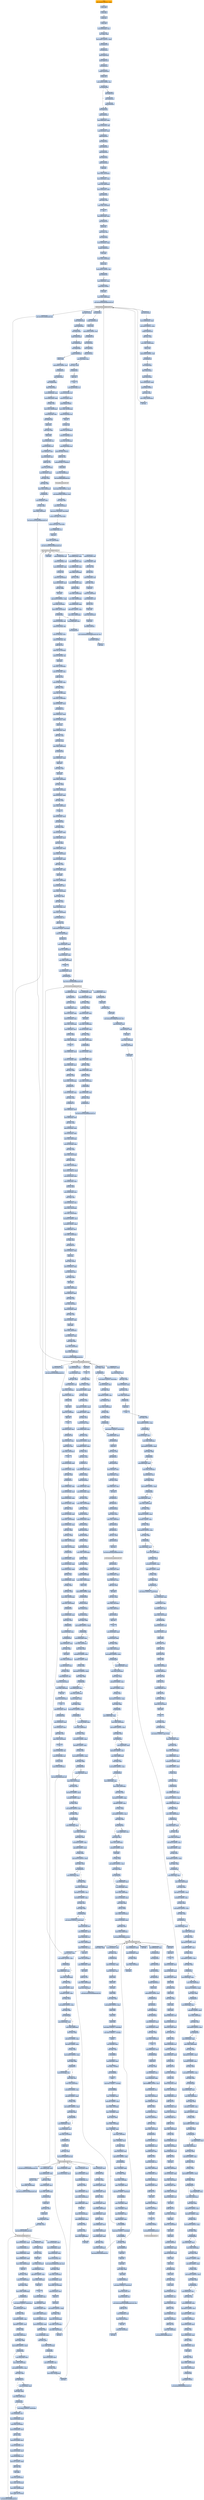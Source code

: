 digraph G {
node[shape=rectangle,style=filled,fillcolor=lightsteelblue,color=lightsteelblue]
bgcolor="transparent"
a0x004015c0subl_0x938UINT32_esp[label="start\nsubl $0x938<UINT32>, %esp",fillcolor="orange",color="lightgrey"];
a0x004015c6pushl_ebx[label="0x004015c6\npushl %ebx"];
a0x004015c7pushl_ebp[label="0x004015c7\npushl %ebp"];
a0x004015c8pushl_esi[label="0x004015c8\npushl %esi"];
a0x004015c9pushl_edi[label="0x004015c9\npushl %edi"];
a0x004015caleal_0x494esp__ecx[label="0x004015ca\nleal 0x494(%esp), %ecx"];
a0x004015d1xorl_ebp_ebp[label="0x004015d1\nxorl %ebp, %ebp"];
a0x004015d3movl_0xf5UINT32_ebx[label="0x004015d3\nmovl $0xf5<UINT32>, %ebx"];
a0x004015d8call_0x00401070[label="0x004015d8\ncall 0x00401070"];
a0x00401070fldl_0x60ecx_[label="0x00401070\nfldl 0x60(%ecx)"];
a0x00401073fmull_0xd8ecx_[label="0x00401073\nfmull 0xd8(%ecx)"];
a0x00401079fstpl_0xd8ecx_[label="0x00401079\nfstpl 0xd8(%ecx)"];
a0x0040107ffldl_0x38ecx_[label="0x0040107f\nfldl 0x38(%ecx)"];
a0x00401082fcompl_0x00505208[label="0x00401082\nfcompl 0x00505208"];
a0x00401088fnstsw_ax[label="0x00401088\nfnstsw %ax"];
a0x0040108atestb_0x40UINT8_ah[label="0x0040108a\ntestb $0x40<UINT8>, %ah"];
a0x0040108djne_0x0040109b[label="0x0040108d\njne 0x0040109b"];
a0x0040108ffldl_0x98ecx_[label="0x0040108f\nfldl 0x98(%ecx)"];
a0x0040109bfldl_0xa8ecx_[label="0x0040109b\nfldl 0xa8(%ecx)"];
a0x004010a1faddl_0x48ecx_[label="0x004010a1\nfaddl 0x48(%ecx)"];
a0x004010a4movl_0xd0ecx__eax[label="0x004010a4\nmovl 0xd0(%ecx), %eax"];
a0x004010aamovb_0x20ecx__dl[label="0x004010aa\nmovb 0x20(%ecx), %dl"];
a0x004010adimull_0xcecx__eax[label="0x004010ad\nimull 0xc(%ecx), %eax"];
a0x004010b1fstpl_0xa0ecx_[label="0x004010b1\nfstpl 0xa0(%ecx)"];
a0x004010b7fldl_0x60ecx_[label="0x004010b7\nfldl 0x60(%ecx)"];
a0x004010bafsubl_0x38ecx_[label="0x004010ba\nfsubl 0x38(%ecx)"];
a0x004010bdfstpl_0x80ecx_[label="0x004010bd\nfstpl 0x80(%ecx)"];
a0x004010c3fldl_0xb0ecx_[label="0x004010c3\nfldl 0xb0(%ecx)"];
a0x004010c9faddl_0x50ecx_[label="0x004010c9\nfaddl 0x50(%ecx)"];
a0x004010ccnotb_dl[label="0x004010cc\nnotb %dl"];
a0x004010cemovl_eax_0x24ecx_[label="0x004010ce\nmovl %eax, 0x24(%ecx)"];
a0x004010d1movl_0x30ecx__eax[label="0x004010d1\nmovl 0x30(%ecx), %eax"];
a0x004010d4movb_dl_0xe8ecx_[label="0x004010d4\nmovb %dl, 0xe8(%ecx)"];
a0x004010damovl_0x40ecx__edx[label="0x004010da\nmovl 0x40(%ecx), %edx"];
a0x004010ddfstpl_0x60ecx_[label="0x004010dd\nfstpl 0x60(%ecx)"];
a0x004010e0subl_edx_eax[label="0x004010e0\nsubl %edx, %eax"];
a0x004010e2movl_eax_0xcecx_[label="0x004010e2\nmovl %eax, 0xc(%ecx)"];
a0x004010e5ret[label="0x004010e5\nret"];
a0x004015ddleal_0x3bcesp__ecx[label="0x004015dd\nleal 0x3bc(%esp), %ecx"];
a0x004015e4call_0x00401520[label="0x004015e4\ncall 0x00401520"];
a0x00401520pushl_esi[label="0x00401520\npushl %esi"];
a0x00401521movl_ecx_esi[label="0x00401521\nmovl %ecx, %esi"];
a0x00401523flds_0x6cesi_[label="0x00401523\nflds 0x6c(%esi)"];
a0x00401526movl_0x24esi__eax[label="0x00401526\nmovl 0x24(%esi), %eax"];
a0x00401529fcomps_0x00505210[label="0x00401529\nfcomps 0x00505210"];
a0x0040152fnotl_eax[label="0x0040152f\nnotl %eax"];
a0x00401531movl_eax_0x38esi_[label="0x00401531\nmovl %eax, 0x38(%esi)"];
a0x00401534fnstsw_ax[label="0x00401534\nfnstsw %ax"];
a0x00401536testb_0x40UINT8_ah[label="0x00401536\ntestb $0x40<UINT8>, %ah"];
a0x00401539jne_0x00401547[label="0x00401539\njne 0x00401547"];
a0x00401547movl_0x84esi__ecx[label="0x00401547\nmovl 0x84(%esi), %ecx"];
a0x0040154dpushl_0x0UINT8[label="0x0040154d\npushl $0x0<UINT8>"];
a0x0040154fnotl_ecx[label="0x0040154f\nnotl %ecx"];
a0x00401551movl_ecx_0x60esi_[label="0x00401551\nmovl %ecx, 0x60(%esi)"];
a0x00401554call_GetModuleHandleA_kernel32_dll[label="0x00401554\ncall GetModuleHandleA@kernel32.dll"];
GetModuleHandleA_kernel32_dll[label="GetModuleHandleA@kernel32.dll",fillcolor="lightgrey",color="lightgrey"];
a0x0040155aflds_0x4esi_[label="0x0040155a\nflds 0x4(%esi)"];
a0x0040155dfcomps_0x00505210[label="0x0040155d\nfcomps 0x00505210"];
a0x00401563fnstsw_ax[label="0x00401563\nfnstsw %ax"];
a0x00401565testb_0x40UINT8_ah[label="0x00401565\ntestb $0x40<UINT8>, %ah"];
a0x00401568jne_0x00401573[label="0x00401568\njne 0x00401573"];
a0x0040156aflds_0x20esi_[label="0x0040156a\nflds 0x20(%esi)"];
a0x0040156dfdivs_0x4esi_[label="0x0040156d\nfdivs 0x4(%esi)"];
a0x00401570fstps_0x10esi_[label="0x00401570\nfstps 0x10(%esi)"];
a0x00401573movl_0x1cesi__ecx[label="0x00401573\nmovl 0x1c(%esi), %ecx"];
a0x00401576testl_ecx_ecx[label="0x00401576\ntestl %ecx, %ecx"];
a0x00401578je_0x00401584[label="0x00401578\nje 0x00401584"];
a0x00401584popl_esi[label="0x00401584\npopl %esi"];
a0x00401585ret[label="0x00401585\nret"];
a0x004015e9movb_0x140esp__cl[label="0x004015e9\nmovb 0x140(%esp), %cl"];
a0x004015f0movb_0x15cesp__dl[label="0x004015f0\nmovb 0x15c(%esp), %dl"];
a0x004015f7leal_0x15cesp__eax[label="0x004015f7\nleal 0x15c(%esp), %eax"];
a0x004015fepushl_0x40UINT8[label="0x004015fe\npushl $0x40<UINT8>"];
a0x00401600movl_eax_0x138esp_[label="0x00401600\nmovl %eax, 0x138(%esp)"];
a0x00401607movb_0x158esp__al[label="0x00401607\nmovb 0x158(%esp), %al"];
a0x0040160enotb_cl[label="0x0040160e\nnotb %cl"];
a0x00401610orb_dl_al[label="0x00401610\norb %dl, %al"];
a0x00401612movb_cl_0x134esp_[label="0x00401612\nmovb %cl, 0x134(%esp)"];
a0x00401619movb_0x17desp__cl[label="0x00401619\nmovb 0x17d(%esp), %cl"];
a0x00401620movb_al_0x158esp_[label="0x00401620\nmovb %al, 0x158(%esp)"];
a0x00401627movb_0x16cesp__al[label="0x00401627\nmovb 0x16c(%esp), %al"];
a0x0040162epushl_0x1000UINT32[label="0x0040162e\npushl $0x1000<UINT32>"];
a0x00401633andb_cl_al[label="0x00401633\nandb %cl, %al"];
a0x00401635pushl_0x139277UINT32[label="0x00401635\npushl $0x139277<UINT32>"];
a0x0040163apushl_ebp[label="0x0040163a\npushl %ebp"];
a0x0040163bmovb_al_0x196esp_[label="0x0040163b\nmovb %al, 0x196(%esp)"];
a0x00401642call_VirtualAlloc_kernel32_dll[label="0x00401642\ncall VirtualAlloc@kernel32.dll"];
VirtualAlloc_kernel32_dll[label="VirtualAlloc@kernel32.dll",fillcolor="lightgrey",color="lightgrey"];
a0x00401648movl_0x2c16eUINT32_ecx[label="0x00401648\nmovl $0x2c16e<UINT32>, %ecx"];
a0x0040164dmovl_0x402640UINT32_esi[label="0x0040164d\nmovl $0x402640<UINT32>, %esi"];
a0x00401652movl_eax_edi[label="0x00401652\nmovl %eax, %edi"];
a0x00401654movl_eax_0x14esp_[label="0x00401654\nmovl %eax, 0x14(%esp)"];
a0x00401658repz_movsl_ds_esi__es_edi_[label="0x00401658\nrepz movsl %ds:(%esi), %es:(%edi)"];
a0x0040165amovsw_ds_esi__es_edi_[label="0x0040165a\nmovsw %ds:(%esi), %es:(%edi)"];
a0x0040165cmovsb_ds_esi__es_edi_[label="0x0040165c\nmovsb %ds:(%esi), %es:(%edi)"];
a0x0040165dmovb_0x69desp__cl[label="0x0040165d\nmovb 0x69d(%esp), %cl"];
a0x00401664notb_cl[label="0x00401664\nnotb %cl"];
a0x00401666movb_cl_0x614esp_[label="0x00401666\nmovb %cl, 0x614(%esp)"];
a0x0040166dcall_GetCurrentProcessId_kernel32_dll[label="0x0040166d\ncall GetCurrentProcessId@kernel32.dll"];
GetCurrentProcessId_kernel32_dll[label="GetCurrentProcessId@kernel32.dll",fillcolor="lightgrey",color="lightgrey"];
a0x00401673movl_0x690esp__edx[label="0x00401673\nmovl 0x690(%esp), %edx"];
a0x0040167amovl_0x604esp__ecx[label="0x0040167a\nmovl 0x604(%esp), %ecx"];
a0x00401681movl_0x660esp__eax[label="0x00401681\nmovl 0x660(%esp), %eax"];
a0x00401688movl_ebp_0x10esp_[label="0x00401688\nmovl %ebp, 0x10(%esp)"];
a0x0040168cshrl_cl_edx[label="0x0040168c\nshrl %cl, %edx"];
a0x0040168emovl_0x630esp__ecx[label="0x0040168e\nmovl 0x630(%esp), %ecx"];
a0x00401695shrl_cl_eax[label="0x00401695\nshrl %cl, %eax"];
a0x00401697movl_edx_0x5f8esp_[label="0x00401697\nmovl %edx, 0x5f8(%esp)"];
a0x0040169emovl_eax_0x658esp_[label="0x0040169e\nmovl %eax, 0x658(%esp)"];
a0x004016a5movl_0x5f0esp__eax[label="0x004016a5\nmovl 0x5f0(%esp), %eax"];
a0x004016acaddl_0x4UINT8_eax[label="0x004016ac\naddl $0x4<UINT8>, %eax"];
a0x004016afmovl_eax_0x5f0esp_[label="0x004016af\nmovl %eax, 0x5f0(%esp)"];
a0x004016b6leal_0x188esp__ecx[label="0x004016b6\nleal 0x188(%esp), %ecx"];
a0x004016bdcall_0x00401440[label="0x004016bd\ncall 0x00401440"];
a0x00401440jmp_GetCurrentThread_kernel32_dll[label="0x00401440\njmp GetCurrentThread@kernel32.dll"];
GetCurrentThread_kernel32_dll[label="GetCurrentThread@kernel32.dll",fillcolor="lightgrey",color="lightgrey"];
a0x004016c2leal_0xd8esp__ecx[label="0x004016c2\nleal 0xd8(%esp), %ecx"];
a0x004016c9call_0x00401250[label="0x004016c9\ncall 0x00401250"];
a0x00401250movl_ecx_eax[label="0x00401250\nmovl %ecx, %eax"];
a0x00401252movl_0x38eax__ecx[label="0x00401252\nmovl 0x38(%eax), %ecx"];
a0x00401255movl_0x1ceax__edx[label="0x00401255\nmovl 0x1c(%eax), %edx"];
a0x00401258imull_0x14eax__ecx[label="0x00401258\nimull 0x14(%eax), %ecx"];
a0x0040125cmovl_ecx_0x34eax_[label="0x0040125c\nmovl %ecx, 0x34(%eax)"];
a0x0040125fmovl_0x8eax__ecx[label="0x0040125f\nmovl 0x8(%eax), %ecx"];
a0x00401262shll_cl_edx[label="0x00401262\nshll %cl, %edx"];
a0x00401264movl_edx_0x24eax_[label="0x00401264\nmovl %edx, 0x24(%eax)"];
a0x00401267ret[label="0x00401267\nret"];
a0x004016cemovl_0xd8esp__ecx[label="0x004016ce\nmovl 0xd8(%esp), %ecx"];
a0x004016d5movl_0x11cesp__edx[label="0x004016d5\nmovl 0x11c(%esp), %edx"];
a0x004016dcmovl_0xdcesp__esi[label="0x004016dc\nmovl 0xdc(%esp), %esi"];
a0x004016e3addl_ecx_edx[label="0x004016e3\naddl %ecx, %edx"];
a0x004016e5testl_esi_esi[label="0x004016e5\ntestl %esi, %esi"];
a0x004016e7movl_edx_0x120esp_[label="0x004016e7\nmovl %edx, 0x120(%esp)"];
a0x004016eeje_0x00401702[label="0x004016ee\nje 0x00401702"];
a0x00401702movl_0x100esp__ecx[label="0x00401702\nmovl 0x100(%esp), %ecx"];
a0x00401709testl_ecx_ecx[label="0x00401709\ntestl %ecx, %ecx"];
a0x0040170bje_0x0040171f[label="0x0040170b\nje 0x0040171f"];
a0x0040171fmovl_0xf8esp__eax[label="0x0040171f\nmovl 0xf8(%esp), %eax"];
a0x00401726movl_0xf0esp__edi[label="0x00401726\nmovl 0xf0(%esp), %edi"];
a0x0040172dsubl_ecx_eax[label="0x0040172d\nsubl %ecx, %eax"];
a0x0040172fmovl_0x14esp__ecx[label="0x0040172f\nmovl 0x14(%esp), %ecx"];
a0x00401733movl_0x10esp__edx[label="0x00401733\nmovl 0x10(%esp), %edx"];
a0x00401737movl_eax_0xd8esp_[label="0x00401737\nmovl %eax, 0xd8(%esp)"];
a0x0040173emovl_0x110esp__eax[label="0x0040173e\nmovl 0x110(%esp), %eax"];
a0x00401745subl_edi_eax[label="0x00401745\nsubl %edi, %eax"];
a0x00401747movl_eax_0xecesp_[label="0x00401747\nmovl %eax, 0xec(%esp)"];
a0x0040174eaddl_esi_eax[label="0x0040174e\naddl %esi, %eax"];
a0x00401750movl_eax_0x100esp_[label="0x00401750\nmovl %eax, 0x100(%esp)"];
a0x00401757movl_ecxedx4__eax[label="0x00401757\nmovl (%ecx,%edx,4), %eax"];
a0x0040175amovl_0x5c4esp__edx[label="0x0040175a\nmovl 0x5c4(%esp), %edx"];
a0x00401761movl_0x5b0esp__ecx[label="0x00401761\nmovl 0x5b0(%esp), %ecx"];
a0x00401768shll_cl_edx[label="0x00401768\nshll %cl, %edx"];
a0x0040176amovl_0x5a0esp__ecx[label="0x0040176a\nmovl 0x5a0(%esp), %ecx"];
a0x00401771movl_eax_esi[label="0x00401771\nmovl %eax, %esi"];
a0x00401773imull_0x5a4esp__ecx[label="0x00401773\nimull 0x5a4(%esp), %ecx"];
a0x0040177bmovl_eax_0x34esp_[label="0x0040177b\nmovl %eax, 0x34(%esp)"];
a0x0040177fmovl_ecx_0x5a0esp_[label="0x0040177f\nmovl %ecx, 0x5a0(%esp)"];
a0x00401786shll_0x13UINT8_esi[label="0x00401786\nshll $0x13<UINT8>, %esi"];
a0x00401789shrl_0xdUINT8_eax[label="0x00401789\nshrl $0xd<UINT8>, %eax"];
a0x0040178cleal_0xd8esp__ecx[label="0x0040178c\nleal 0xd8(%esp), %ecx"];
a0x00401793movl_edx_0x5d0esp_[label="0x00401793\nmovl %edx, 0x5d0(%esp)"];
a0x0040179aorl_eax_esi[label="0x0040179a\norl %eax, %esi"];
a0x0040179ccall_0x00401270[label="0x0040179c\ncall 0x00401270"];
a0x00401270movl_0x20ecx__eax[label="0x00401270\nmovl 0x20(%ecx), %eax"];
a0x00401273pushl_esi[label="0x00401273\npushl %esi"];
a0x00401274movl_eax_ecx_[label="0x00401274\nmovl %eax, (%ecx)"];
a0x00401276movl_0x18ecx__eax[label="0x00401276\nmovl 0x18(%ecx), %eax"];
a0x00401279movl_0xcecx__esi[label="0x00401279\nmovl 0xc(%ecx), %esi"];
a0x0040127cmovl_eax_edx[label="0x0040127c\nmovl %eax, %edx"];
a0x0040127enotl_edx[label="0x0040127e\nnotl %edx"];
a0x00401280movl_edx_0x28ecx_[label="0x00401280\nmovl %edx, 0x28(%ecx)"];
a0x00401283movl_0x4ecx__edx[label="0x00401283\nmovl 0x4(%ecx), %edx"];
a0x00401286subl_edx_esi[label="0x00401286\nsubl %edx, %esi"];
a0x00401288movl_esi_0xcecx_[label="0x00401288\nmovl %esi, 0xc(%ecx)"];
a0x0040128bmovl_0x10ecx__esi[label="0x0040128b\nmovl 0x10(%ecx), %esi"];
a0x0040128esubl_edx_esi[label="0x0040128e\nsubl %edx, %esi"];
a0x00401290movl_0x14ecx__edx[label="0x00401290\nmovl 0x14(%ecx), %edx"];
a0x00401293notl_edx[label="0x00401293\nnotl %edx"];
a0x00401295movl_edx_0x30ecx_[label="0x00401295\nmovl %edx, 0x30(%ecx)"];
a0x00401298movl_0x8ecx__edx[label="0x00401298\nmovl 0x8(%ecx), %edx"];
a0x0040129bimull_eax_edx[label="0x0040129b\nimull %eax, %edx"];
a0x0040129emovl_esi_0x20ecx_[label="0x0040129e\nmovl %esi, 0x20(%ecx)"];
a0x004012a1movl_edx_0x48ecx_[label="0x004012a1\nmovl %edx, 0x48(%ecx)"];
a0x004012a4call_GetCurrentThreadId_kernel32_dll[label="0x004012a4\ncall GetCurrentThreadId@kernel32.dll"];
GetCurrentThreadId_kernel32_dll[label="GetCurrentThreadId@kernel32.dll",fillcolor="lightgrey",color="lightgrey"];
a0x004012aapopl_esi[label="0x004012aa\npopl %esi"];
a0x004012abret[label="0x004012ab\nret"];
a0x004017a1movl_esi_eax[label="0x004017a1\nmovl %esi, %eax"];
a0x004017a3leal_esi4__edx[label="0x004017a3\nleal (,%esi,4), %edx"];
a0x004017aashrl_0x1eUINT8_eax[label="0x004017aa\nshrl $0x1e<UINT8>, %eax"];
a0x004017adorl_edx_eax[label="0x004017ad\norl %edx, %eax"];
a0x004017afmovl_eax_ecx[label="0x004017af\nmovl %eax, %ecx"];
a0x004017b1shrl_0x11UINT8_ecx[label="0x004017b1\nshrl $0x11<UINT8>, %ecx"];
a0x004017b4shll_0xfUINT8_eax[label="0x004017b4\nshll $0xf<UINT8>, %eax"];
a0x004017b7orl_eax_ecx[label="0x004017b7\norl %eax, %ecx"];
a0x004017b9leal_0x1ecx__eax[label="0x004017b9\nleal 0x1(%ecx), %eax"];
a0x004017bcmovl_0x494esp__ecx[label="0x004017bc\nmovl 0x494(%esp), %ecx"];
a0x004017c3movl_eax_esi[label="0x004017c3\nmovl %eax, %esi"];
a0x004017c5shrl_0x18UINT8_esi[label="0x004017c5\nshrl $0x18<UINT8>, %esi"];
a0x004017c8shll_0x8UINT8_eax[label="0x004017c8\nshll $0x8<UINT8>, %eax"];
a0x004017cborl_eax_esi[label="0x004017cb\norl %eax, %esi"];
a0x004017cdtestl_ecx_ecx[label="0x004017cd\ntestl %ecx, %ecx"];
a0x004017cfje_0x004017e5[label="0x004017cf\nje 0x004017e5"];
a0x004017e5movl_0x504esp__edx[label="0x004017e5\nmovl 0x504(%esp), %edx"];
a0x004017ecfldl_0x51cesp_[label="0x004017ec\nfldl 0x51c(%esp)"];
a0x004017f3fsubl_0x4ecesp_[label="0x004017f3\nfsubl 0x4ec(%esp)"];
a0x004017famovl_0x4c4esp__eax[label="0x004017fa\nmovl 0x4c4(%esp), %eax"];
a0x00401801movl_0x54cesp__ecx[label="0x00401801\nmovl 0x54c(%esp), %ecx"];
a0x00401808subl_edx_eax[label="0x00401808\nsubl %edx, %eax"];
a0x0040180amovl_eax_0x528esp_[label="0x0040180a\nmovl %eax, 0x528(%esp)"];
a0x00401811movl_ecx_eax[label="0x00401811\nmovl %ecx, %eax"];
a0x00401813fstpl_0x574esp_[label="0x00401813\nfstpl 0x574(%esp)"];
a0x0040181aimull_0x550esp__eax[label="0x0040181a\nimull 0x550(%esp), %eax"];
a0x00401822fldl_0x4a4esp_[label="0x00401822\nfldl 0x4a4(%esp)"];
a0x00401829faddl_0x4acesp_[label="0x00401829\nfaddl 0x4ac(%esp)"];
a0x00401830fstpl_0x544esp_[label="0x00401830\nfstpl 0x544(%esp)"];
a0x00401837fldl_0x4ccesp_[label="0x00401837\nfldl 0x4cc(%esp)"];
a0x0040183efaddl_0x584esp_[label="0x0040183e\nfaddl 0x584(%esp)"];
a0x00401845movl_eax_0x4a0esp_[label="0x00401845\nmovl %eax, 0x4a0(%esp)"];
a0x0040184cshll_cl_edx[label="0x0040184c\nshll %cl, %edx"];
a0x0040184efstpl_0x4ecesp_[label="0x0040184e\nfstpl 0x4ec(%esp)"];
a0x00401855fldl_0x56cesp_[label="0x00401855\nfldl 0x56c(%esp)"];
a0x0040185cfcompl_0x00505208[label="0x0040185c\nfcompl 0x00505208"];
a0x00401862movl_edx_0x500esp_[label="0x00401862\nmovl %edx, 0x500(%esp)"];
a0x00401869fnstsw_ax[label="0x00401869\nfnstsw %ax"];
a0x0040186btestb_0x40UINT8_ah[label="0x0040186b\ntestb $0x40<UINT8>, %ah"];
a0x0040186ejne_0x00401885[label="0x0040186e\njne 0x00401885"];
a0x00401870fldl_0x4ccesp_[label="0x00401870\nfldl 0x4cc(%esp)"];
a0x00401877fdivl_0x56cesp_[label="0x00401877\nfdivl 0x56c(%esp)"];
a0x0040187efstpl_0x4ecesp_[label="0x0040187e\nfstpl 0x4ec(%esp)"];
a0x00401885testl_ebp_ebp[label="0x00401885\ntestl %ebp, %ebp"];
a0x00401887movl_0xbeUINT32_eax[label="0x00401887\nmovl $0xbe<UINT32>, %eax"];
a0x0040188cje_0x00401892[label="0x0040188c\nje 0x00401892"];
a0x00401892movl_eax_0x30esp_[label="0x00401892\nmovl %eax, 0x30(%esp)"];
a0x00401896movl_esi_eax[label="0x00401896\nmovl %esi, %eax"];
a0x00401898shrl_0x14UINT8_eax[label="0x00401898\nshrl $0x14<UINT8>, %eax"];
a0x0040189bshll_0xcUINT8_esi[label="0x0040189b\nshll $0xc<UINT8>, %esi"];
a0x0040189eorl_esi_eax[label="0x0040189e\norl %esi, %eax"];
a0x004018a0movl_0x12UINT32_ecx[label="0x004018a0\nmovl $0x12<UINT32>, %ecx"];
a0x004018a5testl_ebp_ebp[label="0x004018a5\ntestl %ebp, %ebp"];
a0x004018a7je_0x004018b0[label="0x004018a7\nje 0x004018b0"];
a0x004018b0movl_ecx_0x30esp_[label="0x004018b0\nmovl %ecx, 0x30(%esp)"];
a0x004018b4leal_0x1eax__ecx[label="0x004018b4\nleal 0x1(%eax), %ecx"];
a0x004018b7testl_ebx_ebx[label="0x004018b7\ntestl %ebx, %ebx"];
a0x004018b9movl_0x70UINT32_eax[label="0x004018b9\nmovl $0x70<UINT32>, %eax"];
a0x004018bejne_0x004018c4[label="0x004018be\njne 0x004018c4"];
a0x004018c4movl_eax_0xb8esp_[label="0x004018c4\nmovl %eax, 0xb8(%esp)"];
a0x004018cbmovl_ecx_eax[label="0x004018cb\nmovl %ecx, %eax"];
a0x004018cdshrl_0x1bUINT8_eax[label="0x004018cd\nshrl $0x1b<UINT8>, %eax"];
a0x004018d0shll_0x5UINT8_ecx[label="0x004018d0\nshll $0x5<UINT8>, %ecx"];
a0x004018d3orl_ecx_eax[label="0x004018d3\norl %ecx, %eax"];
a0x004018d5movl_0x3cUINT32_ecx[label="0x004018d5\nmovl $0x3c<UINT32>, %ecx"];
a0x004018datestl_ebx_ebx[label="0x004018da\ntestl %ebx, %ebx"];
a0x004018dcjne_0x004018e5[label="0x004018dc\njne 0x004018e5"];
a0x004018e5movl_ecx_0x7cesp_[label="0x004018e5\nmovl %ecx, 0x7c(%esp)"];
a0x004018e9movl_eax_ecx[label="0x004018e9\nmovl %eax, %ecx"];
a0x004018ebshll_0x14UINT8_ecx[label="0x004018eb\nshll $0x14<UINT8>, %ecx"];
a0x004018eeshrl_0xcUINT8_eax[label="0x004018ee\nshrl $0xc<UINT8>, %eax"];
a0x004018f1orl_eax_ecx[label="0x004018f1\norl %eax, %ecx"];
a0x004018f3movl_0xa6UINT32_eax[label="0x004018f3\nmovl $0xa6<UINT32>, %eax"];
a0x004018f8testl_ebp_ebp[label="0x004018f8\ntestl %ebp, %ebp"];
a0x004018faje_0x00401900[label="0x004018fa\nje 0x00401900"];
a0x00401900movl_eax_0x9cesp_[label="0x00401900\nmovl %eax, 0x9c(%esp)"];
a0x00401907movl_ecx_eax[label="0x00401907\nmovl %ecx, %eax"];
a0x00401909shrl_0x18UINT8_eax[label="0x00401909\nshrl $0x18<UINT8>, %eax"];
a0x0040190cshll_0x8UINT8_ecx[label="0x0040190c\nshll $0x8<UINT8>, %ecx"];
a0x0040190forl_ecx_eax[label="0x0040190f\norl %ecx, %eax"];
a0x00401911movl_0x78UINT32_ecx[label="0x00401911\nmovl $0x78<UINT32>, %ecx"];
a0x00401916testl_ebx_ebx[label="0x00401916\ntestl %ebx, %ebx"];
a0x00401918jne_0x00401921[label="0x00401918\njne 0x00401921"];
a0x00401921movl_eax_esi[label="0x00401921\nmovl %eax, %esi"];
a0x00401923movl_ecx_0x48esp_[label="0x00401923\nmovl %ecx, 0x48(%esp)"];
a0x00401927shll_0x12UINT8_esi[label="0x00401927\nshll $0x12<UINT8>, %esi"];
a0x0040192ashrl_0xeUINT8_eax[label="0x0040192a\nshrl $0xe<UINT8>, %eax"];
a0x0040192dorl_eax_esi[label="0x0040192d\norl %eax, %esi"];
a0x0040192ftestl_ebp_ebp[label="0x0040192f\ntestl %ebp, %ebp"];
a0x00401931jne_0x0040193b[label="0x00401931\njne 0x0040193b"];
a0x00401933movl_0x16UINT32_0x38esp_[label="0x00401933\nmovl $0x16<UINT32>, 0x38(%esp)"];
a0x0040193bmovb_0xc5esp__dl[label="0x0040193b\nmovb 0xc5(%esp), %dl"];
a0x00401942movl_0x38esp__ecx[label="0x00401942\nmovl 0x38(%esp), %ecx"];
a0x00401946movb_0xbcesp__al[label="0x00401946\nmovb 0xbc(%esp), %al"];
a0x0040194dmovl_ecx_0x84esp_[label="0x0040194d\nmovl %ecx, 0x84(%esp)"];
a0x00401954movb_0xd4esp__cl[label="0x00401954\nmovb 0xd4(%esp), %cl"];
a0x0040195bnotb_dl[label="0x0040195b\nnotb %dl"];
a0x0040195dmovb_dl_0xc4esp_[label="0x0040195d\nmovb %dl, 0xc4(%esp)"];
a0x00401964movl_0xd0esp__edx[label="0x00401964\nmovl 0xd0(%esp), %edx"];
a0x0040196bdecl_edx[label="0x0040196b\ndecl %edx"];
a0x0040196candb_cl_al[label="0x0040196c\nandb %cl, %al"];
a0x0040196emovl_edx_0xd0esp_[label="0x0040196e\nmovl %edx, 0xd0(%esp)"];
a0x00401975movb_al_0xcdesp_[label="0x00401975\nmovb %al, 0xcd(%esp)"];
a0x0040197ccall_GetCurrentThreadId_kernel32_dll[label="0x0040197c\ncall GetCurrentThreadId@kernel32.dll"];
a0x00401982leal_0x1esi__edi[label="0x00401982\nleal 0x1(%esi), %edi"];
a0x00401985call_GetCurrentThread_kernel32_dll[label="0x00401985\ncall GetCurrentThread@kernel32.dll"];
a0x0040198bmovl_0x2f0esp__ecx[label="0x0040198b\nmovl 0x2f0(%esp), %ecx"];
a0x00401992movl_0x328esp__eax[label="0x00401992\nmovl 0x328(%esp), %eax"];
a0x00401999movl_ecx_edx[label="0x00401999\nmovl %ecx, %edx"];
a0x0040199bandl_eax_edx[label="0x0040199b\nandl %eax, %edx"];
a0x0040199dmovl_0x2fcesp__eax[label="0x0040199d\nmovl 0x2fc(%esp), %eax"];
a0x004019a4notl_eax[label="0x004019a4\nnotl %eax"];
a0x004019a6movl_eax_0x2d8esp_[label="0x004019a6\nmovl %eax, 0x2d8(%esp)"];
a0x004019admovl_0x318esp__eax[label="0x004019ad\nmovl 0x318(%esp), %eax"];
a0x004019b4testl_eax_eax[label="0x004019b4\ntestl %eax, %eax"];
a0x004019b6movl_edx_0x30cesp_[label="0x004019b6\nmovl %edx, 0x30c(%esp)"];
a0x004019bdje_0x004019ca[label="0x004019bd\nje 0x004019ca"];
a0x004019camovl_0x2ccesp__edx[label="0x004019ca\nmovl 0x2cc(%esp), %edx"];
a0x004019d1movl_0x2dcesp__esi[label="0x004019d1\nmovl 0x2dc(%esp), %esi"];
a0x004019d8andl_esi_edx[label="0x004019d8\nandl %esi, %edx"];
a0x004019damovl_0x330esp__esi[label="0x004019da\nmovl 0x330(%esp), %esi"];
a0x004019e1testl_esi_esi[label="0x004019e1\ntestl %esi, %esi"];
a0x004019e3movl_edx_0x2e0esp_[label="0x004019e3\nmovl %edx, 0x2e0(%esp)"];
a0x004019eaje_0x004019fe[label="0x004019ea\nje 0x004019fe"];
a0x004019femovl_0x2f4esp__esi[label="0x004019fe\nmovl 0x2f4(%esp), %esi"];
a0x00401a05testl_esi_esi[label="0x00401a05\ntestl %esi, %esi"];
a0x00401a07je_0x00401a16[label="0x00401a07\nje 0x00401a16"];
a0x00401a16call_GetCurrentThreadId_kernel32_dll[label="0x00401a16\ncall GetCurrentThreadId@kernel32.dll"];
a0x00401a1ctestl_ebp_ebp[label="0x00401a1c\ntestl %ebp, %ebp"];
a0x00401a1ejne_0x00401a28[label="0x00401a1e\njne 0x00401a28"];
a0x00401a20movl_0xd4UINT32_0x2cesp_[label="0x00401a20\nmovl $0xd4<UINT32>, 0x2c(%esp)"];
a0x00401a28movl_0x2cesp__eax[label="0x00401a28\nmovl 0x2c(%esp), %eax"];
a0x00401a2cmovl_edi_esi[label="0x00401a2c\nmovl %edi, %esi"];
a0x00401a2eshrl_0x1dUINT8_esi[label="0x00401a2e\nshrl $0x1d<UINT8>, %esi"];
a0x00401a31leal_edi8__ecx[label="0x00401a31\nleal (,%edi,8), %ecx"];
a0x00401a38movl_eax_0x38esp_[label="0x00401a38\nmovl %eax, 0x38(%esp)"];
a0x00401a3corl_ecx_esi[label="0x00401a3c\norl %ecx, %esi"];
a0x00401a3etestl_ebx_ebx[label="0x00401a3e\ntestl %ebx, %ebx"];
a0x00401a40je_0x00401a4a[label="0x00401a40\nje 0x00401a4a"];
a0x00401a42movl_0x84UINT32_0x24esp_[label="0x00401a42\nmovl $0x84<UINT32>, 0x24(%esp)"];
a0x00401a4aleal_0x494esp__ecx[label="0x00401a4a\nleal 0x494(%esp), %ecx"];
a0x00401a51call_0x004010f0[label="0x00401a51\ncall 0x004010f0"];
a0x004010f0pushl_esi[label="0x004010f0\npushl %esi"];
a0x004010f1movl_ecx_esi[label="0x004010f1\nmovl %ecx, %esi"];
a0x004010f3fldl_0xd8esi_[label="0x004010f3\nfldl 0xd8(%esi)"];
a0x004010f9faddl_0xa8esi_[label="0x004010f9\nfaddl 0xa8(%esi)"];
a0x004010ffmovl_0xcesi__eax[label="0x004010ff\nmovl 0xc(%esi), %eax"];
a0x00401102movl_0x4esi__ecx[label="0x00401102\nmovl 0x4(%esi), %ecx"];
a0x00401105subl_ecx_eax[label="0x00401105\nsubl %ecx, %eax"];
a0x00401107movl_0xbcesi__ecx[label="0x00401107\nmovl 0xbc(%esi), %ecx"];
a0x0040110dnotl_ecx[label="0x0040110d\nnotl %ecx"];
a0x0040110ffstl_0x98esi_[label="0x0040110f\nfstl 0x98(%esi)"];
a0x00401115fldl_0x88esi_[label="0x00401115\nfldl 0x88(%esi)"];
a0x0040111bfmull_0xc0esi_[label="0x0040111b\nfmull 0xc0(%esi)"];
a0x00401121movl_eax_esi_[label="0x00401121\nmovl %eax, (%esi)"];
a0x00401123movl_ecx_0x90esi_[label="0x00401123\nmovl %ecx, 0x90(%esi)"];
a0x00401129fstpl_0xe0esi_[label="0x00401129\nfstpl 0xe0(%esi)"];
a0x0040112ffldl_0x48esi_[label="0x0040112f\nfldl 0x48(%esi)"];
a0x00401132fsub_st1_st0[label="0x00401132\nfsub %st1, %st0"];
a0x00401134fstpl_0x78esi_[label="0x00401134\nfstpl 0x78(%esi)"];
a0x00401137fstp_st0[label="0x00401137\nfstp %st0"];
a0x00401139call_GetCommandLineA_kernel32_dll[label="0x00401139\ncall GetCommandLineA@kernel32.dll"];
GetCommandLineA_kernel32_dll[label="GetCommandLineA@kernel32.dll",fillcolor="lightgrey",color="lightgrey"];
a0x0040113ffldl_0xc0esi_[label="0x0040113f\nfldl 0xc0(%esi)"];
a0x00401145movl_0x94esi__edx[label="0x00401145\nmovl 0x94(%esi), %edx"];
a0x0040114bmovl_0x28esi__eax[label="0x0040114b\nmovl 0x28(%esi), %eax"];
a0x0040114emovl_0x8esi__ecx[label="0x0040114e\nmovl 0x8(%esi), %ecx"];
a0x00401151fadd_st0_st0[label="0x00401151\nfadd %st0, %st0"];
a0x00401153notl_edx[label="0x00401153\nnotl %edx"];
a0x00401155subl_ecx_eax[label="0x00401155\nsubl %ecx, %eax"];
a0x00401157movl_edx_0x2cesi_[label="0x00401157\nmovl %edx, 0x2c(%esi)"];
a0x0040115amovl_eax_0xbcesi_[label="0x0040115a\nmovl %eax, 0xbc(%esi)"];
a0x00401160fstpl_0x78esi_[label="0x00401160\nfstpl 0x78(%esi)"];
a0x00401163popl_esi[label="0x00401163\npopl %esi"];
a0x00401164ret[label="0x00401164\nret"];
a0x00401a56movl_0x24esp__edx[label="0x00401a56\nmovl 0x24(%esp), %edx"];
a0x00401a5aleal_0x1esi__eax[label="0x00401a5a\nleal 0x1(%esi), %eax"];
a0x00401a5dtestl_ebx_ebx[label="0x00401a5d\ntestl %ebx, %ebx"];
a0x00401a5fmovl_edx_0x2cesp_[label="0x00401a5f\nmovl %edx, 0x2c(%esp)"];
a0x00401a63movl_0xe2UINT32_ecx[label="0x00401a63\nmovl $0xe2<UINT32>, %ecx"];
a0x00401a68jne_0x00401a6e[label="0x00401a68\njne 0x00401a6e"];
a0x00401a6emovl_ecx_0x24esp_[label="0x00401a6e\nmovl %ecx, 0x24(%esp)"];
a0x00401a72movl_eax_ecx[label="0x00401a72\nmovl %eax, %ecx"];
a0x00401a74shll_0x19UINT8_ecx[label="0x00401a74\nshll $0x19<UINT8>, %ecx"];
a0x00401a77shrl_0x7UINT8_eax[label="0x00401a77\nshrl $0x7<UINT8>, %eax"];
a0x00401a7aorl_eax_ecx[label="0x00401a7a\norl %eax, %ecx"];
a0x00401a7cmovl_0x12UINT32_eax[label="0x00401a7c\nmovl $0x12<UINT32>, %eax"];
a0x00401a81testl_ebp_ebp[label="0x00401a81\ntestl %ebp, %ebp"];
a0x00401a83je_0x00401a8c[label="0x00401a83\nje 0x00401a8c"];
a0x00401a8cmovl_eax_0x50esp_[label="0x00401a8c\nmovl %eax, 0x50(%esp)"];
a0x00401a90movl_0xf0UINT32_eax[label="0x00401a90\nmovl $0xf0<UINT32>, %eax"];
a0x00401a95testl_ebx_ebx[label="0x00401a95\ntestl %ebx, %ebx"];
a0x00401a97jne_0x00401a9d[label="0x00401a97\njne 0x00401a9d"];
a0x00401a9daddl_0x2UINT8_ecx[label="0x00401a9d\naddl $0x2<UINT8>, %ecx"];
a0x00401aa0movl_eax_0x88esp_[label="0x00401aa0\nmovl %eax, 0x88(%esp)"];
a0x00401aa7testl_ebx_ebx[label="0x00401aa7\ntestl %ebx, %ebx"];
a0x00401aa9movl_0x38UINT32_eax[label="0x00401aa9\nmovl $0x38<UINT32>, %eax"];
a0x00401aaejne_0x00401ab7[label="0x00401aae\njne 0x00401ab7"];
a0x00401ab7movl_eax_0x58esp_[label="0x00401ab7\nmovl %eax, 0x58(%esp)"];
a0x00401abbmovl_ecx_eax[label="0x00401abb\nmovl %ecx, %eax"];
a0x00401abdshrl_0x11UINT8_eax[label="0x00401abd\nshrl $0x11<UINT8>, %eax"];
a0x00401ac0shll_0xfUINT8_ecx[label="0x00401ac0\nshll $0xf<UINT8>, %ecx"];
a0x00401ac3orl_ecx_eax[label="0x00401ac3\norl %ecx, %eax"];
a0x00401ac5movl_0xb0UINT32_ecx[label="0x00401ac5\nmovl $0xb0<UINT32>, %ecx"];
a0x00401acatestl_ebx_ebx[label="0x00401aca\ntestl %ebx, %ebx"];
a0x00401accjne_0x00401ad2[label="0x00401acc\njne 0x00401ad2"];
a0x00401ad2movl_eax_esi[label="0x00401ad2\nmovl %eax, %esi"];
a0x00401ad4movl_ecx_0x90esp_[label="0x00401ad4\nmovl %ecx, 0x90(%esp)"];
a0x00401adbshll_0x1fUINT8_esi[label="0x00401adb\nshll $0x1f<UINT8>, %esi"];
a0x00401adeshrl_eax[label="0x00401ade\nshrl %eax"];
a0x00401ae0orl_eax_esi[label="0x00401ae0\norl %eax, %esi"];
a0x00401ae2movl_0xd0UINT32_eax[label="0x00401ae2\nmovl $0xd0<UINT32>, %eax"];
a0x00401ae7testl_ebx_ebx[label="0x00401ae7\ntestl %ebx, %ebx"];
a0x00401ae9jne_0x00401af2[label="0x00401ae9\njne 0x00401af2"];
a0x00401af2movl_0xfcesp__ecx[label="0x00401af2\nmovl 0xfc(%esp), %ecx"];
a0x00401af9movl_eax_0x60esp_[label="0x00401af9\nmovl %eax, 0x60(%esp)"];
a0x00401afdmovl_0x120esp__eax[label="0x00401afd\nmovl 0x120(%esp), %eax"];
a0x00401b04movl_eax_edx[label="0x00401b04\nmovl %eax, %edx"];
a0x00401b06shll_cl_edx[label="0x00401b06\nshll %cl, %edx"];
a0x00401b08movl_edx_0x100esp_[label="0x00401b08\nmovl %edx, 0x100(%esp)"];
a0x00401b0fmovl_0x118esp__edx[label="0x00401b0f\nmovl 0x118(%esp), %edx"];
a0x00401b16andl_edx_eax[label="0x00401b16\nandl %edx, %eax"];
a0x00401b18movl_eax_0xd8esp_[label="0x00401b18\nmovl %eax, 0xd8(%esp)"];
a0x00401b1fcall_GetLastError_kernel32_dll[label="0x00401b1f\ncall GetLastError@kernel32.dll"];
GetLastError_kernel32_dll[label="GetLastError@kernel32.dll",fillcolor="lightgrey",color="lightgrey"];
a0x00401b25testl_ebp_ebp[label="0x00401b25\ntestl %ebp, %ebp"];
a0x00401b27leal_0x1esi__eax[label="0x00401b27\nleal 0x1(%esi), %eax"];
a0x00401b2amovl_0x9eUINT32_ecx[label="0x00401b2a\nmovl $0x9e<UINT32>, %ecx"];
a0x00401b2fje_0x00401b35[label="0x00401b2f\nje 0x00401b35"];
a0x00401b35movl_ecx_0x98esp_[label="0x00401b35\nmovl %ecx, 0x98(%esp)"];
a0x00401b3cmovl_eax_ecx[label="0x00401b3c\nmovl %eax, %ecx"];
a0x00401b3eshrl_0x15UINT8_ecx[label="0x00401b3e\nshrl $0x15<UINT8>, %ecx"];
a0x00401b41shll_0xbUINT8_eax[label="0x00401b41\nshll $0xb<UINT8>, %eax"];
a0x00401b44orl_eax_ecx[label="0x00401b44\norl %eax, %ecx"];
a0x00401b46movl_0xdeUINT32_eax[label="0x00401b46\nmovl $0xde<UINT32>, %eax"];
a0x00401b4btestl_ebx_ebx[label="0x00401b4b\ntestl %ebx, %ebx"];
a0x00401b4djne_0x00401b56[label="0x00401b4d\njne 0x00401b56"];
a0x00401b56movl_eax_0x68esp_[label="0x00401b56\nmovl %eax, 0x68(%esp)"];
a0x00401b5amovl_ecx_eax[label="0x00401b5a\nmovl %ecx, %eax"];
a0x00401b5cshll_0x14UINT8_eax[label="0x00401b5c\nshll $0x14<UINT8>, %eax"];
a0x00401b5fshrl_0xcUINT8_ecx[label="0x00401b5f\nshrl $0xc<UINT8>, %ecx"];
a0x00401b62orl_ecx_eax[label="0x00401b62\norl %ecx, %eax"];
a0x00401b64movl_0xe0UINT32_ecx[label="0x00401b64\nmovl $0xe0<UINT32>, %ecx"];
a0x00401b69testl_ebp_ebp[label="0x00401b69\ntestl %ebp, %ebp"];
a0x00401b6bje_0x00401b71[label="0x00401b6b\nje 0x00401b71"];
a0x00401b71movl_eax_esi[label="0x00401b71\nmovl %eax, %esi"];
a0x00401b73movl_ecx_0xa0esp_[label="0x00401b73\nmovl %ecx, 0xa0(%esp)"];
a0x00401b7ashrl_0x16UINT8_esi[label="0x00401b7a\nshrl $0x16<UINT8>, %esi"];
a0x00401b7dshll_0xaUINT8_eax[label="0x00401b7d\nshll $0xa<UINT8>, %eax"];
a0x00401b80orl_eax_esi[label="0x00401b80\norl %eax, %esi"];
a0x00401b82movl_0x9cUINT32_eax[label="0x00401b82\nmovl $0x9c<UINT32>, %eax"];
a0x00401b87testl_ebx_ebx[label="0x00401b87\ntestl %ebx, %ebx"];
a0x00401b89jne_0x00401b92[label="0x00401b89\njne 0x00401b92"];
a0x00401b92leal_0x700esp__ecx[label="0x00401b92\nleal 0x700(%esp), %ecx"];
a0x00401b99movl_eax_0x70esp_[label="0x00401b99\nmovl %eax, 0x70(%esp)"];
a0x00401b9dcall_0x00401210[label="0x00401b9d\ncall 0x00401210"];
a0x00401210pushl_esi[label="0x00401210\npushl %esi"];
a0x00401211movl_ecx_esi[label="0x00401211\nmovl %ecx, %esi"];
a0x00401213call_GetVersion_kernel32_dll[label="0x00401213\ncall GetVersion@kernel32.dll"];
GetVersion_kernel32_dll[label="GetVersion@kernel32.dll",fillcolor="lightgrey",color="lightgrey"];
a0x00401219call_GetCurrentThreadId_kernel32_dll[label="0x00401219\ncall GetCurrentThreadId@kernel32.dll"];
a0x0040121fmovl_0xb8esi__eax[label="0x0040121f\nmovl 0xb8(%esi), %eax"];
a0x00401225movl_0x1cesi__ecx[label="0x00401225\nmovl 0x1c(%esi), %ecx"];
a0x00401228subl_ecx_eax[label="0x00401228\nsubl %ecx, %eax"];
a0x0040122amovl_0x70esi__ecx[label="0x0040122a\nmovl 0x70(%esi), %ecx"];
a0x0040122dtestl_ecx_ecx[label="0x0040122d\ntestl %ecx, %ecx"];
a0x0040122fmovl_eax_0x3cesi_[label="0x0040122f\nmovl %eax, 0x3c(%esi)"];
a0x00401232je_0x00401241[label="0x00401232\nje 0x00401241"];
a0x00401241popl_esi[label="0x00401241\npopl %esi"];
a0x00401242ret[label="0x00401242\nret"];
a0x00401ba2testl_ebx_ebx[label="0x00401ba2\ntestl %ebx, %ebx"];
a0x00401ba4movl_0xb6UINT32_eax[label="0x00401ba4\nmovl $0xb6<UINT32>, %eax"];
a0x00401ba9jne_0x00401baf[label="0x00401ba9\njne 0x00401baf"];
a0x00401bafmovl_eax_0xa8esp_[label="0x00401baf\nmovl %eax, 0xa8(%esp)"];
a0x00401bb6movl_0xc6UINT32_eax[label="0x00401bb6\nmovl $0xc6<UINT32>, %eax"];
a0x00401bbbtestl_ebp_ebp[label="0x00401bbb\ntestl %ebp, %ebp"];
a0x00401bbdje_0x00401bc6[label="0x00401bbd\nje 0x00401bc6"];
a0x00401bc6movl_eax_0x78esp_[label="0x00401bc6\nmovl %eax, 0x78(%esp)"];
a0x00401bcaleal_0x3esi__ecx[label="0x00401bca\nleal 0x3(%esi), %ecx"];
a0x00401bcdtestl_ebp_ebp[label="0x00401bcd\ntestl %ebp, %ebp"];
a0x00401bcfmovl_0x62UINT32_eax[label="0x00401bcf\nmovl $0x62<UINT32>, %eax"];
a0x00401bd4je_0x00401bdd[label="0x00401bd4\nje 0x00401bdd"];
a0x00401bddmovl_eax_0xb0esp_[label="0x00401bdd\nmovl %eax, 0xb0(%esp)"];
a0x00401be4movl_ecx_eax[label="0x00401be4\nmovl %ecx, %eax"];
a0x00401be6shll_0x14UINT8_eax[label="0x00401be6\nshll $0x14<UINT8>, %eax"];
a0x00401be9shrl_0xcUINT8_ecx[label="0x00401be9\nshrl $0xc<UINT8>, %ecx"];
a0x00401becorl_ecx_eax[label="0x00401bec\norl %ecx, %eax"];
a0x00401beemovl_0x28UINT32_ecx[label="0x00401bee\nmovl $0x28<UINT32>, %ecx"];
a0x00401bf3testl_ebp_ebp[label="0x00401bf3\ntestl %ebp, %ebp"];
a0x00401bf5je_0x00401bfb[label="0x00401bf5\nje 0x00401bfb"];
a0x00401bfbmovl_ecx_0x80esp_[label="0x00401bfb\nmovl %ecx, 0x80(%esp)"];
a0x00401c02movl_eax_ecx[label="0x00401c02\nmovl %eax, %ecx"];
a0x00401c04shrl_0x1aUINT8_ecx[label="0x00401c04\nshrl $0x1a<UINT8>, %ecx"];
a0x00401c07shll_0x6UINT8_eax[label="0x00401c07\nshll $0x6<UINT8>, %eax"];
a0x00401c0aorl_eax_ecx[label="0x00401c0a\norl %eax, %ecx"];
a0x00401c0ctestl_ebp_ebp[label="0x00401c0c\ntestl %ebp, %ebp"];
a0x00401c0ejne_0x00401c18[label="0x00401c0e\njne 0x00401c18"];
a0x00401c10movl_0xeaUINT32_0x18esp_[label="0x00401c10\nmovl $0xea<UINT32>, 0x18(%esp)"];
a0x00401c18movl_0x18esp__eax[label="0x00401c18\nmovl 0x18(%esp), %eax"];
a0x00401c1cleal_0x1ecx__edi[label="0x00401c1c\nleal 0x1(%ecx), %edi"];
a0x00401c1fleal_0xbcesp__ecx[label="0x00401c1f\nleal 0xbc(%esp), %ecx"];
a0x00401c26movl_eax_0x3cesp_[label="0x00401c26\nmovl %eax, 0x3c(%esp)"];
a0x00401c2acall_0x004013d0[label="0x00401c2a\ncall 0x004013d0"];
a0x004013d0movb_0x18ecx__al[label="0x004013d0\nmovb 0x18(%ecx), %al"];
a0x004013d3movb_0x11ecx__dl[label="0x004013d3\nmovb 0x11(%ecx), %dl"];
a0x004013d6pushl_ebx[label="0x004013d6\npushl %ebx"];
a0x004013d7movb_ecx__bl[label="0x004013d7\nmovb (%ecx), %bl"];
a0x004013d9andb_bl_al[label="0x004013d9\nandb %bl, %al"];
a0x004013dbmovb_dl_bl[label="0x004013db\nmovb %dl, %bl"];
a0x004013ddorb_al_bl[label="0x004013dd\norb %al, %bl"];
a0x004013dfmovb_al_0x10ecx_[label="0x004013df\nmovb %al, 0x10(%ecx)"];
a0x004013e2movb_bl_0x9ecx_[label="0x004013e2\nmovb %bl, 0x9(%ecx)"];
a0x004013e5movb_dl_bl[label="0x004013e5\nmovb %dl, %bl"];
a0x004013e7subb_al_bl[label="0x004013e7\nsubb %al, %bl"];
a0x004013e9movb_0x8ecx__al[label="0x004013e9\nmovb 0x8(%ecx), %al"];
a0x004013ecsubb_dl_al[label="0x004013ec\nsubb %dl, %al"];
a0x004013eemovb_bl_ecx_[label="0x004013ee\nmovb %bl, (%ecx)"];
a0x004013f0movb_al_0x11ecx_[label="0x004013f0\nmovb %al, 0x11(%ecx)"];
a0x004013f3popl_ebx[label="0x004013f3\npopl %ebx"];
a0x004013f4ret[label="0x004013f4\nret"];
a0x00401c2ftestl_ebp_ebp[label="0x00401c2f\ntestl %ebp, %ebp"];
a0x00401c31jne_0x00401c3b[label="0x00401c31\njne 0x00401c3b"];
a0x00401c33movl_0x54UINT32_0x1cesp_[label="0x00401c33\nmovl $0x54<UINT32>, 0x1c(%esp)"];
a0x00401c3bmovl_0x1cesp__ecx[label="0x00401c3b\nmovl 0x1c(%esp), %ecx"];
a0x00401c3fmovl_edi_esi[label="0x00401c3f\nmovl %edi, %esi"];
a0x00401c41movl_ecx_0x18esp_[label="0x00401c41\nmovl %ecx, 0x18(%esp)"];
a0x00401c45movl_0x604esp__ecx[label="0x00401c45\nmovl 0x604(%esp), %ecx"];
a0x00401c4cshll_0x15UINT8_esi[label="0x00401c4c\nshll $0x15<UINT8>, %esi"];
a0x00401c4fshrl_0xbUINT8_edi[label="0x00401c4f\nshrl $0xb<UINT8>, %edi"];
a0x00401c52orl_edi_esi[label="0x00401c52\norl %edi, %esi"];
a0x00401c54testl_ecx_ecx[label="0x00401c54\ntestl %ecx, %ecx"];
a0x00401c56je_0x00401c6a[label="0x00401c56\nje 0x00401c6a"];
a0x00401c6amovl_0x690esp__edx[label="0x00401c6a\nmovl 0x690(%esp), %edx"];
a0x00401c71movl_0x72UINT32_eax[label="0x00401c71\nmovl $0x72<UINT32>, %eax"];
a0x00401c76imull_0x638esp__edx[label="0x00401c76\nimull 0x638(%esp), %edx"];
a0x00401c7etestl_ebp_ebp[label="0x00401c7e\ntestl %ebp, %ebp"];
a0x00401c80movl_edx_0x638esp_[label="0x00401c80\nmovl %edx, 0x638(%esp)"];
a0x00401c87je_0x00401c90[label="0x00401c87\nje 0x00401c90"];
a0x00401c90movl_esi_ecx[label="0x00401c90\nmovl %esi, %ecx"];
a0x00401c92movl_eax_0x1cesp_[label="0x00401c92\nmovl %eax, 0x1c(%esp)"];
a0x00401c96shll_0x18UINT8_ecx[label="0x00401c96\nshll $0x18<UINT8>, %ecx"];
a0x00401c99shrl_0x8UINT8_esi[label="0x00401c99\nshrl $0x8<UINT8>, %esi"];
a0x00401c9corl_esi_ecx[label="0x00401c9c\norl %esi, %ecx"];
a0x00401c9emovl_0xeeUINT32_eax[label="0x00401c9e\nmovl $0xee<UINT32>, %eax"];
a0x00401ca3testl_ebx_ebx[label="0x00401ca3\ntestl %ebx, %ebx"];
a0x00401ca5jne_0x00401cae[label="0x00401ca5\njne 0x00401cae"];
a0x00401caemovl_eax_0xacesp_[label="0x00401cae\nmovl %eax, 0xac(%esp)"];
a0x00401cb5movl_ecx_eax[label="0x00401cb5\nmovl %ecx, %eax"];
a0x00401cb7shrl_0x1cUINT8_eax[label="0x00401cb7\nshrl $0x1c<UINT8>, %eax"];
a0x00401cbashll_0x4UINT8_ecx[label="0x00401cba\nshll $0x4<UINT8>, %ecx"];
a0x00401cbdorl_ecx_eax[label="0x00401cbd\norl %ecx, %eax"];
a0x00401cbfmovl_0x5aUINT32_ecx[label="0x00401cbf\nmovl $0x5a<UINT32>, %ecx"];
a0x00401cc4testl_ebx_ebx[label="0x00401cc4\ntestl %ebx, %ebx"];
a0x00401cc6jne_0x00401ccf[label="0x00401cc6\njne 0x00401ccf"];
a0x00401ccfmovl_ecx_0x8cesp_[label="0x00401ccf\nmovl %ecx, 0x8c(%esp)"];
a0x00401cd6movl_eax_ecx[label="0x00401cd6\nmovl %eax, %ecx"];
a0x00401cd8shrl_0x13UINT8_ecx[label="0x00401cd8\nshrl $0x13<UINT8>, %ecx"];
a0x00401cdbshll_0xdUINT8_eax[label="0x00401cdb\nshll $0xd<UINT8>, %eax"];
a0x00401cdeorl_eax_ecx[label="0x00401cde\norl %eax, %ecx"];
a0x00401ce0movl_0x9aUINT32_eax[label="0x00401ce0\nmovl $0x9a<UINT32>, %eax"];
a0x00401ce5testl_ebp_ebp[label="0x00401ce5\ntestl %ebp, %ebp"];
a0x00401ce7je_0x00401cf0[label="0x00401ce7\nje 0x00401cf0"];
a0x00401cf0movl_eax_0xa4esp_[label="0x00401cf0\nmovl %eax, 0xa4(%esp)"];
a0x00401cf7movl_0x74UINT32_eax[label="0x00401cf7\nmovl $0x74<UINT32>, %eax"];
a0x00401cfctestl_ebx_ebx[label="0x00401cfc\ntestl %ebx, %ebx"];
a0x00401cfejne_0x00401d07[label="0x00401cfe\njne 0x00401d07"];
a0x00401d07addl_0x2UINT8_ecx[label="0x00401d07\naddl $0x2<UINT8>, %ecx"];
a0x00401d0amovl_eax_0x94esp_[label="0x00401d0a\nmovl %eax, 0x94(%esp)"];
a0x00401d11testl_ebx_ebx[label="0x00401d11\ntestl %ebx, %ebx"];
a0x00401d13movl_0xf4UINT32_eax[label="0x00401d13\nmovl $0xf4<UINT32>, %eax"];
a0x00401d18jne_0x00401d1e[label="0x00401d18\njne 0x00401d1e"];
a0x00401d1emovl_eax_0xb4esp_[label="0x00401d1e\nmovl %eax, 0xb4(%esp)"];
a0x00401d25movl_ecx_eax[label="0x00401d25\nmovl %ecx, %eax"];
a0x00401d27shll_0x1eUINT8_eax[label="0x00401d27\nshll $0x1e<UINT8>, %eax"];
a0x00401d2ashrl_0x2UINT8_ecx[label="0x00401d2a\nshrl $0x2<UINT8>, %ecx"];
a0x00401d2dorl_ecx_eax[label="0x00401d2d\norl %ecx, %eax"];
a0x00401d2fmovl_0x32UINT32_ecx[label="0x00401d2f\nmovl $0x32<UINT32>, %ecx"];
a0x00401d34testl_ebx_ebx[label="0x00401d34\ntestl %ebx, %ebx"];
a0x00401d36jne_0x00401d3c[label="0x00401d36\njne 0x00401d3c"];
a0x00401d3cmovl_ecx_0x40esp_[label="0x00401d3c\nmovl %ecx, 0x40(%esp)"];
a0x00401d40movl_eax_ecx[label="0x00401d40\nmovl %eax, %ecx"];
a0x00401d42shrl_0x1cUINT8_ecx[label="0x00401d42\nshrl $0x1c<UINT8>, %ecx"];
a0x00401d45shll_0x4UINT8_eax[label="0x00401d45\nshll $0x4<UINT8>, %eax"];
a0x00401d48orl_eax_ecx[label="0x00401d48\norl %eax, %ecx"];
a0x00401d4amovl_0x80UINT32_eax[label="0x00401d4a\nmovl $0x80<UINT32>, %eax"];
a0x00401d4ftestl_ebx_ebx[label="0x00401d4f\ntestl %ebx, %ebx"];
a0x00401d51jne_0x00401d57[label="0x00401d51\njne 0x00401d57"];
a0x00401d57movl_eax_0x44esp_[label="0x00401d57\nmovl %eax, 0x44(%esp)"];
a0x00401d5bmovl_ecx_eax[label="0x00401d5b\nmovl %ecx, %eax"];
a0x00401d5dshrl_0x1fUINT8_eax[label="0x00401d5d\nshrl $0x1f<UINT8>, %eax"];
a0x00401d60addl_ecx_ecx[label="0x00401d60\naddl %ecx, %ecx"];
a0x00401d62orl_ecx_eax[label="0x00401d62\norl %ecx, %eax"];
a0x00401d64movl_0x6eUINT32_ecx[label="0x00401d64\nmovl $0x6e<UINT32>, %ecx"];
a0x00401d69testl_ebx_ebx[label="0x00401d69\ntestl %ebx, %ebx"];
a0x00401d6bjne_0x00401d71[label="0x00401d6b\njne 0x00401d71"];
a0x00401d71movl_ecx_0x4cesp_[label="0x00401d71\nmovl %ecx, 0x4c(%esp)"];
a0x00401d75movl_eax_ecx[label="0x00401d75\nmovl %eax, %ecx"];
a0x00401d77shrl_0x1bUINT8_ecx[label="0x00401d77\nshrl $0x1b<UINT8>, %ecx"];
a0x00401d7ashll_0x5UINT8_eax[label="0x00401d7a\nshll $0x5<UINT8>, %eax"];
a0x00401d7dorl_eax_ecx[label="0x00401d7d\norl %eax, %ecx"];
a0x00401d7fmovl_0x26UINT32_eax[label="0x00401d7f\nmovl $0x26<UINT32>, %eax"];
a0x00401d84testl_ebx_ebx[label="0x00401d84\ntestl %ebx, %ebx"];
a0x00401d86jne_0x00401d8c[label="0x00401d86\njne 0x00401d8c"];
a0x00401d8cmovl_eax_0x54esp_[label="0x00401d8c\nmovl %eax, 0x54(%esp)"];
a0x00401d90movl_ecx_eax[label="0x00401d90\nmovl %ecx, %eax"];
a0x00401d92shll_0x17UINT8_eax[label="0x00401d92\nshll $0x17<UINT8>, %eax"];
a0x00401d95shrl_0x9UINT8_ecx[label="0x00401d95\nshrl $0x9<UINT8>, %ecx"];
a0x00401d98orl_ecx_eax[label="0x00401d98\norl %ecx, %eax"];
a0x00401d9amovl_0x42UINT32_ecx[label="0x00401d9a\nmovl $0x42<UINT32>, %ecx"];
a0x00401d9ftestl_ebx_ebx[label="0x00401d9f\ntestl %ebx, %ebx"];
a0x00401da1jne_0x00401da7[label="0x00401da1\njne 0x00401da7"];
a0x00401da7movl_eax_esi[label="0x00401da7\nmovl %eax, %esi"];
a0x00401da9movl_0x3b8esp__edx[label="0x00401da9\nmovl 0x3b8(%esp), %edx"];
a0x00401db0shrl_0x12UINT8_esi[label="0x00401db0\nshrl $0x12<UINT8>, %esi"];
a0x00401db3shll_0xeUINT8_eax[label="0x00401db3\nshll $0xe<UINT8>, %eax"];
a0x00401db6movl_ecx_0x5cesp_[label="0x00401db6\nmovl %ecx, 0x5c(%esp)"];
a0x00401dbamovl_0x33cesp__ecx[label="0x00401dba\nmovl 0x33c(%esp), %ecx"];
a0x00401dc1orl_eax_esi[label="0x00401dc1\norl %eax, %esi"];
a0x00401dc3movl_0x3b4esp__eax[label="0x00401dc3\nmovl 0x3b4(%esp), %eax"];
a0x00401dcashrl_cl_eax[label="0x00401dca\nshrl %cl, %eax"];
a0x00401dccmovl_0x38cesp__ecx[label="0x00401dcc\nmovl 0x38c(%esp), %ecx"];
a0x00401dd3notl_edx[label="0x00401dd3\nnotl %edx"];
a0x00401dd5testl_ecx_ecx[label="0x00401dd5\ntestl %ecx, %ecx"];
a0x00401dd7movl_edx_0x3a0esp_[label="0x00401dd7\nmovl %edx, 0x3a0(%esp)"];
a0x00401ddemovl_eax_0x35cesp_[label="0x00401dde\nmovl %eax, 0x35c(%esp)"];
a0x00401de5je_0x00401df9[label="0x00401de5\nje 0x00401df9"];
a0x00401df9pushl_0x0UINT8[label="0x00401df9\npushl $0x0<UINT8>"];
a0x00401dfbcall_GetModuleHandleA_kernel32_dll[label="0x00401dfb\ncall GetModuleHandleA@kernel32.dll"];
a0x00401e01call_GetTickCount_kernel32_dll[label="0x00401e01\ncall GetTickCount@kernel32.dll"];
GetTickCount_kernel32_dll[label="GetTickCount@kernel32.dll",fillcolor="lightgrey",color="lightgrey"];
a0x00401e07movl_0x344esp__eax[label="0x00401e07\nmovl 0x344(%esp), %eax"];
a0x00401e0emovb_0x34cesp__cl[label="0x00401e0e\nmovb 0x34c(%esp), %cl"];
a0x00401e15imull_0x388esp__eax[label="0x00401e15\nimull 0x388(%esp), %eax"];
a0x00401e1dmovl_0x3b8esp__edx[label="0x00401e1d\nmovl 0x3b8(%esp), %edx"];
a0x00401e24movl_eax_0x3b4esp_[label="0x00401e24\nmovl %eax, 0x3b4(%esp)"];
a0x00401e2bnotb_cl[label="0x00401e2b\nnotb %cl"];
a0x00401e2dandl_eax_edx[label="0x00401e2d\nandl %eax, %edx"];
a0x00401e2fmovb_cl_0x39cesp_[label="0x00401e2f\nmovb %cl, 0x39c(%esp)"];
a0x00401e36testl_ebp_ebp[label="0x00401e36\ntestl %ebp, %ebp"];
a0x00401e38movl_edx_0x388esp_[label="0x00401e38\nmovl %edx, 0x388(%esp)"];
a0x00401e3fjne_0x00401e49[label="0x00401e3f\njne 0x00401e49"];
a0x00401e41movl_0x30UINT32_0x20esp_[label="0x00401e41\nmovl $0x30<UINT32>, 0x20(%esp)"];
a0x00401e49movl_0x20esp__eax[label="0x00401e49\nmovl 0x20(%esp), %eax"];
a0x00401e4dmovl_esi_edi[label="0x00401e4d\nmovl %esi, %edi"];
a0x00401e4fshrl_0x1bUINT8_edi[label="0x00401e4f\nshrl $0x1b<UINT8>, %edi"];
a0x00401e52shll_0x5UINT8_esi[label="0x00401e52\nshll $0x5<UINT8>, %esi"];
a0x00401e55orl_esi_edi[label="0x00401e55\norl %esi, %edi"];
a0x00401e57movl_eax_0x64esp_[label="0x00401e57\nmovl %eax, 0x64(%esp)"];
a0x00401e5btestl_ebp_ebp[label="0x00401e5b\ntestl %ebp, %ebp"];
a0x00401e5dmovl_0xf4UINT32_eax[label="0x00401e5d\nmovl $0xf4<UINT32>, %eax"];
a0x00401e62je_0x00401e68[label="0x00401e62\nje 0x00401e68"];
a0x00401e68movl_eax_0x20esp_[label="0x00401e68\nmovl %eax, 0x20(%esp)"];
a0x00401e6cmovl_0x8aUINT32_eax[label="0x00401e6c\nmovl $0x8a<UINT32>, %eax"];
a0x00401e71testl_ebx_ebx[label="0x00401e71\ntestl %ebx, %ebx"];
a0x00401e73jne_0x00401e79[label="0x00401e73\njne 0x00401e79"];
a0x00401e79testl_ebx_ebx[label="0x00401e79\ntestl %ebx, %ebx"];
a0x00401e7bmovl_eax_0x6cesp_[label="0x00401e7b\nmovl %eax, 0x6c(%esp)"];
a0x00401e7fje_0x00401e89[label="0x00401e7f\nje 0x00401e89"];
a0x00401e81movl_0x82UINT32_0x28esp_[label="0x00401e81\nmovl $0x82<UINT32>, 0x28(%esp)"];
a0x00401e89movl_0x28esp__ecx[label="0x00401e89\nmovl 0x28(%esp), %ecx"];
a0x00401e8dmovl_0x160esp__eax[label="0x00401e8d\nmovl 0x160(%esp), %eax"];
a0x00401e94movl_ecx_0x74esp_[label="0x00401e94\nmovl %ecx, 0x74(%esp)"];
a0x00401e98movl_0x180esp__ecx[label="0x00401e98\nmovl 0x180(%esp), %ecx"];
a0x00401e9fshll_cl_eax[label="0x00401e9f\nshll %cl, %eax"];
a0x00401ea1movl_0x12cesp__ecx[label="0x00401ea1\nmovl 0x12c(%esp), %ecx"];
a0x00401ea8movb_0x140esp__dl[label="0x00401ea8\nmovb 0x140(%esp), %dl"];
a0x00401eafimull_0x13cesp__ecx[label="0x00401eaf\nimull 0x13c(%esp), %ecx"];
a0x00401eb7movb_0x185esp__bl[label="0x00401eb7\nmovb 0x185(%esp), %bl"];
a0x00401ebemovl_0x17cesp__ebp[label="0x00401ebe\nmovl 0x17c(%esp), %ebp"];
a0x00401ec5subb_bl_dl[label="0x00401ec5\nsubb %bl, %dl"];
a0x00401ec7decl_ebp[label="0x00401ec7\ndecl %ebp"];
a0x00401ec8movb_dl_0x184esp_[label="0x00401ec8\nmovb %dl, 0x184(%esp)"];
a0x00401ecfmovl_eax_0x150esp_[label="0x00401ecf\nmovl %eax, 0x150(%esp)"];
a0x00401ed6movl_ecx_0x160esp_[label="0x00401ed6\nmovl %ecx, 0x160(%esp)"];
a0x00401eddmovl_ebp_0x17cesp_[label="0x00401edd\nmovl %ebp, 0x17c(%esp)"];
a0x00401ee4call_GetTickCount_kernel32_dll[label="0x00401ee4\ncall GetTickCount@kernel32.dll"];
a0x00401eeamovl_0x16cesp__edx[label="0x00401eea\nmovl 0x16c(%esp), %edx"];
a0x00401ef1movl_0x160esp__ebx[label="0x00401ef1\nmovl 0x160(%esp), %ebx"];
a0x00401ef8movl_0x34esp__eax[label="0x00401ef8\nmovl 0x34(%esp), %eax"];
a0x00401efcmovb_0x1ecesp__cl[label="0x00401efc\nmovb 0x1ec(%esp), %cl"];
a0x00401f03movl_GetVersion_kernel32_dll_esi[label="0x00401f03\nmovl GetVersion@kernel32.dll, %esi"];
a0x00401f09subl_ebx_edx[label="0x00401f09\nsubl %ebx, %edx"];
a0x00401f0bmovl_eax_0x28esp_[label="0x00401f0b\nmovl %eax, 0x28(%esp)"];
a0x00401f0fmovl_0x1f4esp__eax[label="0x00401f0f\nmovl 0x1f4(%esp), %eax"];
a0x00401f16movl_edx_0x174esp_[label="0x00401f16\nmovl %edx, 0x174(%esp)"];
a0x00401f1dleal_0x19cesp__edx[label="0x00401f1d\nleal 0x19c(%esp), %edx"];
a0x00401f24notb_cl[label="0x00401f24\nnotb %cl"];
a0x00401f26notl_eax[label="0x00401f26\nnotl %eax"];
a0x00401f28movl_0xb5UINT32_ebp[label="0x00401f28\nmovl $0xb5<UINT32>, %ebp"];
a0x00401f2dxorl_ebx_ebx[label="0x00401f2d\nxorl %ebx, %ebx"];
a0x00401f2fmovb_cl_0x1ecesp_[label="0x00401f2f\nmovb %cl, 0x1ec(%esp)"];
a0x00401f36movl_edx_0x224esp_[label="0x00401f36\nmovl %edx, 0x224(%esp)"];
a0x00401f3dmovl_eax_0x1c0esp_[label="0x00401f3d\nmovl %eax, 0x1c0(%esp)"];
a0x00401f44call_esi[label="0x00401f44\ncall %esi"];
a0x00401f46movl_0x1f4esp__ecx[label="0x00401f46\nmovl 0x1f4(%esp), %ecx"];
a0x00401f4dmovl_0x20cesp__edx[label="0x00401f4d\nmovl 0x20c(%esp), %edx"];
a0x00401f54movb_0x198esp__al[label="0x00401f54\nmovb 0x198(%esp), %al"];
a0x00401f5baddl_ecx_edx[label="0x00401f5b\naddl %ecx, %edx"];
a0x00401f5dmovl_0x6c4esp__ecx[label="0x00401f5d\nmovl 0x6c4(%esp), %ecx"];
a0x00401f64movl_edx_0x1d8esp_[label="0x00401f64\nmovl %edx, 0x1d8(%esp)"];
a0x00401f6bmovl_0x6f0esp__edx[label="0x00401f6b\nmovl 0x6f0(%esp), %edx"];
a0x00401f72notb_al[label="0x00401f72\nnotb %al"];
a0x00401f74movb_al_0x1c9esp_[label="0x00401f74\nmovb %al, 0x1c9(%esp)"];
a0x00401f7bmovl_0x6e8esp__eax[label="0x00401f7b\nmovl 0x6e8(%esp), %eax"];
a0x00401f82subl_edx_eax[label="0x00401f82\nsubl %edx, %eax"];
a0x00401f84subl_ecx_eax[label="0x00401f84\nsubl %ecx, %eax"];
a0x00401f86movl_eax_0x6f0esp_[label="0x00401f86\nmovl %eax, 0x6f0(%esp)"];
a0x00401f8dcall_esi[label="0x00401f8d\ncall %esi"];
a0x00401f8fmovl_0x6f0esp__ecx[label="0x00401f8f\nmovl 0x6f0(%esp), %ecx"];
a0x00401f96movl_0x6e0esp__edx[label="0x00401f96\nmovl 0x6e0(%esp), %edx"];
a0x00401f9daddl_ecx_edx[label="0x00401f9d\naddl %ecx, %edx"];
a0x00401f9fleal_0x7e0esp__ecx[label="0x00401f9f\nleal 0x7e0(%esp), %ecx"];
a0x00401fa6movl_edx_0x6e0esp_[label="0x00401fa6\nmovl %edx, 0x6e0(%esp)"];
a0x00401fadcall_0x004012b0[label="0x00401fad\ncall 0x004012b0"];
a0x004012b0pushl_esi[label="0x004012b0\npushl %esi"];
a0x004012b1movl_ecx_esi[label="0x004012b1\nmovl %ecx, %esi"];
a0x004012b3pushl_edi[label="0x004012b3\npushl %edi"];
a0x004012b4leal_0x50esi__edi[label="0x004012b4\nleal 0x50(%esi), %edi"];
a0x004012b7movl_edi_esi_[label="0x004012b7\nmovl %edi, (%esi)"];
a0x004012b9call_GetTickCount_kernel32_dll[label="0x004012b9\ncall GetTickCount@kernel32.dll"];
a0x004012bfmovl_0x68esi__eax[label="0x004012bf\nmovl 0x68(%esi), %eax"];
a0x004012c2movl_edi__ecx[label="0x004012c2\nmovl (%edi), %ecx"];
a0x004012c4shrl_cl_eax[label="0x004012c4\nshrl %cl, %eax"];
a0x004012c6popl_edi[label="0x004012c6\npopl %edi"];
a0x004012c7movl_eax_0x4esi_[label="0x004012c7\nmovl %eax, 0x4(%esi)"];
a0x004012camovl_0x6cesi__eax[label="0x004012ca\nmovl 0x6c(%esi), %eax"];
a0x004012cdaddl_0x4UINT8_eax[label="0x004012cd\naddl $0x4<UINT8>, %eax"];
a0x004012d0movl_eax_0x6cesi_[label="0x004012d0\nmovl %eax, 0x6c(%esi)"];
a0x004012d3popl_esi[label="0x004012d3\npopl %esi"];
a0x004012d4ret[label="0x004012d4\nret"];
a0x00401fb2movl_0x14esp__eax[label="0x00401fb2\nmovl 0x14(%esp), %eax"];
a0x00401fb6leal_0x3edi__edx[label="0x00401fb6\nleal 0x3(%edi), %edx"];
a0x00401fb9movl_0x10esp__edi[label="0x00401fb9\nmovl 0x10(%esp), %edi"];
a0x00401fbdmovl_edx_eaxedi4_[label="0x00401fbd\nmovl %edx, (%eax,%edi,4)"];
a0x00401fc0movl_0x1c4esp__ecx[label="0x00401fc0\nmovl 0x1c4(%esp), %ecx"];
a0x00401fc7movl_0x1b4esp__edx[label="0x00401fc7\nmovl 0x1b4(%esp), %edx"];
a0x00401fceaddl_ecx_edx[label="0x00401fce\naddl %ecx, %edx"];
a0x00401fd0movl_0x1e8esp__ecx[label="0x00401fd0\nmovl 0x1e8(%esp), %ecx"];
a0x00401fd7testl_ecx_ecx[label="0x00401fd7\ntestl %ecx, %ecx"];
a0x00401fd9movl_edx_0x1acesp_[label="0x00401fd9\nmovl %edx, 0x1ac(%esp)"];
a0x00401fe0je_0x00401ff4[label="0x00401fe0\nje 0x00401ff4"];
a0x00401ff4movl_0x1c0esp__eax[label="0x00401ff4\nmovl 0x1c0(%esp), %eax"];
a0x00401ffbmovl_0x214esp__ecx[label="0x00401ffb\nmovl 0x214(%esp), %ecx"];
a0x00402002subl_ecx_eax[label="0x00402002\nsubl %ecx, %eax"];
a0x00402004movl_eax_0x1d8esp_[label="0x00402004\nmovl %eax, 0x1d8(%esp)"];
a0x0040200bcall_esi[label="0x0040200b\ncall %esi"];
a0x0040200dmovl_0x1d8esp__edx[label="0x0040200d\nmovl 0x1d8(%esp), %edx"];
a0x00402014movl_0x1acesp__ecx[label="0x00402014\nmovl 0x1ac(%esp), %ecx"];
a0x0040201bshrl_cl_edx[label="0x0040201b\nshrl %cl, %edx"];
a0x0040201dmovl_edx_0x200esp_[label="0x0040201d\nmovl %edx, 0x200(%esp)"];
a0x00402024call_GetCurrentProcessId_kernel32_dll[label="0x00402024\ncall GetCurrentProcessId@kernel32.dll"];
a0x0040202amovb_0x199esp__al[label="0x0040202a\nmovb 0x199(%esp), %al"];
a0x00402031movb_0x21desp__cl[label="0x00402031\nmovb 0x21d(%esp), %cl"];
a0x00402038movl_0x20cesp__edx[label="0x00402038\nmovl 0x20c(%esp), %edx"];
a0x0040203forb_al_cl[label="0x0040203f\norb %al, %cl"];
a0x00402041movb_cl_0x21desp_[label="0x00402041\nmovb %cl, 0x21d(%esp)"];
a0x00402048movl_0x22cesp__ecx[label="0x00402048\nmovl 0x22c(%esp), %ecx"];
a0x0040204fshrl_cl_edx[label="0x0040204f\nshrl %cl, %edx"];
a0x00402051incl_edi[label="0x00402051\nincl %edi"];
a0x00402052cmpl_0xc50UINT32_edi[label="0x00402052\ncmpl $0xc50<UINT32>, %edi"];
a0x00402058movl_edi_0x10esp_[label="0x00402058\nmovl %edi, 0x10(%esp)"];
a0x0040205cmovl_edx_0x19cesp_[label="0x0040205c\nmovl %edx, 0x19c(%esp)"];
a0x00402063jl_0x004016b6[label="0x00402063\njl 0x004016b6"];
a0x0040188emovl_0x30esp__eax[label="0x0040188e\nmovl 0x30(%esp), %eax"];
a0x004018a9movl_0xb8esp__ecx[label="0x004018a9\nmovl 0xb8(%esp), %ecx"];
a0x004018c0movl_0x7cesp__eax[label="0x004018c0\nmovl 0x7c(%esp), %eax"];
a0x004018demovl_0x9cesp__ecx[label="0x004018de\nmovl 0x9c(%esp), %ecx"];
a0x004018fcmovl_0x48esp__eax[label="0x004018fc\nmovl 0x48(%esp), %eax"];
a0x0040191amovl_0x84esp__ecx[label="0x0040191a\nmovl 0x84(%esp), %ecx"];
a0x00401a6amovl_0x50esp__ecx[label="0x00401a6a\nmovl 0x50(%esp), %ecx"];
a0x00401a85movl_0x88esp__eax[label="0x00401a85\nmovl 0x88(%esp), %eax"];
a0x00401a99movl_0x58esp__eax[label="0x00401a99\nmovl 0x58(%esp), %eax"];
a0x00401ab0movl_0x90esp__eax[label="0x00401ab0\nmovl 0x90(%esp), %eax"];
a0x00401acemovl_0x60esp__ecx[label="0x00401ace\nmovl 0x60(%esp), %ecx"];
a0x00401aebmovl_0x98esp__eax[label="0x00401aeb\nmovl 0x98(%esp), %eax"];
a0x00401b31movl_0x68esp__ecx[label="0x00401b31\nmovl 0x68(%esp), %ecx"];
a0x00401b4fmovl_0xa0esp__eax[label="0x00401b4f\nmovl 0xa0(%esp), %eax"];
a0x00401b6dmovl_0x70esp__ecx[label="0x00401b6d\nmovl 0x70(%esp), %ecx"];
a0x00401b8bmovl_0xa8esp__eax[label="0x00401b8b\nmovl 0xa8(%esp), %eax"];
a0x00401babmovl_0x78esp__eax[label="0x00401bab\nmovl 0x78(%esp), %eax"];
a0x00401bbfmovl_0xb0esp__eax[label="0x00401bbf\nmovl 0xb0(%esp), %eax"];
a0x00401bd6movl_0x80esp__eax[label="0x00401bd6\nmovl 0x80(%esp), %eax"];
a0x00401bf7movl_0x3cesp__ecx[label="0x00401bf7\nmovl 0x3c(%esp), %ecx"];
a0x00401c89movl_0xacesp__eax[label="0x00401c89\nmovl 0xac(%esp), %eax"];
a0x00401ca7movl_0x8cesp__eax[label="0x00401ca7\nmovl 0x8c(%esp), %eax"];
a0x00401cc8movl_0xa4esp__ecx[label="0x00401cc8\nmovl 0xa4(%esp), %ecx"];
a0x00401ce9movl_0x94esp__eax[label="0x00401ce9\nmovl 0x94(%esp), %eax"];
a0x00401d00movl_0xb4esp__eax[label="0x00401d00\nmovl 0xb4(%esp), %eax"];
a0x00401d1amovl_0x40esp__eax[label="0x00401d1a\nmovl 0x40(%esp), %eax"];
a0x00401d38movl_0x44esp__ecx[label="0x00401d38\nmovl 0x44(%esp), %ecx"];
a0x00401d53movl_0x4cesp__eax[label="0x00401d53\nmovl 0x4c(%esp), %eax"];
a0x00401d6dmovl_0x54esp__ecx[label="0x00401d6d\nmovl 0x54(%esp), %ecx"];
a0x00401d88movl_0x5cesp__eax[label="0x00401d88\nmovl 0x5c(%esp), %eax"];
a0x00401da3movl_0x64esp__ecx[label="0x00401da3\nmovl 0x64(%esp), %ecx"];
a0x00401e64movl_0x6cesp__eax[label="0x00401e64\nmovl 0x6c(%esp), %eax"];
a0x00401e75movl_0x74esp__eax[label="0x00401e75\nmovl 0x74(%esp), %eax"];
a0x00402069movb_0x734esp__al[label="0x00402069\nmovb 0x734(%esp), %al"];
a0x00402070movb_0x791esp__bl[label="0x00402070\nmovb 0x791(%esp), %bl"];
a0x00402077movl_0x700esp__ecx[label="0x00402077\nmovl 0x700(%esp), %ecx"];
a0x0040207emovb_0x708esp__dl[label="0x0040207e\nmovb 0x708(%esp), %dl"];
a0x00402085andb_bl_al[label="0x00402085\nandb %bl, %al"];
a0x00402087movb_al_0x719esp_[label="0x00402087\nmovb %al, 0x719(%esp)"];
a0x0040208emovb_0x718esp__al[label="0x0040208e\nmovb 0x718(%esp), %al"];
a0x00402095notl_ecx[label="0x00402095\nnotl %ecx"];
a0x00402097movl_ecx_0x748esp_[label="0x00402097\nmovl %ecx, 0x748(%esp)"];
a0x0040209emovl_0x730esp__ecx[label="0x0040209e\nmovl 0x730(%esp), %ecx"];
a0x004020a5addb_al_dl[label="0x004020a5\naddb %al, %dl"];
a0x004020a7movl_0x768esp__eax[label="0x004020a7\nmovl 0x768(%esp), %eax"];
a0x004020aeaddl_eax_ecx[label="0x004020ae\naddl %eax, %ecx"];
a0x004020b0movb_dl_0x790esp_[label="0x004020b0\nmovb %dl, 0x790(%esp)"];
a0x004020b7movl_ecx_0x798esp_[label="0x004020b7\nmovl %ecx, 0x798(%esp)"];
a0x004020beleal_0x230esp__ecx[label="0x004020be\nleal 0x230(%esp), %ecx"];
a0x004020c5call_0x00401170[label="0x004020c5\ncall 0x00401170"];
a0x00401170movl_0x94ecx__eax[label="0x00401170\nmovl 0x94(%ecx), %eax"];
a0x00401176movl_0x10ecx__edx[label="0x00401176\nmovl 0x10(%ecx), %edx"];
a0x00401179pushl_esi[label="0x00401179\npushl %esi"];
a0x0040117amovl_0x68ecx__esi[label="0x0040117a\nmovl 0x68(%ecx), %esi"];
a0x0040117daddl_edx_eax[label="0x0040117d\naddl %edx, %eax"];
a0x0040117ftestl_esi_esi[label="0x0040117f\ntestl %esi, %esi"];
a0x00401181movl_eax_0x48ecx_[label="0x00401181\nmovl %eax, 0x48(%ecx)"];
a0x00401184je_0x00401190[label="0x00401184\nje 0x00401190"];
a0x00401190movl_0x80ecx__eax[label="0x00401190\nmovl 0x80(%ecx), %eax"];
a0x00401196popl_esi[label="0x00401196\npopl %esi"];
a0x00401197movl_eax_edx[label="0x00401197\nmovl %eax, %edx"];
a0x00401199notl_edx[label="0x00401199\nnotl %edx"];
a0x0040119bmovl_edx_0x18ecx_[label="0x0040119b\nmovl %edx, 0x18(%ecx)"];
a0x0040119eorl_eax_edx[label="0x0040119e\norl %eax, %edx"];
a0x004011a0movl_edx_0x70ecx_[label="0x004011a0\nmovl %edx, 0x70(%ecx)"];
a0x004011a3movl_0x24ecx__edx[label="0x004011a3\nmovl 0x24(%ecx), %edx"];
a0x004011a6subl_edx_eax[label="0x004011a6\nsubl %edx, %eax"];
a0x004011a8movl_eax_0x38ecx_[label="0x004011a8\nmovl %eax, 0x38(%ecx)"];
a0x004011abret[label="0x004011ab\nret"];
a0x004020caleal_0x2c8esp__ecx[label="0x004020ca\nleal 0x2c8(%esp), %ecx"];
a0x004020d1call_0x00401450[label="0x004020d1\ncall 0x00401450"];
a0x00401450movl_ecx_eax[label="0x00401450\nmovl %ecx, %eax"];
a0x00401452movl_0x14eax__edx[label="0x00401452\nmovl 0x14(%eax), %edx"];
a0x00401455movl_0x6ceax__ecx[label="0x00401455\nmovl 0x6c(%eax), %ecx"];
a0x00401458shrl_cl_edx[label="0x00401458\nshrl %cl, %edx"];
a0x0040145amovl_0x64eax__ecx[label="0x0040145a\nmovl 0x64(%eax), %ecx"];
a0x0040145dmovl_edx_0x5ceax_[label="0x0040145d\nmovl %edx, 0x5c(%eax)"];
a0x00401460movl_0x1ceax__edx[label="0x00401460\nmovl 0x1c(%eax), %edx"];
a0x00401463addl_edx_ecx[label="0x00401463\naddl %edx, %ecx"];
a0x00401465movl_0x10eax__edx[label="0x00401465\nmovl 0x10(%eax), %edx"];
a0x00401468notl_edx[label="0x00401468\nnotl %edx"];
a0x0040146amovl_ecx_0x30eax_[label="0x0040146a\nmovl %ecx, 0x30(%eax)"];
a0x0040146dmovl_0x4eax__ecx[label="0x0040146d\nmovl 0x4(%eax), %ecx"];
a0x00401470movl_edx_0x24eax_[label="0x00401470\nmovl %edx, 0x24(%eax)"];
a0x00401473movl_eax__edx[label="0x00401473\nmovl (%eax), %edx"];
a0x00401475subl_edx_ecx[label="0x00401475\nsubl %edx, %ecx"];
a0x00401477movb_0x4ceax__dl[label="0x00401477\nmovb 0x4c(%eax), %dl"];
a0x0040147amovl_ecx_0x50eax_[label="0x0040147a\nmovl %ecx, 0x50(%eax)"];
a0x0040147dmovb_0xceax__cl[label="0x0040147d\nmovb 0xc(%eax), %cl"];
a0x00401480addb_dl_cl[label="0x00401480\naddb %dl, %cl"];
a0x00401482movb_0x0UINT8_0xceax_[label="0x00401482\nmovb $0x0<UINT8>, 0xc(%eax)"];
a0x00401486movb_cl_0x21eax_[label="0x00401486\nmovb %cl, 0x21(%eax)"];
a0x00401489orb_dl_cl[label="0x00401489\norb %dl, %cl"];
a0x0040148bmovl_0x28eax__edx[label="0x0040148b\nmovl 0x28(%eax), %edx"];
a0x0040148emovb_cl_0x38eax_[label="0x0040148e\nmovb %cl, 0x38(%eax)"];
a0x00401491subl_0x18eax__edx[label="0x00401491\nsubl 0x18(%eax), %edx"];
a0x00401494movl_edx_0x40eax_[label="0x00401494\nmovl %edx, 0x40(%eax)"];
a0x00401497ret[label="0x00401497\nret"];
a0x004020d6leal_0x5d8esp__ecx[label="0x004020d6\nleal 0x5d8(%esp), %ecx"];
a0x004020ddcall_0x00401440[label="0x004020dd\ncall 0x00401440"];
a0x004020e2leal_0x58cesp__ecx[label="0x004020e2\nleal 0x58c(%esp), %ecx"];
a0x004020e9call_0x00401590[label="0x004020e9\ncall 0x00401590"];
a0x00401590pushl_esi[label="0x00401590\npushl %esi"];
a0x00401591movl_ecx_esi[label="0x00401591\nmovl %ecx, %esi"];
a0x00401593pushl_edi[label="0x00401593\npushl %edi"];
a0x00401594movl_GetLastError_kernel32_dll_edi[label="0x00401594\nmovl GetLastError@kernel32.dll, %edi"];
a0x0040159amovl_0xcesi__ecx[label="0x0040159a\nmovl 0xc(%esi), %ecx"];
a0x0040159dleal_0x40esi__eax[label="0x0040159d\nleal 0x40(%esi), %eax"];
a0x004015a0notl_ecx[label="0x004015a0\nnotl %ecx"];
a0x004015a2movl_eax_0x4esi_[label="0x004015a2\nmovl %eax, 0x4(%esi)"];
a0x004015a5movl_ecx_0xcesi_[label="0x004015a5\nmovl %ecx, 0xc(%esi)"];
a0x004015a8call_edi[label="0x004015a8\ncall %edi"];
a0x004015aamovl_0x48esi__edx[label="0x004015aa\nmovl 0x48(%esi), %edx"];
a0x004015admovl_0x18esi__eax[label="0x004015ad\nmovl 0x18(%esi), %eax"];
a0x004015b0orl_edx_eax[label="0x004015b0\norl %edx, %eax"];
a0x004015b2movl_eax_0x18esi_[label="0x004015b2\nmovl %eax, 0x18(%esi)"];
a0x004015b5call_edi[label="0x004015b5\ncall %edi"];
a0x004015b7call_edi[label="0x004015b7\ncall %edi"];
a0x004015b9popl_edi[label="0x004015b9\npopl %edi"];
a0x004015bapopl_esi[label="0x004015ba\npopl %esi"];
a0x004015bbret[label="0x004015bb\nret"];
a0x004020eemovl_0x14esp__esi[label="0x004020ee\nmovl 0x14(%esp), %esi"];
a0x004020f2leal_0x128esp__ecx[label="0x004020f2\nleal 0x128(%esp), %ecx"];
a0x004020f9leal_0x602esi__edx[label="0x004020f9\nleal 0x602(%esi), %edx"];
a0x004020ffpushl_edx[label="0x004020ff\npushl %edx"];
a0x00402100call_0x004012e0[label="0x00402100\ncall 0x004012e0"];
a0x004012e0pushl_ecx[label="0x004012e0\npushl %ecx"];
a0x004012e1movl_ecx_eax[label="0x004012e1\nmovl %ecx, %eax"];
a0x004012e3pushl_ebx[label="0x004012e3\npushl %ebx"];
a0x004012e4pushl_esi[label="0x004012e4\npushl %esi"];
a0x004012e5movb_0x48eax__bl[label="0x004012e5\nmovb 0x48(%eax), %bl"];
a0x004012e8movb_0x18eax__cl[label="0x004012e8\nmovb 0x18(%eax), %cl"];
a0x004012ebmovl_0x1ceax__esi[label="0x004012eb\nmovl 0x1c(%eax), %esi"];
a0x004012eemovb_eax__dl[label="0x004012ee\nmovb (%eax), %dl"];
a0x004012f0subb_cl_bl[label="0x004012f0\nsubb %cl, %bl"];
a0x004012f2movb_0x20eax__cl[label="0x004012f2\nmovb 0x20(%eax), %cl"];
a0x004012f5movb_cl_0xbesp_[label="0x004012f5\nmovb %cl, 0xb(%esp)"];
a0x004012f9movl_0x44eax__ecx[label="0x004012f9\nmovl 0x44(%eax), %ecx"];
a0x004012fcshrl_cl_esi[label="0x004012fc\nshrl %cl, %esi"];
a0x004012femovb_dl_cl[label="0x004012fe\nmovb %dl, %cl"];
a0x00401300movb_bl_0x8eax_[label="0x00401300\nmovb %bl, 0x8(%eax)"];
a0x00401303orb_bl_cl[label="0x00401303\norb %bl, %cl"];
a0x00401305movb_0x4aeax__bl[label="0x00401305\nmovb 0x4a(%eax), %bl"];
a0x00401308movb_cl_0x5eeax_[label="0x00401308\nmovb %cl, 0x5e(%eax)"];
a0x0040130bmovb_0x4beax__cl[label="0x0040130b\nmovb 0x4b(%eax), %cl"];
a0x0040130eaddb_bl_cl[label="0x0040130e\naddb %bl, %cl"];
a0x00401310movb_0x2ceax__bl[label="0x00401310\nmovb 0x2c(%eax), %bl"];
a0x00401313movb_cl_0x5ceax_[label="0x00401313\nmovb %cl, 0x5c(%eax)"];
a0x00401316movb_0xbesp__cl[label="0x00401316\nmovb 0xb(%esp), %cl"];
a0x0040131aaddb_cl_dl[label="0x0040131a\naddb %cl, %dl"];
a0x0040131cmovl_esi_0x38eax_[label="0x0040131c\nmovl %esi, 0x38(%eax)"];
a0x0040131forb_bl_dl[label="0x0040131f\norb %bl, %dl"];
a0x00401321movb_0x48eax__bl[label="0x00401321\nmovb 0x48(%eax), %bl"];
a0x00401324movb_dl_0x10eax_[label="0x00401324\nmovb %dl, 0x10(%eax)"];
a0x00401327movb_0x40eax__dl[label="0x00401327\nmovb 0x40(%eax), %dl"];
a0x0040132aandb_bl_dl[label="0x0040132a\nandb %bl, %dl"];
a0x0040132cnotl_esi[label="0x0040132c\nnotl %esi"];
a0x0040132emovb_dl_0x5deax_[label="0x0040132e\nmovb %dl, 0x5d(%eax)"];
a0x00401331movl_0x10esp__edx[label="0x00401331\nmovl 0x10(%esp), %edx"];
a0x00401335movl_esi_0x1ceax_[label="0x00401335\nmovl %esi, 0x1c(%eax)"];
a0x00401338movl_0xceax__esi[label="0x00401338\nmovl 0xc(%eax), %esi"];
a0x0040133bmovl_edx_0x24eax_[label="0x0040133b\nmovl %edx, 0x24(%eax)"];
a0x0040133emovb_0x18eax__dl[label="0x0040133e\nmovb 0x18(%eax), %dl"];
a0x00401341incl_esi[label="0x00401341\nincl %esi"];
a0x00401342andb_dl_cl[label="0x00401342\nandb %dl, %cl"];
a0x00401344movl_esi_0xceax_[label="0x00401344\nmovl %esi, 0xc(%eax)"];
a0x00401347popl_esi[label="0x00401347\npopl %esi"];
a0x00401348movb_cl_0x34eax_[label="0x00401348\nmovb %cl, 0x34(%eax)"];
a0x0040134bpopl_ebx[label="0x0040134b\npopl %ebx"];
a0x0040134cpopl_ecx[label="0x0040134c\npopl %ecx"];
a0x0040134dret_0x4UINT16[label="0x0040134d\nret $0x4<UINT16>"];
a0x00402105movl_0x34esp__eax[label="0x00402105\nmovl 0x34(%esp), %eax"];
a0x00402109leal_0x128esp__ecx[label="0x00402109\nleal 0x128(%esp), %ecx"];
a0x00402110pushl_eax[label="0x00402110\npushl %eax"];
a0x00402111pushl_esi[label="0x00402111\npushl %esi"];
a0x00402112call_0x00401350[label="0x00402112\ncall 0x00401350"];
a0x00401350pushl_esi[label="0x00401350\npushl %esi"];
a0x00401351movl_ecx_esi[label="0x00401351\nmovl %ecx, %esi"];
a0x00401353pushl_edi[label="0x00401353\npushl %edi"];
a0x00401354movb_0x5desi__al[label="0x00401354\nmovb 0x5d(%esi), %al"];
a0x00401357movb_0x50esi__cl[label="0x00401357\nmovb 0x50(%esi), %cl"];
a0x0040135amovb_0x5eesi__dl[label="0x0040135a\nmovb 0x5e(%esi), %dl"];
a0x0040135daddb_cl_al[label="0x0040135d\naddb %cl, %al"];
a0x0040135fmovb_0x48esi__cl[label="0x0040135f\nmovb 0x48(%esi), %cl"];
a0x00401362movb_al_0x10esi_[label="0x00401362\nmovb %al, 0x10(%esi)"];
a0x00401365subb_dl_cl[label="0x00401365\nsubb %dl, %cl"];
a0x00401367movb_cl_0x49esi_[label="0x00401367\nmovb %cl, 0x49(%esi)"];
a0x0040136acall_GetLastError_kernel32_dll[label="0x0040136a\ncall GetLastError@kernel32.dll"];
a0x00401370movl_0x24esi__eax[label="0x00401370\nmovl 0x24(%esi), %eax"];
a0x00401373testl_eax_eax[label="0x00401373\ntestl %eax, %eax"];
a0x00401375je_0x0040138a[label="0x00401375\nje 0x0040138a"];
a0x00401377movl_0x10esp__edx[label="0x00401377\nmovl 0x10(%esp), %edx"];
a0x0040137bmovl_0xcesp__ecx[label="0x0040137b\nmovl 0xc(%esp), %ecx"];
a0x0040137fpushl_edx[label="0x0040137f\npushl %edx"];
a0x00401380pushl_ecx[label="0x00401380\npushl %ecx"];
a0x00401381call_eax[label="0x00401381\ncall %eax"];
a0x14a90602pushl_ebp[label="0x14a90602\npushl %ebp"];
a0x14a90603movl_esp_ebp[label="0x14a90603\nmovl %esp, %ebp"];
a0x14a90605subl_0xa80UINT32_esp[label="0x14a90605\nsubl $0xa80<UINT32>, %esp"];
a0x14a9060bpushl_ebx[label="0x14a9060b\npushl %ebx"];
a0x14a9060cpushl_esi[label="0x14a9060c\npushl %esi"];
a0x14a9060dpushl_edi[label="0x14a9060d\npushl %edi"];
a0x14a9060emovl_0x0UINT32__104ebp_[label="0x14a9060e\nmovl $0x0<UINT32>, -104(%ebp)"];
a0x14a90615movl_0x0UINT32__72ebp_[label="0x14a90615\nmovl $0x0<UINT32>, -72(%ebp)"];
a0x14a9061cpusha_[label="0x14a9061c\npusha "];
a0x14a9061dmovl_fs_0x30_eax[label="0x14a9061d\nmovl %fs:0x30, %eax"];
a0x14a90623testl_eax_eax[label="0x14a90623\ntestl %eax, %eax"];
a0x14a90625js_0x14a9062f[label="0x14a90625\njs 0x14a9062f"];
a0x14a90627movl_0xceax__eax[label="0x14a90627\nmovl 0xc(%eax), %eax"];
a0x14a9062amovl_eax__72ebp_[label="0x14a9062a\nmovl %eax, -72(%ebp)"];
a0x14a9062djmp_0x14a90641[label="0x14a9062d\njmp 0x14a90641"];
a0x14a90641popa_[label="0x14a90641\npopa "];
a0x14a90642cmpl_0x0UINT8__72ebp_[label="0x14a90642\ncmpl $0x0<UINT8>, -72(%ebp)"];
a0x14a90646jne_0x14a9064f[label="0x14a90646\njne 0x14a9064f"];
a0x14a9064fmovl__72ebp__eax[label="0x14a9064f\nmovl -72(%ebp), %eax"];
a0x14a90652addl_0xcUINT8_eax[label="0x14a90652\naddl $0xc<UINT8>, %eax"];
a0x14a90655movl_eax__232ebp_[label="0x14a90655\nmovl %eax, -232(%ebp)"];
a0x14a9065bmovl__232ebp__ecx[label="0x14a9065b\nmovl -232(%ebp), %ecx"];
a0x14a90661movl_ecx__edx[label="0x14a90661\nmovl (%ecx), %edx"];
a0x14a90663movl_edx__216ebp_[label="0x14a90663\nmovl %edx, -216(%ebp)"];
a0x14a90669movl__216ebp__eax[label="0x14a90669\nmovl -216(%ebp), %eax"];
a0x14a9066fmovl_eax__256ebp_[label="0x14a9066f\nmovl %eax, -256(%ebp)"];
a0x14a90675movl__256ebp__ecx[label="0x14a90675\nmovl -256(%ebp), %ecx"];
a0x14a9067bxorl_edx_edx[label="0x14a9067b\nxorl %edx, %edx"];
a0x14a9067dmovw_0x2cecx__dx[label="0x14a9067d\nmovw 0x2c(%ecx), %dx"];
a0x14a90681cmpl_0x18UINT8_edx[label="0x14a90681\ncmpl $0x18<UINT8>, %edx"];
a0x14a90684jne_0x14a9085e[label="0x14a90684\njne 0x14a9085e"];
a0x14a9085emovl__216ebp__edx[label="0x14a9085e\nmovl -216(%ebp), %edx"];
a0x14a90864movl_edx__eax[label="0x14a90864\nmovl (%edx), %eax"];
a0x14a90866movl_eax__216ebp_[label="0x14a90866\nmovl %eax, -216(%ebp)"];
a0x14a9086cmovl__232ebp__ecx[label="0x14a9086c\nmovl -232(%ebp), %ecx"];
a0x14a90872cmpl_0x0UINT8_0x4ecx_[label="0x14a90872\ncmpl $0x0<UINT8>, 0x4(%ecx)"];
a0x14a90876je_0x14a90890[label="0x14a90876\nje 0x14a90890"];
a0x14a90878movl__232ebp__edx[label="0x14a90878\nmovl -232(%ebp), %edx"];
a0x14a9087emovl__216ebp__eax[label="0x14a9087e\nmovl -216(%ebp), %eax"];
a0x14a90884movl_0x4edx__ecx[label="0x14a90884\nmovl 0x4(%edx), %ecx"];
a0x14a90887cmpl_0x4eax__ecx[label="0x14a90887\ncmpl 0x4(%eax), %ecx"];
a0x14a9088ajne_0x14a90669[label="0x14a9088a\njne 0x14a90669"];
a0x14a90890cmpl_0x0UINT8__104ebp_[label="0x14a90890\ncmpl $0x0<UINT8>, -104(%ebp)"];
a0x14a90894jne_0x14a9089d[label="0x14a90894\njne 0x14a9089d"];
a0x14a90896xorl_eax_eax[label="0x14a90896\nxorl %eax, %eax"];
a0x14a90898jmp_0x14a93136[label="0x14a90898\njmp 0x14a93136"];
a0x14a93136popl_edi[label="0x14a93136\npopl %edi"];
a0x14a93137popl_esi[label="0x14a93137\npopl %esi"];
a0x14a93138popl_ebx[label="0x14a93138\npopl %ebx"];
a0x14a93139movl_ebp_esp[label="0x14a93139\nmovl %ebp, %esp"];
a0x14a9313bpopl_ebp[label="0x14a9313b\npopl %ebp"];
a0x14a9313cret_0x8UINT16[label="0x14a9313c\nret $0x8<UINT16>"];
a0x00401383movl_0x0UINT32_0x24esi_[label="0x00401383\nmovl $0x0<UINT32>, 0x24(%esi)"];
a0x0040138amovb_0x51esi__dl[label="0x0040138a\nmovb 0x51(%esi), %dl"];
a0x0040138dmovb_0x2cesi__al[label="0x0040138d\nmovb 0x2c(%esi), %al"];
a0x00401390movl_GetCurrentProcessId_kernel32_dll_edi[label="0x00401390\nmovl GetCurrentProcessId@kernel32.dll, %edi"];
a0x00401396andb_al_dl[label="0x00401396\nandb %al, %dl"];
a0x00401398movb_0x49esi__al[label="0x00401398\nmovb 0x49(%esi), %al"];
a0x0040139bmovb_dl_0x11esi_[label="0x0040139b\nmovb %dl, 0x11(%esi)"];
a0x0040139enotb_al[label="0x0040139e\nnotb %al"];
a0x004013a0movb_al_0x18esi_[label="0x004013a0\nmovb %al, 0x18(%esi)"];
a0x004013a3call_edi[label="0x004013a3\ncall %edi"];
a0x004013a5call_edi[label="0x004013a5\ncall %edi"];
a0x004013a7movb_0x12esi__al[label="0x004013a7\nmovb 0x12(%esi), %al"];
a0x004013aamovb_0x48esi__dl[label="0x004013aa\nmovb 0x48(%esi), %dl"];
a0x004013admovb_al_cl[label="0x004013ad\nmovb %al, %cl"];
a0x004013aforb_al_dl[label="0x004013af\norb %al, %dl"];
a0x004013b1movb_0x4aesi__al[label="0x004013b1\nmovb 0x4a(%esi), %al"];
a0x004013b4movb_dl_esi_[label="0x004013b4\nmovb %dl, (%esi)"];
a0x004013b6notb_cl[label="0x004013b6\nnotb %cl"];
a0x004013b8movb_cl_0x49esi_[label="0x004013b8\nmovb %cl, 0x49(%esi)"];
a0x004013bbmovb_0x5eesi__cl[label="0x004013bb\nmovb 0x5e(%esi), %cl"];
a0x004013beorb_cl_al[label="0x004013be\norb %cl, %al"];
a0x004013c0popl_edi[label="0x004013c0\npopl %edi"];
a0x004013c1movb_al_0x50esi_[label="0x004013c1\nmovb %al, 0x50(%esi)"];
a0x004013c4popl_esi[label="0x004013c4\npopl %esi"];
a0x004013c5ret_0x8UINT16[label="0x004013c5\nret $0x8<UINT16>"];
a0x00402117movl_GetModuleHandleA_kernel32_dll_esi[label="0x00402117\nmovl GetModuleHandleA@kernel32.dll, %esi"];
a0x0040211dpushl_0x0UINT8[label="0x0040211d\npushl $0x0<UINT8>"];
a0x0040211fcall_esi[label="0x0040211f\ncall %esi"];
a0x00402121flds_0x47cesp_[label="0x00402121\nflds 0x47c(%esp)"];
a0x00402128movl_0x490esp__eax[label="0x00402128\nmovl 0x490(%esp), %eax"];
a0x0040212fmovl_0x4UINT32_ecx[label="0x0040212f\nmovl $0x4<UINT32>, %ecx"];
a0x00402134fcomps_0x00505210[label="0x00402134\nfcomps 0x00505210"];
a0x0040213aaddl_ecx_eax[label="0x0040213a\naddl %ecx, %eax"];
a0x0040213cmovl_eax_0x490esp_[label="0x0040213c\nmovl %eax, 0x490(%esp)"];
a0x00402143fnstsw_ax[label="0x00402143\nfnstsw %ax"];
a0x00402145testb_0x40UINT8_ah[label="0x00402145\ntestb $0x40<UINT8>, %ah"];
a0x00402148jne_0x0040215f[label="0x00402148\njne 0x0040215f"];
a0x0040214aflds_0x488esp_[label="0x0040214a\nflds 0x488(%esp)"];
a0x00402151fdivs_0x47cesp_[label="0x00402151\nfdivs 0x47c(%esp)"];
a0x00402158fstps_0x3ccesp_[label="0x00402158\nfstps 0x3cc(%esp)"];
a0x0040215fmovl_0x454esp__edx[label="0x0040215f\nmovl 0x454(%esp), %edx"];
a0x00402166pushl_0x0UINT8[label="0x00402166\npushl $0x0<UINT8>"];
a0x00402168subl_ecx_edx[label="0x00402168\nsubl %ecx, %edx"];
a0x0040216amovl_edx_0x458esp_[label="0x0040216a\nmovl %edx, 0x458(%esp)"];
a0x00402171call_esi[label="0x00402171\ncall %esi"];
a0x00402173flds_0x47cesp_[label="0x00402173\nflds 0x47c(%esp)"];
a0x0040217afsubs_0x428esp_[label="0x0040217a\nfsubs 0x428(%esp)"];
a0x00402181fstps_0x444esp_[label="0x00402181\nfstps 0x444(%esp)"];
a0x00402188flds_0x3dcesp_[label="0x00402188\nflds 0x3dc(%esp)"];
a0x0040218ffadds_0x48cesp_[label="0x0040218f\nfadds 0x48c(%esp)"];
a0x00402196fstps_0x488esp_[label="0x00402196\nfstps 0x488(%esp)"];
a0x0040219dflds_0x460esp_[label="0x0040219d\nflds 0x460(%esp)"];
a0x004021a4fcomps_0x00505210[label="0x004021a4\nfcomps 0x00505210"];
a0x004021aafnstsw_ax[label="0x004021aa\nfnstsw %ax"];
a0x004021actestb_0x40UINT8_ah[label="0x004021ac\ntestb $0x40<UINT8>, %ah"];
a0x004021afjne_0x004021c6[label="0x004021af\njne 0x004021c6"];
a0x004021b1flds_0x3dcesp_[label="0x004021b1\nflds 0x3dc(%esp)"];
a0x004021b8fdivs_0x460esp_[label="0x004021b8\nfdivs 0x460(%esp)"];
a0x004021bffstps_0x414esp_[label="0x004021bf\nfstps 0x414(%esp)"];
a0x004021c6movl_0x440esp__ecx[label="0x004021c6\nmovl 0x440(%esp), %ecx"];
a0x004021cdmovl_0x46cesp__edx[label="0x004021cd\nmovl 0x46c(%esp), %edx"];
a0x004021d4orl_edx_ecx[label="0x004021d4\norl %edx, %ecx"];
a0x004021d6movl_ecx_0x3d8esp_[label="0x004021d6\nmovl %ecx, 0x3d8(%esp)"];
a0x004021ddleal_0x2c8esp__ecx[label="0x004021dd\nleal 0x2c8(%esp), %ecx"];
a0x004021e4call_0x004014a0[label="0x004021e4\ncall 0x004014a0"];
a0x004014a0pushl_esi[label="0x004014a0\npushl %esi"];
a0x004014a1movl_ecx_esi[label="0x004014a1\nmovl %ecx, %esi"];
a0x004014a3pushl_edi[label="0x004014a3\npushl %edi"];
a0x004014a4movb_0x4cesi__al[label="0x004014a4\nmovb 0x4c(%esi), %al"];
a0x004014a7movb_0x70esi__cl[label="0x004014a7\nmovb 0x70(%esi), %cl"];
a0x004014aamovl_0x8esi__edx[label="0x004014aa\nmovl 0x8(%esi), %edx"];
a0x004014admovl_0x1cesi__edi[label="0x004014ad\nmovl 0x1c(%esi), %edi"];
a0x004014b0andb_al_cl[label="0x004014b0\nandb %al, %cl"];
a0x004014b2movb_cl_0x70esi_[label="0x004014b2\nmovb %cl, 0x70(%esi)"];
a0x004014b5movl_0x3cesi__ecx[label="0x004014b5\nmovl 0x3c(%esi), %ecx"];
a0x004014b8subl_edx_ecx[label="0x004014b8\nsubl %edx, %ecx"];
a0x004014batestl_edi_edi[label="0x004014ba\ntestl %edi, %edi"];
a0x004014bcmovl_ecx_0x18esi_[label="0x004014bc\nmovl %ecx, 0x18(%esi)"];
a0x004014bfje_0x004014cb[label="0x004014bf\nje 0x004014cb"];
a0x004014cbmovl_0x34esi__edx[label="0x004014cb\nmovl 0x34(%esi), %edx"];
a0x004014ceorl_ecx_edx[label="0x004014ce\norl %ecx, %edx"];
a0x004014d0movl_edx_0x30esi_[label="0x004014d0\nmovl %edx, 0x30(%esi)"];
a0x004014d3call_GetCurrentThreadId_kernel32_dll[label="0x004014d3\ncall GetCurrentThreadId@kernel32.dll"];
a0x004014d9movl_0x2cesi__eax[label="0x004014d9\nmovl 0x2c(%esi), %eax"];
a0x004014dcmovl_0x3cesi__ecx[label="0x004014dc\nmovl 0x3c(%esi), %ecx"];
a0x004014dfandl_eax_ecx[label="0x004014df\nandl %eax, %ecx"];
a0x004014e1movb_0x4cesi__al[label="0x004014e1\nmovb 0x4c(%esi), %al"];
a0x004014e4movl_ecx_0x3cesi_[label="0x004014e4\nmovl %ecx, 0x3c(%esi)"];
a0x004014e7movb_0x21esi__cl[label="0x004014e7\nmovb 0x21(%esi), %cl"];
a0x004014eaorb_al_cl[label="0x004014ea\norb %al, %cl"];
a0x004014ecpopl_edi[label="0x004014ec\npopl %edi"];
a0x004014edmovb_cl_0x38esi_[label="0x004014ed\nmovb %cl, 0x38(%esi)"];
a0x004014f0popl_esi[label="0x004014f0\npopl %esi"];
a0x004014f1ret[label="0x004014f1\nret"];
a0x004021e9leal_0x33cesp__ecx[label="0x004021e9\nleal 0x33c(%esp), %ecx"];
a0x004021f0call_0x004011f0[label="0x004021f0\ncall 0x004011f0"];
a0x004011f0movl_0xcecx__eax[label="0x004011f0\nmovl 0xc(%ecx), %eax"];
a0x004011f3imull_ecx__eax[label="0x004011f3\nimull (%ecx), %eax"];
a0x004011f6movl_eax_0x34ecx_[label="0x004011f6\nmovl %eax, 0x34(%ecx)"];
a0x004011f9ret[label="0x004011f9\nret"];
a0x004021f5movl_0x2c0esp__edi[label="0x004021f5\nmovl 0x2c0(%esp), %edi"];
a0x004021fcmovl_0x25cesp__ecx[label="0x004021fc\nmovl 0x25c(%esp), %ecx"];
a0x00402203testl_edi_edi[label="0x00402203\ntestl %edi, %edi"];
a0x00402205je_0x00402214[label="0x00402205\nje 0x00402214"];
a0x00402214movl_0x288esp__edx[label="0x00402214\nmovl 0x288(%esp), %edx"];
a0x0040221bmovl_0x254esp__esi[label="0x0040221b\nmovl 0x254(%esp), %esi"];
a0x00402222imull_0x294esp__edx[label="0x00402222\nimull 0x294(%esp), %edx"];
a0x0040222amovl_0x278esp__ebx[label="0x0040222a\nmovl 0x278(%esp), %ebx"];
a0x00402231andl_edi_ecx[label="0x00402231\nandl %edi, %ecx"];
a0x00402233movl_0x270esp__edi[label="0x00402233\nmovl 0x270(%esp), %edi"];
a0x0040223amovl_ecx_0x2bcesp_[label="0x0040223a\nmovl %ecx, 0x2bc(%esp)"];
a0x00402241movl_0x260esp__ecx[label="0x00402241\nmovl 0x260(%esp), %ecx"];
a0x00402248andl_esi_ebx[label="0x00402248\nandl %esi, %ebx"];
a0x0040224atestl_ecx_ecx[label="0x0040224a\ntestl %ecx, %ecx"];
a0x0040224cmovl_ebx_0x278esp_[label="0x0040224c\nmovl %ebx, 0x278(%esp)"];
a0x00402253movl_edx_0x274esp_[label="0x00402253\nmovl %edx, 0x274(%esp)"];
a0x0040225aje_0x00402269[label="0x0040225a\nje 0x00402269"];
a0x00402269movl_0x23cesp__ecx[label="0x00402269\nmovl 0x23c(%esp), %ecx"];
a0x00402270movl_0x2c4esp__eax[label="0x00402270\nmovl 0x2c4(%esp), %eax"];
a0x00402277movl_0x2acesp__ebx[label="0x00402277\nmovl 0x2ac(%esp), %ebx"];
a0x0040227eshll_cl_esi[label="0x0040227e\nshll %cl, %esi"];
a0x00402280movl_0x284esp__ecx[label="0x00402280\nmovl 0x284(%esp), %ecx"];
a0x00402287orl_ebx_eax[label="0x00402287\norl %ebx, %eax"];
a0x00402289testl_ecx_ecx[label="0x00402289\ntestl %ecx, %ecx"];
a0x0040228bmovl_eax_0x264esp_[label="0x0040228b\nmovl %eax, 0x264(%esp)"];
a0x00402292movl_esi_0x28cesp_[label="0x00402292\nmovl %esi, 0x28c(%esp)"];
a0x00402299je_0x004022ad[label="0x00402299\nje 0x004022ad"];
a0x004022admovl_0x280esp__ecx[label="0x004022ad\nmovl 0x280(%esp), %ecx"];
a0x004022b4testl_ecx_ecx[label="0x004022b4\ntestl %ecx, %ecx"];
a0x004022b6je_0x004022c5[label="0x004022b6\nje 0x004022c5"];
a0x004022c5leal_0x2c8esp__ecx[label="0x004022c5\nleal 0x2c8(%esp), %ecx"];
a0x004022cccall_0x00401500[label="0x004022cc\ncall 0x00401500"];
a0x00401500movl_0x30ecx__eax[label="0x00401500\nmovl 0x30(%ecx), %eax"];
a0x00401503movl_eax_edx[label="0x00401503\nmovl %eax, %edx"];
a0x00401505notl_edx[label="0x00401505\nnotl %edx"];
a0x00401507movl_edx_0x28ecx_[label="0x00401507\nmovl %edx, 0x28(%ecx)"];
a0x0040150amovl_0x2cecx__edx[label="0x0040150a\nmovl 0x2c(%ecx), %edx"];
a0x0040150dorl_eax_edx[label="0x0040150d\norl %eax, %edx"];
a0x0040150fmovb_0x38ecx__al[label="0x0040150f\nmovb 0x38(%ecx), %al"];
a0x00401512movb_al_0x21ecx_[label="0x00401512\nmovb %al, 0x21(%ecx)"];
a0x00401515movl_edx_0x8ecx_[label="0x00401515\nmovl %edx, 0x8(%ecx)"];
a0x00401518shlb_al[label="0x00401518\nshlb %al"];
a0x0040151amovb_al_0x4cecx_[label="0x0040151a\nmovb %al, 0x4c(%ecx)"];
a0x0040151dret[label="0x0040151d\nret"];
a0x004022d1leal_0x33cesp__ecx[label="0x004022d1\nleal 0x33c(%esp), %ecx"];
a0x004022d8call_0x00401200[label="0x004022d8\ncall 0x00401200"];
a0x00401200movl_0x34ecx__eax[label="0x00401200\nmovl 0x34(%ecx), %eax"];
a0x00401203movl_0x18ecx__edx[label="0x00401203\nmovl 0x18(%ecx), %edx"];
a0x00401206addl_edx_eax[label="0x00401206\naddl %edx, %eax"];
a0x00401208movl_eax_0x14ecx_[label="0x00401208\nmovl %eax, 0x14(%ecx)"];
a0x0040120bret[label="0x0040120b\nret"];
a0x004022ddmovb_0x790esp__cl[label="0x004022dd\nmovb 0x790(%esp), %cl"];
a0x004022e4movb_0x7adesp__dl[label="0x004022e4\nmovb 0x7ad(%esp), %dl"];
a0x004022eborb_cl_dl[label="0x004022eb\norb %cl, %dl"];
a0x004022edmovb_dl_0x7adesp_[label="0x004022ed\nmovb %dl, 0x7ad(%esp)"];
a0x004022f4call_GetVersion_kernel32_dll[label="0x004022f4\ncall GetVersion@kernel32.dll"];
a0x004022faleal_0x230esp__ecx[label="0x004022fa\nleal 0x230(%esp), %ecx"];
a0x00402301call_0x004011b0[label="0x00402301\ncall 0x004011b0"];
a0x004011b0movl_ecx_eax[label="0x004011b0\nmovl %ecx, %eax"];
a0x004011b2movl_0x2ceax__edx[label="0x004011b2\nmovl 0x2c(%eax), %edx"];
a0x004011b5movl_0x64eax__ecx[label="0x004011b5\nmovl 0x64(%eax), %ecx"];
a0x004011b8shll_cl_edx[label="0x004011b8\nshll %cl, %edx"];
a0x004011bamovl_0x34eax__ecx[label="0x004011ba\nmovl 0x34(%eax), %ecx"];
a0x004011bdmovl_edx_0x84eax_[label="0x004011bd\nmovl %edx, 0x84(%eax)"];
a0x004011c3movl_0x80eax__edx[label="0x004011c3\nmovl 0x80(%eax), %edx"];
a0x004011c9shrl_cl_edx[label="0x004011c9\nshrl %cl, %edx"];
a0x004011cbmovl_0x88eax__ecx[label="0x004011cb\nmovl 0x88(%eax), %ecx"];
a0x004011d1movl_edx_0x64eax_[label="0x004011d1\nmovl %edx, 0x64(%eax)"];
a0x004011d4movl_0x84eax__edx[label="0x004011d4\nmovl 0x84(%eax), %edx"];
a0x004011daaddl_edx_ecx[label="0x004011da\naddl %edx, %ecx"];
a0x004011dcmovl_ecx_0x40eax_[label="0x004011dc\nmovl %ecx, 0x40(%eax)"];
a0x004011dfjmp_GetLastError_kernel32_dll[label="0x004011df\njmp GetLastError@kernel32.dll"];
a0x00402306leal_0x894esp__ecx[label="0x00402306\nleal 0x894(%esp), %ecx"];
a0x0040230dcall_0x00401400[label="0x0040230d\ncall 0x00401400"];
a0x00401400flds_0xb0ecx_[label="0x00401400\nflds 0xb0(%ecx)"];
a0x00401406fmuls_0x4cecx_[label="0x00401406\nfmuls 0x4c(%ecx)"];
a0x00401409fstps_0x10ecx_[label="0x00401409\nfstps 0x10(%ecx)"];
a0x0040140cflds_0xa0ecx_[label="0x0040140c\nflds 0xa0(%ecx)"];
a0x00401412fcomps_0x00505210[label="0x00401412\nfcomps 0x00505210"];
a0x00401418fnstsw_ax[label="0x00401418\nfnstsw %ax"];
a0x0040141atestb_0x40UINT8_ah[label="0x0040141a\ntestb $0x40<UINT8>, %ah"];
a0x0040141djne_0x0040142e[label="0x0040141d\njne 0x0040142e"];
a0x0040141fflds_0x4ecx_[label="0x0040141f\nflds 0x4(%ecx)"];
a0x00401422fdivs_0xa0ecx_[label="0x00401422\nfdivs 0xa0(%ecx)"];
a0x00401428fstps_0xa4ecx_[label="0x00401428\nfstps 0xa4(%ecx)"];
a0x0040142emovl_0x58ecx__eax[label="0x0040142e\nmovl 0x58(%ecx), %eax"];
a0x00401431movl_0x18ecx__edx[label="0x00401431\nmovl 0x18(%ecx), %edx"];
a0x00401434subl_edx_eax[label="0x00401434\nsubl %edx, %eax"];
a0x00401436movl_eax_0x40ecx_[label="0x00401436\nmovl %eax, 0x40(%ecx)"];
a0x00401439ret[label="0x00401439\nret"];
a0x00402312leal_0x5d8esp__ecx[label="0x00402312\nleal 0x5d8(%esp), %ecx"];
a0x00402319call_0x00401000[label="0x00402319\ncall 0x00401000"];
a0x00401000pushl_esi[label="0x00401000\npushl %esi"];
a0x00401001movl_ecx_esi[label="0x00401001\nmovl %ecx, %esi"];
a0x00401003movl_0x24esi__ecx[label="0x00401003\nmovl 0x24(%esi), %ecx"];
a0x00401006movl_0xa4esi__edx[label="0x00401006\nmovl 0xa4(%esi), %edx"];
a0x0040100caddl_0xfffffffcUINT8_ecx[label="0x0040100c\naddl $0xfffffffc<UINT8>, %ecx"];
a0x0040100fmovb_0x44esi__al[label="0x0040100f\nmovb 0x44(%esi), %al"];
a0x00401012movl_ecx_0x24esi_[label="0x00401012\nmovl %ecx, 0x24(%esi)"];
a0x00401015movl_0x68esi__ecx[label="0x00401015\nmovl 0x68(%esi), %ecx"];
a0x00401018shll_cl_edx[label="0x00401018\nshll %cl, %edx"];
a0x0040101amovl_0xcesi__ecx[label="0x0040101a\nmovl 0xc(%esi), %ecx"];
a0x0040101dmovb_al_0x5eesi_[label="0x0040101d\nmovb %al, 0x5e(%esi)"];
a0x00401020testl_ecx_ecx[label="0x00401020\ntestl %ecx, %ecx"];
a0x00401022movl_edx_0x4cesi_[label="0x00401022\nmovl %edx, 0x4c(%esi)"];
a0x00401025je_0x00401034[label="0x00401025\nje 0x00401034"];
a0x00401034movb_0x14esi__cl[label="0x00401034\nmovb 0x14(%esi), %cl"];
a0x00401037movb_0x3desi__dl[label="0x00401037\nmovb 0x3d(%esi), %dl"];
a0x0040103aleal_0x80esi__eax[label="0x0040103a\nleal 0x80(%esi), %eax"];
a0x00401040andb_cl_dl[label="0x00401040\nandb %cl, %dl"];
a0x00401042movb_0x1cesi__cl[label="0x00401042\nmovb 0x1c(%esi), %cl"];
a0x00401045movl_eax_0xb0esi_[label="0x00401045\nmovl %eax, 0xb0(%esi)"];
a0x0040104bmovb_0x94esi__al[label="0x0040104b\nmovb 0x94(%esi), %al"];
a0x00401051movb_dl_0x3desi_[label="0x00401051\nmovb %dl, 0x3d(%esi)"];
a0x00401054movb_0x1desi__dl[label="0x00401054\nmovb 0x1d(%esi), %dl"];
a0x00401057andb_al_cl[label="0x00401057\nandb %al, %cl"];
a0x00401059notb_dl[label="0x00401059\nnotb %dl"];
a0x0040105bmovb_dl_0x70esi_[label="0x0040105b\nmovb %dl, 0x70(%esi)"];
a0x0040105emovb_cl_0x1cesi_[label="0x0040105e\nmovb %cl, 0x1c(%esi)"];
a0x00401061popl_esi[label="0x00401061\npopl %esi"];
a0x00401062ret[label="0x00401062\nret"];
a0x0040231epushl_0x0UINT8[label="0x0040231e\npushl $0x0<UINT8>"];
a0x00402320call_ExitProcess_kernel32_dll[label="0x00402320\ncall ExitProcess@kernel32.dll"];
ExitProcess_kernel32_dll[label="ExitProcess@kernel32.dll",fillcolor="lightgrey",color="lightgrey"];
a0x00401095fdivl_0x38ecx_[label="0x00401095\nfdivl 0x38(%ecx)"];
a0x00401098fstpl_0x50ecx_[label="0x00401098\nfstpl 0x50(%ecx)"];
a0x004015c0subl_0x938UINT32_esp -> a0x004015c6pushl_ebx [color="#000000"];
a0x004015c6pushl_ebx -> a0x004015c7pushl_ebp [color="#000000"];
a0x004015c7pushl_ebp -> a0x004015c8pushl_esi [color="#000000"];
a0x004015c8pushl_esi -> a0x004015c9pushl_edi [color="#000000"];
a0x004015c9pushl_edi -> a0x004015caleal_0x494esp__ecx [color="#000000"];
a0x004015caleal_0x494esp__ecx -> a0x004015d1xorl_ebp_ebp [color="#000000"];
a0x004015d1xorl_ebp_ebp -> a0x004015d3movl_0xf5UINT32_ebx [color="#000000"];
a0x004015d3movl_0xf5UINT32_ebx -> a0x004015d8call_0x00401070 [color="#000000"];
a0x004015d8call_0x00401070 -> a0x00401070fldl_0x60ecx_ [color="#000000"];
a0x00401070fldl_0x60ecx_ -> a0x00401073fmull_0xd8ecx_ [color="#000000"];
a0x00401073fmull_0xd8ecx_ -> a0x00401079fstpl_0xd8ecx_ [color="#000000"];
a0x00401079fstpl_0xd8ecx_ -> a0x0040107ffldl_0x38ecx_ [color="#000000"];
a0x0040107ffldl_0x38ecx_ -> a0x00401082fcompl_0x00505208 [color="#000000"];
a0x00401082fcompl_0x00505208 -> a0x00401088fnstsw_ax [color="#000000"];
a0x00401088fnstsw_ax -> a0x0040108atestb_0x40UINT8_ah [color="#000000"];
a0x0040108atestb_0x40UINT8_ah -> a0x0040108djne_0x0040109b [color="#000000"];
a0x0040108djne_0x0040109b -> a0x0040108ffldl_0x98ecx_ [color="#000000",label="F"];
a0x0040108djne_0x0040109b -> a0x0040109bfldl_0xa8ecx_ [color="#000000",label="T"];
a0x0040109bfldl_0xa8ecx_ -> a0x004010a1faddl_0x48ecx_ [color="#000000"];
a0x004010a1faddl_0x48ecx_ -> a0x004010a4movl_0xd0ecx__eax [color="#000000"];
a0x004010a4movl_0xd0ecx__eax -> a0x004010aamovb_0x20ecx__dl [color="#000000"];
a0x004010aamovb_0x20ecx__dl -> a0x004010adimull_0xcecx__eax [color="#000000"];
a0x004010adimull_0xcecx__eax -> a0x004010b1fstpl_0xa0ecx_ [color="#000000"];
a0x004010b1fstpl_0xa0ecx_ -> a0x004010b7fldl_0x60ecx_ [color="#000000"];
a0x004010b7fldl_0x60ecx_ -> a0x004010bafsubl_0x38ecx_ [color="#000000"];
a0x004010bafsubl_0x38ecx_ -> a0x004010bdfstpl_0x80ecx_ [color="#000000"];
a0x004010bdfstpl_0x80ecx_ -> a0x004010c3fldl_0xb0ecx_ [color="#000000"];
a0x004010c3fldl_0xb0ecx_ -> a0x004010c9faddl_0x50ecx_ [color="#000000"];
a0x004010c9faddl_0x50ecx_ -> a0x004010ccnotb_dl [color="#000000"];
a0x004010ccnotb_dl -> a0x004010cemovl_eax_0x24ecx_ [color="#000000"];
a0x004010cemovl_eax_0x24ecx_ -> a0x004010d1movl_0x30ecx__eax [color="#000000"];
a0x004010d1movl_0x30ecx__eax -> a0x004010d4movb_dl_0xe8ecx_ [color="#000000"];
a0x004010d4movb_dl_0xe8ecx_ -> a0x004010damovl_0x40ecx__edx [color="#000000"];
a0x004010damovl_0x40ecx__edx -> a0x004010ddfstpl_0x60ecx_ [color="#000000"];
a0x004010ddfstpl_0x60ecx_ -> a0x004010e0subl_edx_eax [color="#000000"];
a0x004010e0subl_edx_eax -> a0x004010e2movl_eax_0xcecx_ [color="#000000"];
a0x004010e2movl_eax_0xcecx_ -> a0x004010e5ret [color="#000000"];
a0x004010e5ret -> a0x004015ddleal_0x3bcesp__ecx [color="#000000"];
a0x004015ddleal_0x3bcesp__ecx -> a0x004015e4call_0x00401520 [color="#000000"];
a0x004015e4call_0x00401520 -> a0x00401520pushl_esi [color="#000000"];
a0x00401520pushl_esi -> a0x00401521movl_ecx_esi [color="#000000"];
a0x00401521movl_ecx_esi -> a0x00401523flds_0x6cesi_ [color="#000000"];
a0x00401523flds_0x6cesi_ -> a0x00401526movl_0x24esi__eax [color="#000000"];
a0x00401526movl_0x24esi__eax -> a0x00401529fcomps_0x00505210 [color="#000000"];
a0x00401529fcomps_0x00505210 -> a0x0040152fnotl_eax [color="#000000"];
a0x0040152fnotl_eax -> a0x00401531movl_eax_0x38esi_ [color="#000000"];
a0x00401531movl_eax_0x38esi_ -> a0x00401534fnstsw_ax [color="#000000"];
a0x00401534fnstsw_ax -> a0x00401536testb_0x40UINT8_ah [color="#000000"];
a0x00401536testb_0x40UINT8_ah -> a0x00401539jne_0x00401547 [color="#000000"];
a0x00401539jne_0x00401547 -> a0x00401547movl_0x84esi__ecx [color="#000000",label="T"];
a0x00401547movl_0x84esi__ecx -> a0x0040154dpushl_0x0UINT8 [color="#000000"];
a0x0040154dpushl_0x0UINT8 -> a0x0040154fnotl_ecx [color="#000000"];
a0x0040154fnotl_ecx -> a0x00401551movl_ecx_0x60esi_ [color="#000000"];
a0x00401551movl_ecx_0x60esi_ -> a0x00401554call_GetModuleHandleA_kernel32_dll [color="#000000"];
a0x00401554call_GetModuleHandleA_kernel32_dll -> GetModuleHandleA_kernel32_dll [color="#000000"];
GetModuleHandleA_kernel32_dll -> a0x0040155aflds_0x4esi_ [color="#000000"];
a0x0040155aflds_0x4esi_ -> a0x0040155dfcomps_0x00505210 [color="#000000"];
a0x0040155dfcomps_0x00505210 -> a0x00401563fnstsw_ax [color="#000000"];
a0x00401563fnstsw_ax -> a0x00401565testb_0x40UINT8_ah [color="#000000"];
a0x00401565testb_0x40UINT8_ah -> a0x00401568jne_0x00401573 [color="#000000"];
a0x00401568jne_0x00401573 -> a0x0040156aflds_0x20esi_ [color="#000000",label="F"];
a0x0040156aflds_0x20esi_ -> a0x0040156dfdivs_0x4esi_ [color="#000000"];
a0x0040156dfdivs_0x4esi_ -> a0x00401570fstps_0x10esi_ [color="#000000"];
a0x00401570fstps_0x10esi_ -> a0x00401573movl_0x1cesi__ecx [color="#000000"];
a0x00401573movl_0x1cesi__ecx -> a0x00401576testl_ecx_ecx [color="#000000"];
a0x00401576testl_ecx_ecx -> a0x00401578je_0x00401584 [color="#000000"];
a0x00401578je_0x00401584 -> a0x00401584popl_esi [color="#000000",label="T"];
a0x00401584popl_esi -> a0x00401585ret [color="#000000"];
a0x00401585ret -> a0x004015e9movb_0x140esp__cl [color="#000000"];
a0x004015e9movb_0x140esp__cl -> a0x004015f0movb_0x15cesp__dl [color="#000000"];
a0x004015f0movb_0x15cesp__dl -> a0x004015f7leal_0x15cesp__eax [color="#000000"];
a0x004015f7leal_0x15cesp__eax -> a0x004015fepushl_0x40UINT8 [color="#000000"];
a0x004015fepushl_0x40UINT8 -> a0x00401600movl_eax_0x138esp_ [color="#000000"];
a0x00401600movl_eax_0x138esp_ -> a0x00401607movb_0x158esp__al [color="#000000"];
a0x00401607movb_0x158esp__al -> a0x0040160enotb_cl [color="#000000"];
a0x0040160enotb_cl -> a0x00401610orb_dl_al [color="#000000"];
a0x00401610orb_dl_al -> a0x00401612movb_cl_0x134esp_ [color="#000000"];
a0x00401612movb_cl_0x134esp_ -> a0x00401619movb_0x17desp__cl [color="#000000"];
a0x00401619movb_0x17desp__cl -> a0x00401620movb_al_0x158esp_ [color="#000000"];
a0x00401620movb_al_0x158esp_ -> a0x00401627movb_0x16cesp__al [color="#000000"];
a0x00401627movb_0x16cesp__al -> a0x0040162epushl_0x1000UINT32 [color="#000000"];
a0x0040162epushl_0x1000UINT32 -> a0x00401633andb_cl_al [color="#000000"];
a0x00401633andb_cl_al -> a0x00401635pushl_0x139277UINT32 [color="#000000"];
a0x00401635pushl_0x139277UINT32 -> a0x0040163apushl_ebp [color="#000000"];
a0x0040163apushl_ebp -> a0x0040163bmovb_al_0x196esp_ [color="#000000"];
a0x0040163bmovb_al_0x196esp_ -> a0x00401642call_VirtualAlloc_kernel32_dll [color="#000000"];
a0x00401642call_VirtualAlloc_kernel32_dll -> VirtualAlloc_kernel32_dll [color="#000000"];
VirtualAlloc_kernel32_dll -> a0x00401648movl_0x2c16eUINT32_ecx [color="#000000"];
a0x00401648movl_0x2c16eUINT32_ecx -> a0x0040164dmovl_0x402640UINT32_esi [color="#000000"];
a0x0040164dmovl_0x402640UINT32_esi -> a0x00401652movl_eax_edi [color="#000000"];
a0x00401652movl_eax_edi -> a0x00401654movl_eax_0x14esp_ [color="#000000"];
a0x00401654movl_eax_0x14esp_ -> a0x00401658repz_movsl_ds_esi__es_edi_ [color="#000000"];
a0x00401658repz_movsl_ds_esi__es_edi_ -> a0x0040165amovsw_ds_esi__es_edi_ [color="#000000"];
a0x0040165amovsw_ds_esi__es_edi_ -> a0x0040165cmovsb_ds_esi__es_edi_ [color="#000000"];
a0x0040165cmovsb_ds_esi__es_edi_ -> a0x0040165dmovb_0x69desp__cl [color="#000000"];
a0x0040165dmovb_0x69desp__cl -> a0x00401664notb_cl [color="#000000"];
a0x00401664notb_cl -> a0x00401666movb_cl_0x614esp_ [color="#000000"];
a0x00401666movb_cl_0x614esp_ -> a0x0040166dcall_GetCurrentProcessId_kernel32_dll [color="#000000"];
a0x0040166dcall_GetCurrentProcessId_kernel32_dll -> GetCurrentProcessId_kernel32_dll [color="#000000"];
GetCurrentProcessId_kernel32_dll -> a0x00401673movl_0x690esp__edx [color="#000000"];
a0x00401673movl_0x690esp__edx -> a0x0040167amovl_0x604esp__ecx [color="#000000"];
a0x0040167amovl_0x604esp__ecx -> a0x00401681movl_0x660esp__eax [color="#000000"];
a0x00401681movl_0x660esp__eax -> a0x00401688movl_ebp_0x10esp_ [color="#000000"];
a0x00401688movl_ebp_0x10esp_ -> a0x0040168cshrl_cl_edx [color="#000000"];
a0x0040168cshrl_cl_edx -> a0x0040168emovl_0x630esp__ecx [color="#000000"];
a0x0040168emovl_0x630esp__ecx -> a0x00401695shrl_cl_eax [color="#000000"];
a0x00401695shrl_cl_eax -> a0x00401697movl_edx_0x5f8esp_ [color="#000000"];
a0x00401697movl_edx_0x5f8esp_ -> a0x0040169emovl_eax_0x658esp_ [color="#000000"];
a0x0040169emovl_eax_0x658esp_ -> a0x004016a5movl_0x5f0esp__eax [color="#000000"];
a0x004016a5movl_0x5f0esp__eax -> a0x004016acaddl_0x4UINT8_eax [color="#000000"];
a0x004016acaddl_0x4UINT8_eax -> a0x004016afmovl_eax_0x5f0esp_ [color="#000000"];
a0x004016afmovl_eax_0x5f0esp_ -> a0x004016b6leal_0x188esp__ecx [color="#000000"];
a0x004016b6leal_0x188esp__ecx -> a0x004016bdcall_0x00401440 [color="#000000"];
a0x004016bdcall_0x00401440 -> a0x00401440jmp_GetCurrentThread_kernel32_dll [color="#000000"];
a0x00401440jmp_GetCurrentThread_kernel32_dll -> GetCurrentThread_kernel32_dll [color="#000000"];
GetCurrentThread_kernel32_dll -> a0x004016c2leal_0xd8esp__ecx [color="#000000"];
a0x004016c2leal_0xd8esp__ecx -> a0x004016c9call_0x00401250 [color="#000000"];
a0x004016c9call_0x00401250 -> a0x00401250movl_ecx_eax [color="#000000"];
a0x00401250movl_ecx_eax -> a0x00401252movl_0x38eax__ecx [color="#000000"];
a0x00401252movl_0x38eax__ecx -> a0x00401255movl_0x1ceax__edx [color="#000000"];
a0x00401255movl_0x1ceax__edx -> a0x00401258imull_0x14eax__ecx [color="#000000"];
a0x00401258imull_0x14eax__ecx -> a0x0040125cmovl_ecx_0x34eax_ [color="#000000"];
a0x0040125cmovl_ecx_0x34eax_ -> a0x0040125fmovl_0x8eax__ecx [color="#000000"];
a0x0040125fmovl_0x8eax__ecx -> a0x00401262shll_cl_edx [color="#000000"];
a0x00401262shll_cl_edx -> a0x00401264movl_edx_0x24eax_ [color="#000000"];
a0x00401264movl_edx_0x24eax_ -> a0x00401267ret [color="#000000"];
a0x00401267ret -> a0x004016cemovl_0xd8esp__ecx [color="#000000"];
a0x004016cemovl_0xd8esp__ecx -> a0x004016d5movl_0x11cesp__edx [color="#000000"];
a0x004016d5movl_0x11cesp__edx -> a0x004016dcmovl_0xdcesp__esi [color="#000000"];
a0x004016dcmovl_0xdcesp__esi -> a0x004016e3addl_ecx_edx [color="#000000"];
a0x004016e3addl_ecx_edx -> a0x004016e5testl_esi_esi [color="#000000"];
a0x004016e5testl_esi_esi -> a0x004016e7movl_edx_0x120esp_ [color="#000000"];
a0x004016e7movl_edx_0x120esp_ -> a0x004016eeje_0x00401702 [color="#000000"];
a0x004016eeje_0x00401702 -> a0x00401702movl_0x100esp__ecx [color="#000000",label="T"];
a0x00401702movl_0x100esp__ecx -> a0x00401709testl_ecx_ecx [color="#000000"];
a0x00401709testl_ecx_ecx -> a0x0040170bje_0x0040171f [color="#000000"];
a0x0040170bje_0x0040171f -> a0x0040171fmovl_0xf8esp__eax [color="#000000",label="T"];
a0x0040171fmovl_0xf8esp__eax -> a0x00401726movl_0xf0esp__edi [color="#000000"];
a0x00401726movl_0xf0esp__edi -> a0x0040172dsubl_ecx_eax [color="#000000"];
a0x0040172dsubl_ecx_eax -> a0x0040172fmovl_0x14esp__ecx [color="#000000"];
a0x0040172fmovl_0x14esp__ecx -> a0x00401733movl_0x10esp__edx [color="#000000"];
a0x00401733movl_0x10esp__edx -> a0x00401737movl_eax_0xd8esp_ [color="#000000"];
a0x00401737movl_eax_0xd8esp_ -> a0x0040173emovl_0x110esp__eax [color="#000000"];
a0x0040173emovl_0x110esp__eax -> a0x00401745subl_edi_eax [color="#000000"];
a0x00401745subl_edi_eax -> a0x00401747movl_eax_0xecesp_ [color="#000000"];
a0x00401747movl_eax_0xecesp_ -> a0x0040174eaddl_esi_eax [color="#000000"];
a0x0040174eaddl_esi_eax -> a0x00401750movl_eax_0x100esp_ [color="#000000"];
a0x00401750movl_eax_0x100esp_ -> a0x00401757movl_ecxedx4__eax [color="#000000"];
a0x00401757movl_ecxedx4__eax -> a0x0040175amovl_0x5c4esp__edx [color="#000000"];
a0x0040175amovl_0x5c4esp__edx -> a0x00401761movl_0x5b0esp__ecx [color="#000000"];
a0x00401761movl_0x5b0esp__ecx -> a0x00401768shll_cl_edx [color="#000000"];
a0x00401768shll_cl_edx -> a0x0040176amovl_0x5a0esp__ecx [color="#000000"];
a0x0040176amovl_0x5a0esp__ecx -> a0x00401771movl_eax_esi [color="#000000"];
a0x00401771movl_eax_esi -> a0x00401773imull_0x5a4esp__ecx [color="#000000"];
a0x00401773imull_0x5a4esp__ecx -> a0x0040177bmovl_eax_0x34esp_ [color="#000000"];
a0x0040177bmovl_eax_0x34esp_ -> a0x0040177fmovl_ecx_0x5a0esp_ [color="#000000"];
a0x0040177fmovl_ecx_0x5a0esp_ -> a0x00401786shll_0x13UINT8_esi [color="#000000"];
a0x00401786shll_0x13UINT8_esi -> a0x00401789shrl_0xdUINT8_eax [color="#000000"];
a0x00401789shrl_0xdUINT8_eax -> a0x0040178cleal_0xd8esp__ecx [color="#000000"];
a0x0040178cleal_0xd8esp__ecx -> a0x00401793movl_edx_0x5d0esp_ [color="#000000"];
a0x00401793movl_edx_0x5d0esp_ -> a0x0040179aorl_eax_esi [color="#000000"];
a0x0040179aorl_eax_esi -> a0x0040179ccall_0x00401270 [color="#000000"];
a0x0040179ccall_0x00401270 -> a0x00401270movl_0x20ecx__eax [color="#000000"];
a0x00401270movl_0x20ecx__eax -> a0x00401273pushl_esi [color="#000000"];
a0x00401273pushl_esi -> a0x00401274movl_eax_ecx_ [color="#000000"];
a0x00401274movl_eax_ecx_ -> a0x00401276movl_0x18ecx__eax [color="#000000"];
a0x00401276movl_0x18ecx__eax -> a0x00401279movl_0xcecx__esi [color="#000000"];
a0x00401279movl_0xcecx__esi -> a0x0040127cmovl_eax_edx [color="#000000"];
a0x0040127cmovl_eax_edx -> a0x0040127enotl_edx [color="#000000"];
a0x0040127enotl_edx -> a0x00401280movl_edx_0x28ecx_ [color="#000000"];
a0x00401280movl_edx_0x28ecx_ -> a0x00401283movl_0x4ecx__edx [color="#000000"];
a0x00401283movl_0x4ecx__edx -> a0x00401286subl_edx_esi [color="#000000"];
a0x00401286subl_edx_esi -> a0x00401288movl_esi_0xcecx_ [color="#000000"];
a0x00401288movl_esi_0xcecx_ -> a0x0040128bmovl_0x10ecx__esi [color="#000000"];
a0x0040128bmovl_0x10ecx__esi -> a0x0040128esubl_edx_esi [color="#000000"];
a0x0040128esubl_edx_esi -> a0x00401290movl_0x14ecx__edx [color="#000000"];
a0x00401290movl_0x14ecx__edx -> a0x00401293notl_edx [color="#000000"];
a0x00401293notl_edx -> a0x00401295movl_edx_0x30ecx_ [color="#000000"];
a0x00401295movl_edx_0x30ecx_ -> a0x00401298movl_0x8ecx__edx [color="#000000"];
a0x00401298movl_0x8ecx__edx -> a0x0040129bimull_eax_edx [color="#000000"];
a0x0040129bimull_eax_edx -> a0x0040129emovl_esi_0x20ecx_ [color="#000000"];
a0x0040129emovl_esi_0x20ecx_ -> a0x004012a1movl_edx_0x48ecx_ [color="#000000"];
a0x004012a1movl_edx_0x48ecx_ -> a0x004012a4call_GetCurrentThreadId_kernel32_dll [color="#000000"];
a0x004012a4call_GetCurrentThreadId_kernel32_dll -> GetCurrentThreadId_kernel32_dll [color="#000000"];
GetCurrentThreadId_kernel32_dll -> a0x004012aapopl_esi [color="#000000"];
a0x004012aapopl_esi -> a0x004012abret [color="#000000"];
a0x004012abret -> a0x004017a1movl_esi_eax [color="#000000"];
a0x004017a1movl_esi_eax -> a0x004017a3leal_esi4__edx [color="#000000"];
a0x004017a3leal_esi4__edx -> a0x004017aashrl_0x1eUINT8_eax [color="#000000"];
a0x004017aashrl_0x1eUINT8_eax -> a0x004017adorl_edx_eax [color="#000000"];
a0x004017adorl_edx_eax -> a0x004017afmovl_eax_ecx [color="#000000"];
a0x004017afmovl_eax_ecx -> a0x004017b1shrl_0x11UINT8_ecx [color="#000000"];
a0x004017b1shrl_0x11UINT8_ecx -> a0x004017b4shll_0xfUINT8_eax [color="#000000"];
a0x004017b4shll_0xfUINT8_eax -> a0x004017b7orl_eax_ecx [color="#000000"];
a0x004017b7orl_eax_ecx -> a0x004017b9leal_0x1ecx__eax [color="#000000"];
a0x004017b9leal_0x1ecx__eax -> a0x004017bcmovl_0x494esp__ecx [color="#000000"];
a0x004017bcmovl_0x494esp__ecx -> a0x004017c3movl_eax_esi [color="#000000"];
a0x004017c3movl_eax_esi -> a0x004017c5shrl_0x18UINT8_esi [color="#000000"];
a0x004017c5shrl_0x18UINT8_esi -> a0x004017c8shll_0x8UINT8_eax [color="#000000"];
a0x004017c8shll_0x8UINT8_eax -> a0x004017cborl_eax_esi [color="#000000"];
a0x004017cborl_eax_esi -> a0x004017cdtestl_ecx_ecx [color="#000000"];
a0x004017cdtestl_ecx_ecx -> a0x004017cfje_0x004017e5 [color="#000000"];
a0x004017cfje_0x004017e5 -> a0x004017e5movl_0x504esp__edx [color="#000000",label="T"];
a0x004017e5movl_0x504esp__edx -> a0x004017ecfldl_0x51cesp_ [color="#000000"];
a0x004017ecfldl_0x51cesp_ -> a0x004017f3fsubl_0x4ecesp_ [color="#000000"];
a0x004017f3fsubl_0x4ecesp_ -> a0x004017famovl_0x4c4esp__eax [color="#000000"];
a0x004017famovl_0x4c4esp__eax -> a0x00401801movl_0x54cesp__ecx [color="#000000"];
a0x00401801movl_0x54cesp__ecx -> a0x00401808subl_edx_eax [color="#000000"];
a0x00401808subl_edx_eax -> a0x0040180amovl_eax_0x528esp_ [color="#000000"];
a0x0040180amovl_eax_0x528esp_ -> a0x00401811movl_ecx_eax [color="#000000"];
a0x00401811movl_ecx_eax -> a0x00401813fstpl_0x574esp_ [color="#000000"];
a0x00401813fstpl_0x574esp_ -> a0x0040181aimull_0x550esp__eax [color="#000000"];
a0x0040181aimull_0x550esp__eax -> a0x00401822fldl_0x4a4esp_ [color="#000000"];
a0x00401822fldl_0x4a4esp_ -> a0x00401829faddl_0x4acesp_ [color="#000000"];
a0x00401829faddl_0x4acesp_ -> a0x00401830fstpl_0x544esp_ [color="#000000"];
a0x00401830fstpl_0x544esp_ -> a0x00401837fldl_0x4ccesp_ [color="#000000"];
a0x00401837fldl_0x4ccesp_ -> a0x0040183efaddl_0x584esp_ [color="#000000"];
a0x0040183efaddl_0x584esp_ -> a0x00401845movl_eax_0x4a0esp_ [color="#000000"];
a0x00401845movl_eax_0x4a0esp_ -> a0x0040184cshll_cl_edx [color="#000000"];
a0x0040184cshll_cl_edx -> a0x0040184efstpl_0x4ecesp_ [color="#000000"];
a0x0040184efstpl_0x4ecesp_ -> a0x00401855fldl_0x56cesp_ [color="#000000"];
a0x00401855fldl_0x56cesp_ -> a0x0040185cfcompl_0x00505208 [color="#000000"];
a0x0040185cfcompl_0x00505208 -> a0x00401862movl_edx_0x500esp_ [color="#000000"];
a0x00401862movl_edx_0x500esp_ -> a0x00401869fnstsw_ax [color="#000000"];
a0x00401869fnstsw_ax -> a0x0040186btestb_0x40UINT8_ah [color="#000000"];
a0x0040186btestb_0x40UINT8_ah -> a0x0040186ejne_0x00401885 [color="#000000"];
a0x0040186ejne_0x00401885 -> a0x00401870fldl_0x4ccesp_ [color="#000000",label="F"];
a0x00401870fldl_0x4ccesp_ -> a0x00401877fdivl_0x56cesp_ [color="#000000"];
a0x00401877fdivl_0x56cesp_ -> a0x0040187efstpl_0x4ecesp_ [color="#000000"];
a0x0040187efstpl_0x4ecesp_ -> a0x00401885testl_ebp_ebp [color="#000000"];
a0x00401885testl_ebp_ebp -> a0x00401887movl_0xbeUINT32_eax [color="#000000"];
a0x00401887movl_0xbeUINT32_eax -> a0x0040188cje_0x00401892 [color="#000000"];
a0x0040188cje_0x00401892 -> a0x00401892movl_eax_0x30esp_ [color="#000000",label="T"];
a0x00401892movl_eax_0x30esp_ -> a0x00401896movl_esi_eax [color="#000000"];
a0x00401896movl_esi_eax -> a0x00401898shrl_0x14UINT8_eax [color="#000000"];
a0x00401898shrl_0x14UINT8_eax -> a0x0040189bshll_0xcUINT8_esi [color="#000000"];
a0x0040189bshll_0xcUINT8_esi -> a0x0040189eorl_esi_eax [color="#000000"];
a0x0040189eorl_esi_eax -> a0x004018a0movl_0x12UINT32_ecx [color="#000000"];
a0x004018a0movl_0x12UINT32_ecx -> a0x004018a5testl_ebp_ebp [color="#000000"];
a0x004018a5testl_ebp_ebp -> a0x004018a7je_0x004018b0 [color="#000000"];
a0x004018a7je_0x004018b0 -> a0x004018b0movl_ecx_0x30esp_ [color="#000000",label="T"];
a0x004018b0movl_ecx_0x30esp_ -> a0x004018b4leal_0x1eax__ecx [color="#000000"];
a0x004018b4leal_0x1eax__ecx -> a0x004018b7testl_ebx_ebx [color="#000000"];
a0x004018b7testl_ebx_ebx -> a0x004018b9movl_0x70UINT32_eax [color="#000000"];
a0x004018b9movl_0x70UINT32_eax -> a0x004018bejne_0x004018c4 [color="#000000"];
a0x004018bejne_0x004018c4 -> a0x004018c4movl_eax_0xb8esp_ [color="#000000",label="T"];
a0x004018c4movl_eax_0xb8esp_ -> a0x004018cbmovl_ecx_eax [color="#000000"];
a0x004018cbmovl_ecx_eax -> a0x004018cdshrl_0x1bUINT8_eax [color="#000000"];
a0x004018cdshrl_0x1bUINT8_eax -> a0x004018d0shll_0x5UINT8_ecx [color="#000000"];
a0x004018d0shll_0x5UINT8_ecx -> a0x004018d3orl_ecx_eax [color="#000000"];
a0x004018d3orl_ecx_eax -> a0x004018d5movl_0x3cUINT32_ecx [color="#000000"];
a0x004018d5movl_0x3cUINT32_ecx -> a0x004018datestl_ebx_ebx [color="#000000"];
a0x004018datestl_ebx_ebx -> a0x004018dcjne_0x004018e5 [color="#000000"];
a0x004018dcjne_0x004018e5 -> a0x004018e5movl_ecx_0x7cesp_ [color="#000000",label="T"];
a0x004018e5movl_ecx_0x7cesp_ -> a0x004018e9movl_eax_ecx [color="#000000"];
a0x004018e9movl_eax_ecx -> a0x004018ebshll_0x14UINT8_ecx [color="#000000"];
a0x004018ebshll_0x14UINT8_ecx -> a0x004018eeshrl_0xcUINT8_eax [color="#000000"];
a0x004018eeshrl_0xcUINT8_eax -> a0x004018f1orl_eax_ecx [color="#000000"];
a0x004018f1orl_eax_ecx -> a0x004018f3movl_0xa6UINT32_eax [color="#000000"];
a0x004018f3movl_0xa6UINT32_eax -> a0x004018f8testl_ebp_ebp [color="#000000"];
a0x004018f8testl_ebp_ebp -> a0x004018faje_0x00401900 [color="#000000"];
a0x004018faje_0x00401900 -> a0x00401900movl_eax_0x9cesp_ [color="#000000",label="T"];
a0x00401900movl_eax_0x9cesp_ -> a0x00401907movl_ecx_eax [color="#000000"];
a0x00401907movl_ecx_eax -> a0x00401909shrl_0x18UINT8_eax [color="#000000"];
a0x00401909shrl_0x18UINT8_eax -> a0x0040190cshll_0x8UINT8_ecx [color="#000000"];
a0x0040190cshll_0x8UINT8_ecx -> a0x0040190forl_ecx_eax [color="#000000"];
a0x0040190forl_ecx_eax -> a0x00401911movl_0x78UINT32_ecx [color="#000000"];
a0x00401911movl_0x78UINT32_ecx -> a0x00401916testl_ebx_ebx [color="#000000"];
a0x00401916testl_ebx_ebx -> a0x00401918jne_0x00401921 [color="#000000"];
a0x00401918jne_0x00401921 -> a0x00401921movl_eax_esi [color="#000000",label="T"];
a0x00401921movl_eax_esi -> a0x00401923movl_ecx_0x48esp_ [color="#000000"];
a0x00401923movl_ecx_0x48esp_ -> a0x00401927shll_0x12UINT8_esi [color="#000000"];
a0x00401927shll_0x12UINT8_esi -> a0x0040192ashrl_0xeUINT8_eax [color="#000000"];
a0x0040192ashrl_0xeUINT8_eax -> a0x0040192dorl_eax_esi [color="#000000"];
a0x0040192dorl_eax_esi -> a0x0040192ftestl_ebp_ebp [color="#000000"];
a0x0040192ftestl_ebp_ebp -> a0x00401931jne_0x0040193b [color="#000000"];
a0x00401931jne_0x0040193b -> a0x00401933movl_0x16UINT32_0x38esp_ [color="#000000",label="F"];
a0x00401933movl_0x16UINT32_0x38esp_ -> a0x0040193bmovb_0xc5esp__dl [color="#000000"];
a0x0040193bmovb_0xc5esp__dl -> a0x00401942movl_0x38esp__ecx [color="#000000"];
a0x00401942movl_0x38esp__ecx -> a0x00401946movb_0xbcesp__al [color="#000000"];
a0x00401946movb_0xbcesp__al -> a0x0040194dmovl_ecx_0x84esp_ [color="#000000"];
a0x0040194dmovl_ecx_0x84esp_ -> a0x00401954movb_0xd4esp__cl [color="#000000"];
a0x00401954movb_0xd4esp__cl -> a0x0040195bnotb_dl [color="#000000"];
a0x0040195bnotb_dl -> a0x0040195dmovb_dl_0xc4esp_ [color="#000000"];
a0x0040195dmovb_dl_0xc4esp_ -> a0x00401964movl_0xd0esp__edx [color="#000000"];
a0x00401964movl_0xd0esp__edx -> a0x0040196bdecl_edx [color="#000000"];
a0x0040196bdecl_edx -> a0x0040196candb_cl_al [color="#000000"];
a0x0040196candb_cl_al -> a0x0040196emovl_edx_0xd0esp_ [color="#000000"];
a0x0040196emovl_edx_0xd0esp_ -> a0x00401975movb_al_0xcdesp_ [color="#000000"];
a0x00401975movb_al_0xcdesp_ -> a0x0040197ccall_GetCurrentThreadId_kernel32_dll [color="#000000"];
a0x0040197ccall_GetCurrentThreadId_kernel32_dll -> GetCurrentThreadId_kernel32_dll [color="#000000"];
GetCurrentThreadId_kernel32_dll -> a0x00401982leal_0x1esi__edi [color="#000000"];
a0x00401982leal_0x1esi__edi -> a0x00401985call_GetCurrentThread_kernel32_dll [color="#000000"];
a0x00401985call_GetCurrentThread_kernel32_dll -> GetCurrentThread_kernel32_dll [color="#000000"];
GetCurrentThread_kernel32_dll -> a0x0040198bmovl_0x2f0esp__ecx [color="#000000"];
a0x0040198bmovl_0x2f0esp__ecx -> a0x00401992movl_0x328esp__eax [color="#000000"];
a0x00401992movl_0x328esp__eax -> a0x00401999movl_ecx_edx [color="#000000"];
a0x00401999movl_ecx_edx -> a0x0040199bandl_eax_edx [color="#000000"];
a0x0040199bandl_eax_edx -> a0x0040199dmovl_0x2fcesp__eax [color="#000000"];
a0x0040199dmovl_0x2fcesp__eax -> a0x004019a4notl_eax [color="#000000"];
a0x004019a4notl_eax -> a0x004019a6movl_eax_0x2d8esp_ [color="#000000"];
a0x004019a6movl_eax_0x2d8esp_ -> a0x004019admovl_0x318esp__eax [color="#000000"];
a0x004019admovl_0x318esp__eax -> a0x004019b4testl_eax_eax [color="#000000"];
a0x004019b4testl_eax_eax -> a0x004019b6movl_edx_0x30cesp_ [color="#000000"];
a0x004019b6movl_edx_0x30cesp_ -> a0x004019bdje_0x004019ca [color="#000000"];
a0x004019bdje_0x004019ca -> a0x004019camovl_0x2ccesp__edx [color="#000000",label="T"];
a0x004019camovl_0x2ccesp__edx -> a0x004019d1movl_0x2dcesp__esi [color="#000000"];
a0x004019d1movl_0x2dcesp__esi -> a0x004019d8andl_esi_edx [color="#000000"];
a0x004019d8andl_esi_edx -> a0x004019damovl_0x330esp__esi [color="#000000"];
a0x004019damovl_0x330esp__esi -> a0x004019e1testl_esi_esi [color="#000000"];
a0x004019e1testl_esi_esi -> a0x004019e3movl_edx_0x2e0esp_ [color="#000000"];
a0x004019e3movl_edx_0x2e0esp_ -> a0x004019eaje_0x004019fe [color="#000000"];
a0x004019eaje_0x004019fe -> a0x004019femovl_0x2f4esp__esi [color="#000000",label="T"];
a0x004019femovl_0x2f4esp__esi -> a0x00401a05testl_esi_esi [color="#000000"];
a0x00401a05testl_esi_esi -> a0x00401a07je_0x00401a16 [color="#000000"];
a0x00401a07je_0x00401a16 -> a0x00401a16call_GetCurrentThreadId_kernel32_dll [color="#000000",label="T"];
a0x00401a16call_GetCurrentThreadId_kernel32_dll -> GetCurrentThreadId_kernel32_dll [color="#000000"];
GetCurrentThreadId_kernel32_dll -> a0x00401a1ctestl_ebp_ebp [color="#000000"];
a0x00401a1ctestl_ebp_ebp -> a0x00401a1ejne_0x00401a28 [color="#000000"];
a0x00401a1ejne_0x00401a28 -> a0x00401a20movl_0xd4UINT32_0x2cesp_ [color="#000000",label="F"];
a0x00401a20movl_0xd4UINT32_0x2cesp_ -> a0x00401a28movl_0x2cesp__eax [color="#000000"];
a0x00401a28movl_0x2cesp__eax -> a0x00401a2cmovl_edi_esi [color="#000000"];
a0x00401a2cmovl_edi_esi -> a0x00401a2eshrl_0x1dUINT8_esi [color="#000000"];
a0x00401a2eshrl_0x1dUINT8_esi -> a0x00401a31leal_edi8__ecx [color="#000000"];
a0x00401a31leal_edi8__ecx -> a0x00401a38movl_eax_0x38esp_ [color="#000000"];
a0x00401a38movl_eax_0x38esp_ -> a0x00401a3corl_ecx_esi [color="#000000"];
a0x00401a3corl_ecx_esi -> a0x00401a3etestl_ebx_ebx [color="#000000"];
a0x00401a3etestl_ebx_ebx -> a0x00401a40je_0x00401a4a [color="#000000"];
a0x00401a40je_0x00401a4a -> a0x00401a42movl_0x84UINT32_0x24esp_ [color="#000000",label="F"];
a0x00401a42movl_0x84UINT32_0x24esp_ -> a0x00401a4aleal_0x494esp__ecx [color="#000000"];
a0x00401a4aleal_0x494esp__ecx -> a0x00401a51call_0x004010f0 [color="#000000"];
a0x00401a51call_0x004010f0 -> a0x004010f0pushl_esi [color="#000000"];
a0x004010f0pushl_esi -> a0x004010f1movl_ecx_esi [color="#000000"];
a0x004010f1movl_ecx_esi -> a0x004010f3fldl_0xd8esi_ [color="#000000"];
a0x004010f3fldl_0xd8esi_ -> a0x004010f9faddl_0xa8esi_ [color="#000000"];
a0x004010f9faddl_0xa8esi_ -> a0x004010ffmovl_0xcesi__eax [color="#000000"];
a0x004010ffmovl_0xcesi__eax -> a0x00401102movl_0x4esi__ecx [color="#000000"];
a0x00401102movl_0x4esi__ecx -> a0x00401105subl_ecx_eax [color="#000000"];
a0x00401105subl_ecx_eax -> a0x00401107movl_0xbcesi__ecx [color="#000000"];
a0x00401107movl_0xbcesi__ecx -> a0x0040110dnotl_ecx [color="#000000"];
a0x0040110dnotl_ecx -> a0x0040110ffstl_0x98esi_ [color="#000000"];
a0x0040110ffstl_0x98esi_ -> a0x00401115fldl_0x88esi_ [color="#000000"];
a0x00401115fldl_0x88esi_ -> a0x0040111bfmull_0xc0esi_ [color="#000000"];
a0x0040111bfmull_0xc0esi_ -> a0x00401121movl_eax_esi_ [color="#000000"];
a0x00401121movl_eax_esi_ -> a0x00401123movl_ecx_0x90esi_ [color="#000000"];
a0x00401123movl_ecx_0x90esi_ -> a0x00401129fstpl_0xe0esi_ [color="#000000"];
a0x00401129fstpl_0xe0esi_ -> a0x0040112ffldl_0x48esi_ [color="#000000"];
a0x0040112ffldl_0x48esi_ -> a0x00401132fsub_st1_st0 [color="#000000"];
a0x00401132fsub_st1_st0 -> a0x00401134fstpl_0x78esi_ [color="#000000"];
a0x00401134fstpl_0x78esi_ -> a0x00401137fstp_st0 [color="#000000"];
a0x00401137fstp_st0 -> a0x00401139call_GetCommandLineA_kernel32_dll [color="#000000"];
a0x00401139call_GetCommandLineA_kernel32_dll -> GetCommandLineA_kernel32_dll [color="#000000"];
GetCommandLineA_kernel32_dll -> a0x0040113ffldl_0xc0esi_ [color="#000000"];
a0x0040113ffldl_0xc0esi_ -> a0x00401145movl_0x94esi__edx [color="#000000"];
a0x00401145movl_0x94esi__edx -> a0x0040114bmovl_0x28esi__eax [color="#000000"];
a0x0040114bmovl_0x28esi__eax -> a0x0040114emovl_0x8esi__ecx [color="#000000"];
a0x0040114emovl_0x8esi__ecx -> a0x00401151fadd_st0_st0 [color="#000000"];
a0x00401151fadd_st0_st0 -> a0x00401153notl_edx [color="#000000"];
a0x00401153notl_edx -> a0x00401155subl_ecx_eax [color="#000000"];
a0x00401155subl_ecx_eax -> a0x00401157movl_edx_0x2cesi_ [color="#000000"];
a0x00401157movl_edx_0x2cesi_ -> a0x0040115amovl_eax_0xbcesi_ [color="#000000"];
a0x0040115amovl_eax_0xbcesi_ -> a0x00401160fstpl_0x78esi_ [color="#000000"];
a0x00401160fstpl_0x78esi_ -> a0x00401163popl_esi [color="#000000"];
a0x00401163popl_esi -> a0x00401164ret [color="#000000"];
a0x00401164ret -> a0x00401a56movl_0x24esp__edx [color="#000000"];
a0x00401a56movl_0x24esp__edx -> a0x00401a5aleal_0x1esi__eax [color="#000000"];
a0x00401a5aleal_0x1esi__eax -> a0x00401a5dtestl_ebx_ebx [color="#000000"];
a0x00401a5dtestl_ebx_ebx -> a0x00401a5fmovl_edx_0x2cesp_ [color="#000000"];
a0x00401a5fmovl_edx_0x2cesp_ -> a0x00401a63movl_0xe2UINT32_ecx [color="#000000"];
a0x00401a63movl_0xe2UINT32_ecx -> a0x00401a68jne_0x00401a6e [color="#000000"];
a0x00401a68jne_0x00401a6e -> a0x00401a6emovl_ecx_0x24esp_ [color="#000000",label="T"];
a0x00401a6emovl_ecx_0x24esp_ -> a0x00401a72movl_eax_ecx [color="#000000"];
a0x00401a72movl_eax_ecx -> a0x00401a74shll_0x19UINT8_ecx [color="#000000"];
a0x00401a74shll_0x19UINT8_ecx -> a0x00401a77shrl_0x7UINT8_eax [color="#000000"];
a0x00401a77shrl_0x7UINT8_eax -> a0x00401a7aorl_eax_ecx [color="#000000"];
a0x00401a7aorl_eax_ecx -> a0x00401a7cmovl_0x12UINT32_eax [color="#000000"];
a0x00401a7cmovl_0x12UINT32_eax -> a0x00401a81testl_ebp_ebp [color="#000000"];
a0x00401a81testl_ebp_ebp -> a0x00401a83je_0x00401a8c [color="#000000"];
a0x00401a83je_0x00401a8c -> a0x00401a8cmovl_eax_0x50esp_ [color="#000000",label="T"];
a0x00401a8cmovl_eax_0x50esp_ -> a0x00401a90movl_0xf0UINT32_eax [color="#000000"];
a0x00401a90movl_0xf0UINT32_eax -> a0x00401a95testl_ebx_ebx [color="#000000"];
a0x00401a95testl_ebx_ebx -> a0x00401a97jne_0x00401a9d [color="#000000"];
a0x00401a97jne_0x00401a9d -> a0x00401a9daddl_0x2UINT8_ecx [color="#000000",label="T"];
a0x00401a9daddl_0x2UINT8_ecx -> a0x00401aa0movl_eax_0x88esp_ [color="#000000"];
a0x00401aa0movl_eax_0x88esp_ -> a0x00401aa7testl_ebx_ebx [color="#000000"];
a0x00401aa7testl_ebx_ebx -> a0x00401aa9movl_0x38UINT32_eax [color="#000000"];
a0x00401aa9movl_0x38UINT32_eax -> a0x00401aaejne_0x00401ab7 [color="#000000"];
a0x00401aaejne_0x00401ab7 -> a0x00401ab7movl_eax_0x58esp_ [color="#000000",label="T"];
a0x00401ab7movl_eax_0x58esp_ -> a0x00401abbmovl_ecx_eax [color="#000000"];
a0x00401abbmovl_ecx_eax -> a0x00401abdshrl_0x11UINT8_eax [color="#000000"];
a0x00401abdshrl_0x11UINT8_eax -> a0x00401ac0shll_0xfUINT8_ecx [color="#000000"];
a0x00401ac0shll_0xfUINT8_ecx -> a0x00401ac3orl_ecx_eax [color="#000000"];
a0x00401ac3orl_ecx_eax -> a0x00401ac5movl_0xb0UINT32_ecx [color="#000000"];
a0x00401ac5movl_0xb0UINT32_ecx -> a0x00401acatestl_ebx_ebx [color="#000000"];
a0x00401acatestl_ebx_ebx -> a0x00401accjne_0x00401ad2 [color="#000000"];
a0x00401accjne_0x00401ad2 -> a0x00401ad2movl_eax_esi [color="#000000",label="T"];
a0x00401ad2movl_eax_esi -> a0x00401ad4movl_ecx_0x90esp_ [color="#000000"];
a0x00401ad4movl_ecx_0x90esp_ -> a0x00401adbshll_0x1fUINT8_esi [color="#000000"];
a0x00401adbshll_0x1fUINT8_esi -> a0x00401adeshrl_eax [color="#000000"];
a0x00401adeshrl_eax -> a0x00401ae0orl_eax_esi [color="#000000"];
a0x00401ae0orl_eax_esi -> a0x00401ae2movl_0xd0UINT32_eax [color="#000000"];
a0x00401ae2movl_0xd0UINT32_eax -> a0x00401ae7testl_ebx_ebx [color="#000000"];
a0x00401ae7testl_ebx_ebx -> a0x00401ae9jne_0x00401af2 [color="#000000"];
a0x00401ae9jne_0x00401af2 -> a0x00401af2movl_0xfcesp__ecx [color="#000000",label="T"];
a0x00401af2movl_0xfcesp__ecx -> a0x00401af9movl_eax_0x60esp_ [color="#000000"];
a0x00401af9movl_eax_0x60esp_ -> a0x00401afdmovl_0x120esp__eax [color="#000000"];
a0x00401afdmovl_0x120esp__eax -> a0x00401b04movl_eax_edx [color="#000000"];
a0x00401b04movl_eax_edx -> a0x00401b06shll_cl_edx [color="#000000"];
a0x00401b06shll_cl_edx -> a0x00401b08movl_edx_0x100esp_ [color="#000000"];
a0x00401b08movl_edx_0x100esp_ -> a0x00401b0fmovl_0x118esp__edx [color="#000000"];
a0x00401b0fmovl_0x118esp__edx -> a0x00401b16andl_edx_eax [color="#000000"];
a0x00401b16andl_edx_eax -> a0x00401b18movl_eax_0xd8esp_ [color="#000000"];
a0x00401b18movl_eax_0xd8esp_ -> a0x00401b1fcall_GetLastError_kernel32_dll [color="#000000"];
a0x00401b1fcall_GetLastError_kernel32_dll -> GetLastError_kernel32_dll [color="#000000"];
GetLastError_kernel32_dll -> a0x00401b25testl_ebp_ebp [color="#000000"];
a0x00401b25testl_ebp_ebp -> a0x00401b27leal_0x1esi__eax [color="#000000"];
a0x00401b27leal_0x1esi__eax -> a0x00401b2amovl_0x9eUINT32_ecx [color="#000000"];
a0x00401b2amovl_0x9eUINT32_ecx -> a0x00401b2fje_0x00401b35 [color="#000000"];
a0x00401b2fje_0x00401b35 -> a0x00401b35movl_ecx_0x98esp_ [color="#000000",label="T"];
a0x00401b35movl_ecx_0x98esp_ -> a0x00401b3cmovl_eax_ecx [color="#000000"];
a0x00401b3cmovl_eax_ecx -> a0x00401b3eshrl_0x15UINT8_ecx [color="#000000"];
a0x00401b3eshrl_0x15UINT8_ecx -> a0x00401b41shll_0xbUINT8_eax [color="#000000"];
a0x00401b41shll_0xbUINT8_eax -> a0x00401b44orl_eax_ecx [color="#000000"];
a0x00401b44orl_eax_ecx -> a0x00401b46movl_0xdeUINT32_eax [color="#000000"];
a0x00401b46movl_0xdeUINT32_eax -> a0x00401b4btestl_ebx_ebx [color="#000000"];
a0x00401b4btestl_ebx_ebx -> a0x00401b4djne_0x00401b56 [color="#000000"];
a0x00401b4djne_0x00401b56 -> a0x00401b56movl_eax_0x68esp_ [color="#000000",label="T"];
a0x00401b56movl_eax_0x68esp_ -> a0x00401b5amovl_ecx_eax [color="#000000"];
a0x00401b5amovl_ecx_eax -> a0x00401b5cshll_0x14UINT8_eax [color="#000000"];
a0x00401b5cshll_0x14UINT8_eax -> a0x00401b5fshrl_0xcUINT8_ecx [color="#000000"];
a0x00401b5fshrl_0xcUINT8_ecx -> a0x00401b62orl_ecx_eax [color="#000000"];
a0x00401b62orl_ecx_eax -> a0x00401b64movl_0xe0UINT32_ecx [color="#000000"];
a0x00401b64movl_0xe0UINT32_ecx -> a0x00401b69testl_ebp_ebp [color="#000000"];
a0x00401b69testl_ebp_ebp -> a0x00401b6bje_0x00401b71 [color="#000000"];
a0x00401b6bje_0x00401b71 -> a0x00401b71movl_eax_esi [color="#000000",label="T"];
a0x00401b71movl_eax_esi -> a0x00401b73movl_ecx_0xa0esp_ [color="#000000"];
a0x00401b73movl_ecx_0xa0esp_ -> a0x00401b7ashrl_0x16UINT8_esi [color="#000000"];
a0x00401b7ashrl_0x16UINT8_esi -> a0x00401b7dshll_0xaUINT8_eax [color="#000000"];
a0x00401b7dshll_0xaUINT8_eax -> a0x00401b80orl_eax_esi [color="#000000"];
a0x00401b80orl_eax_esi -> a0x00401b82movl_0x9cUINT32_eax [color="#000000"];
a0x00401b82movl_0x9cUINT32_eax -> a0x00401b87testl_ebx_ebx [color="#000000"];
a0x00401b87testl_ebx_ebx -> a0x00401b89jne_0x00401b92 [color="#000000"];
a0x00401b89jne_0x00401b92 -> a0x00401b92leal_0x700esp__ecx [color="#000000",label="T"];
a0x00401b92leal_0x700esp__ecx -> a0x00401b99movl_eax_0x70esp_ [color="#000000"];
a0x00401b99movl_eax_0x70esp_ -> a0x00401b9dcall_0x00401210 [color="#000000"];
a0x00401b9dcall_0x00401210 -> a0x00401210pushl_esi [color="#000000"];
a0x00401210pushl_esi -> a0x00401211movl_ecx_esi [color="#000000"];
a0x00401211movl_ecx_esi -> a0x00401213call_GetVersion_kernel32_dll [color="#000000"];
a0x00401213call_GetVersion_kernel32_dll -> GetVersion_kernel32_dll [color="#000000"];
GetVersion_kernel32_dll -> a0x00401219call_GetCurrentThreadId_kernel32_dll [color="#000000"];
a0x00401219call_GetCurrentThreadId_kernel32_dll -> GetCurrentThreadId_kernel32_dll [color="#000000"];
GetCurrentThreadId_kernel32_dll -> a0x0040121fmovl_0xb8esi__eax [color="#000000"];
a0x0040121fmovl_0xb8esi__eax -> a0x00401225movl_0x1cesi__ecx [color="#000000"];
a0x00401225movl_0x1cesi__ecx -> a0x00401228subl_ecx_eax [color="#000000"];
a0x00401228subl_ecx_eax -> a0x0040122amovl_0x70esi__ecx [color="#000000"];
a0x0040122amovl_0x70esi__ecx -> a0x0040122dtestl_ecx_ecx [color="#000000"];
a0x0040122dtestl_ecx_ecx -> a0x0040122fmovl_eax_0x3cesi_ [color="#000000"];
a0x0040122fmovl_eax_0x3cesi_ -> a0x00401232je_0x00401241 [color="#000000"];
a0x00401232je_0x00401241 -> a0x00401241popl_esi [color="#000000",label="T"];
a0x00401241popl_esi -> a0x00401242ret [color="#000000"];
a0x00401242ret -> a0x00401ba2testl_ebx_ebx [color="#000000"];
a0x00401ba2testl_ebx_ebx -> a0x00401ba4movl_0xb6UINT32_eax [color="#000000"];
a0x00401ba4movl_0xb6UINT32_eax -> a0x00401ba9jne_0x00401baf [color="#000000"];
a0x00401ba9jne_0x00401baf -> a0x00401bafmovl_eax_0xa8esp_ [color="#000000",label="T"];
a0x00401bafmovl_eax_0xa8esp_ -> a0x00401bb6movl_0xc6UINT32_eax [color="#000000"];
a0x00401bb6movl_0xc6UINT32_eax -> a0x00401bbbtestl_ebp_ebp [color="#000000"];
a0x00401bbbtestl_ebp_ebp -> a0x00401bbdje_0x00401bc6 [color="#000000"];
a0x00401bbdje_0x00401bc6 -> a0x00401bc6movl_eax_0x78esp_ [color="#000000",label="T"];
a0x00401bc6movl_eax_0x78esp_ -> a0x00401bcaleal_0x3esi__ecx [color="#000000"];
a0x00401bcaleal_0x3esi__ecx -> a0x00401bcdtestl_ebp_ebp [color="#000000"];
a0x00401bcdtestl_ebp_ebp -> a0x00401bcfmovl_0x62UINT32_eax [color="#000000"];
a0x00401bcfmovl_0x62UINT32_eax -> a0x00401bd4je_0x00401bdd [color="#000000"];
a0x00401bd4je_0x00401bdd -> a0x00401bddmovl_eax_0xb0esp_ [color="#000000",label="T"];
a0x00401bddmovl_eax_0xb0esp_ -> a0x00401be4movl_ecx_eax [color="#000000"];
a0x00401be4movl_ecx_eax -> a0x00401be6shll_0x14UINT8_eax [color="#000000"];
a0x00401be6shll_0x14UINT8_eax -> a0x00401be9shrl_0xcUINT8_ecx [color="#000000"];
a0x00401be9shrl_0xcUINT8_ecx -> a0x00401becorl_ecx_eax [color="#000000"];
a0x00401becorl_ecx_eax -> a0x00401beemovl_0x28UINT32_ecx [color="#000000"];
a0x00401beemovl_0x28UINT32_ecx -> a0x00401bf3testl_ebp_ebp [color="#000000"];
a0x00401bf3testl_ebp_ebp -> a0x00401bf5je_0x00401bfb [color="#000000"];
a0x00401bf5je_0x00401bfb -> a0x00401bfbmovl_ecx_0x80esp_ [color="#000000",label="T"];
a0x00401bfbmovl_ecx_0x80esp_ -> a0x00401c02movl_eax_ecx [color="#000000"];
a0x00401c02movl_eax_ecx -> a0x00401c04shrl_0x1aUINT8_ecx [color="#000000"];
a0x00401c04shrl_0x1aUINT8_ecx -> a0x00401c07shll_0x6UINT8_eax [color="#000000"];
a0x00401c07shll_0x6UINT8_eax -> a0x00401c0aorl_eax_ecx [color="#000000"];
a0x00401c0aorl_eax_ecx -> a0x00401c0ctestl_ebp_ebp [color="#000000"];
a0x00401c0ctestl_ebp_ebp -> a0x00401c0ejne_0x00401c18 [color="#000000"];
a0x00401c0ejne_0x00401c18 -> a0x00401c10movl_0xeaUINT32_0x18esp_ [color="#000000",label="F"];
a0x00401c10movl_0xeaUINT32_0x18esp_ -> a0x00401c18movl_0x18esp__eax [color="#000000"];
a0x00401c18movl_0x18esp__eax -> a0x00401c1cleal_0x1ecx__edi [color="#000000"];
a0x00401c1cleal_0x1ecx__edi -> a0x00401c1fleal_0xbcesp__ecx [color="#000000"];
a0x00401c1fleal_0xbcesp__ecx -> a0x00401c26movl_eax_0x3cesp_ [color="#000000"];
a0x00401c26movl_eax_0x3cesp_ -> a0x00401c2acall_0x004013d0 [color="#000000"];
a0x00401c2acall_0x004013d0 -> a0x004013d0movb_0x18ecx__al [color="#000000"];
a0x004013d0movb_0x18ecx__al -> a0x004013d3movb_0x11ecx__dl [color="#000000"];
a0x004013d3movb_0x11ecx__dl -> a0x004013d6pushl_ebx [color="#000000"];
a0x004013d6pushl_ebx -> a0x004013d7movb_ecx__bl [color="#000000"];
a0x004013d7movb_ecx__bl -> a0x004013d9andb_bl_al [color="#000000"];
a0x004013d9andb_bl_al -> a0x004013dbmovb_dl_bl [color="#000000"];
a0x004013dbmovb_dl_bl -> a0x004013ddorb_al_bl [color="#000000"];
a0x004013ddorb_al_bl -> a0x004013dfmovb_al_0x10ecx_ [color="#000000"];
a0x004013dfmovb_al_0x10ecx_ -> a0x004013e2movb_bl_0x9ecx_ [color="#000000"];
a0x004013e2movb_bl_0x9ecx_ -> a0x004013e5movb_dl_bl [color="#000000"];
a0x004013e5movb_dl_bl -> a0x004013e7subb_al_bl [color="#000000"];
a0x004013e7subb_al_bl -> a0x004013e9movb_0x8ecx__al [color="#000000"];
a0x004013e9movb_0x8ecx__al -> a0x004013ecsubb_dl_al [color="#000000"];
a0x004013ecsubb_dl_al -> a0x004013eemovb_bl_ecx_ [color="#000000"];
a0x004013eemovb_bl_ecx_ -> a0x004013f0movb_al_0x11ecx_ [color="#000000"];
a0x004013f0movb_al_0x11ecx_ -> a0x004013f3popl_ebx [color="#000000"];
a0x004013f3popl_ebx -> a0x004013f4ret [color="#000000"];
a0x004013f4ret -> a0x00401c2ftestl_ebp_ebp [color="#000000"];
a0x00401c2ftestl_ebp_ebp -> a0x00401c31jne_0x00401c3b [color="#000000"];
a0x00401c31jne_0x00401c3b -> a0x00401c33movl_0x54UINT32_0x1cesp_ [color="#000000",label="F"];
a0x00401c33movl_0x54UINT32_0x1cesp_ -> a0x00401c3bmovl_0x1cesp__ecx [color="#000000"];
a0x00401c3bmovl_0x1cesp__ecx -> a0x00401c3fmovl_edi_esi [color="#000000"];
a0x00401c3fmovl_edi_esi -> a0x00401c41movl_ecx_0x18esp_ [color="#000000"];
a0x00401c41movl_ecx_0x18esp_ -> a0x00401c45movl_0x604esp__ecx [color="#000000"];
a0x00401c45movl_0x604esp__ecx -> a0x00401c4cshll_0x15UINT8_esi [color="#000000"];
a0x00401c4cshll_0x15UINT8_esi -> a0x00401c4fshrl_0xbUINT8_edi [color="#000000"];
a0x00401c4fshrl_0xbUINT8_edi -> a0x00401c52orl_edi_esi [color="#000000"];
a0x00401c52orl_edi_esi -> a0x00401c54testl_ecx_ecx [color="#000000"];
a0x00401c54testl_ecx_ecx -> a0x00401c56je_0x00401c6a [color="#000000"];
a0x00401c56je_0x00401c6a -> a0x00401c6amovl_0x690esp__edx [color="#000000",label="T"];
a0x00401c6amovl_0x690esp__edx -> a0x00401c71movl_0x72UINT32_eax [color="#000000"];
a0x00401c71movl_0x72UINT32_eax -> a0x00401c76imull_0x638esp__edx [color="#000000"];
a0x00401c76imull_0x638esp__edx -> a0x00401c7etestl_ebp_ebp [color="#000000"];
a0x00401c7etestl_ebp_ebp -> a0x00401c80movl_edx_0x638esp_ [color="#000000"];
a0x00401c80movl_edx_0x638esp_ -> a0x00401c87je_0x00401c90 [color="#000000"];
a0x00401c87je_0x00401c90 -> a0x00401c90movl_esi_ecx [color="#000000",label="T"];
a0x00401c90movl_esi_ecx -> a0x00401c92movl_eax_0x1cesp_ [color="#000000"];
a0x00401c92movl_eax_0x1cesp_ -> a0x00401c96shll_0x18UINT8_ecx [color="#000000"];
a0x00401c96shll_0x18UINT8_ecx -> a0x00401c99shrl_0x8UINT8_esi [color="#000000"];
a0x00401c99shrl_0x8UINT8_esi -> a0x00401c9corl_esi_ecx [color="#000000"];
a0x00401c9corl_esi_ecx -> a0x00401c9emovl_0xeeUINT32_eax [color="#000000"];
a0x00401c9emovl_0xeeUINT32_eax -> a0x00401ca3testl_ebx_ebx [color="#000000"];
a0x00401ca3testl_ebx_ebx -> a0x00401ca5jne_0x00401cae [color="#000000"];
a0x00401ca5jne_0x00401cae -> a0x00401caemovl_eax_0xacesp_ [color="#000000",label="T"];
a0x00401caemovl_eax_0xacesp_ -> a0x00401cb5movl_ecx_eax [color="#000000"];
a0x00401cb5movl_ecx_eax -> a0x00401cb7shrl_0x1cUINT8_eax [color="#000000"];
a0x00401cb7shrl_0x1cUINT8_eax -> a0x00401cbashll_0x4UINT8_ecx [color="#000000"];
a0x00401cbashll_0x4UINT8_ecx -> a0x00401cbdorl_ecx_eax [color="#000000"];
a0x00401cbdorl_ecx_eax -> a0x00401cbfmovl_0x5aUINT32_ecx [color="#000000"];
a0x00401cbfmovl_0x5aUINT32_ecx -> a0x00401cc4testl_ebx_ebx [color="#000000"];
a0x00401cc4testl_ebx_ebx -> a0x00401cc6jne_0x00401ccf [color="#000000"];
a0x00401cc6jne_0x00401ccf -> a0x00401ccfmovl_ecx_0x8cesp_ [color="#000000",label="T"];
a0x00401ccfmovl_ecx_0x8cesp_ -> a0x00401cd6movl_eax_ecx [color="#000000"];
a0x00401cd6movl_eax_ecx -> a0x00401cd8shrl_0x13UINT8_ecx [color="#000000"];
a0x00401cd8shrl_0x13UINT8_ecx -> a0x00401cdbshll_0xdUINT8_eax [color="#000000"];
a0x00401cdbshll_0xdUINT8_eax -> a0x00401cdeorl_eax_ecx [color="#000000"];
a0x00401cdeorl_eax_ecx -> a0x00401ce0movl_0x9aUINT32_eax [color="#000000"];
a0x00401ce0movl_0x9aUINT32_eax -> a0x00401ce5testl_ebp_ebp [color="#000000"];
a0x00401ce5testl_ebp_ebp -> a0x00401ce7je_0x00401cf0 [color="#000000"];
a0x00401ce7je_0x00401cf0 -> a0x00401cf0movl_eax_0xa4esp_ [color="#000000",label="T"];
a0x00401cf0movl_eax_0xa4esp_ -> a0x00401cf7movl_0x74UINT32_eax [color="#000000"];
a0x00401cf7movl_0x74UINT32_eax -> a0x00401cfctestl_ebx_ebx [color="#000000"];
a0x00401cfctestl_ebx_ebx -> a0x00401cfejne_0x00401d07 [color="#000000"];
a0x00401cfejne_0x00401d07 -> a0x00401d07addl_0x2UINT8_ecx [color="#000000",label="T"];
a0x00401d07addl_0x2UINT8_ecx -> a0x00401d0amovl_eax_0x94esp_ [color="#000000"];
a0x00401d0amovl_eax_0x94esp_ -> a0x00401d11testl_ebx_ebx [color="#000000"];
a0x00401d11testl_ebx_ebx -> a0x00401d13movl_0xf4UINT32_eax [color="#000000"];
a0x00401d13movl_0xf4UINT32_eax -> a0x00401d18jne_0x00401d1e [color="#000000"];
a0x00401d18jne_0x00401d1e -> a0x00401d1emovl_eax_0xb4esp_ [color="#000000",label="T"];
a0x00401d1emovl_eax_0xb4esp_ -> a0x00401d25movl_ecx_eax [color="#000000"];
a0x00401d25movl_ecx_eax -> a0x00401d27shll_0x1eUINT8_eax [color="#000000"];
a0x00401d27shll_0x1eUINT8_eax -> a0x00401d2ashrl_0x2UINT8_ecx [color="#000000"];
a0x00401d2ashrl_0x2UINT8_ecx -> a0x00401d2dorl_ecx_eax [color="#000000"];
a0x00401d2dorl_ecx_eax -> a0x00401d2fmovl_0x32UINT32_ecx [color="#000000"];
a0x00401d2fmovl_0x32UINT32_ecx -> a0x00401d34testl_ebx_ebx [color="#000000"];
a0x00401d34testl_ebx_ebx -> a0x00401d36jne_0x00401d3c [color="#000000"];
a0x00401d36jne_0x00401d3c -> a0x00401d3cmovl_ecx_0x40esp_ [color="#000000",label="T"];
a0x00401d3cmovl_ecx_0x40esp_ -> a0x00401d40movl_eax_ecx [color="#000000"];
a0x00401d40movl_eax_ecx -> a0x00401d42shrl_0x1cUINT8_ecx [color="#000000"];
a0x00401d42shrl_0x1cUINT8_ecx -> a0x00401d45shll_0x4UINT8_eax [color="#000000"];
a0x00401d45shll_0x4UINT8_eax -> a0x00401d48orl_eax_ecx [color="#000000"];
a0x00401d48orl_eax_ecx -> a0x00401d4amovl_0x80UINT32_eax [color="#000000"];
a0x00401d4amovl_0x80UINT32_eax -> a0x00401d4ftestl_ebx_ebx [color="#000000"];
a0x00401d4ftestl_ebx_ebx -> a0x00401d51jne_0x00401d57 [color="#000000"];
a0x00401d51jne_0x00401d57 -> a0x00401d57movl_eax_0x44esp_ [color="#000000",label="T"];
a0x00401d57movl_eax_0x44esp_ -> a0x00401d5bmovl_ecx_eax [color="#000000"];
a0x00401d5bmovl_ecx_eax -> a0x00401d5dshrl_0x1fUINT8_eax [color="#000000"];
a0x00401d5dshrl_0x1fUINT8_eax -> a0x00401d60addl_ecx_ecx [color="#000000"];
a0x00401d60addl_ecx_ecx -> a0x00401d62orl_ecx_eax [color="#000000"];
a0x00401d62orl_ecx_eax -> a0x00401d64movl_0x6eUINT32_ecx [color="#000000"];
a0x00401d64movl_0x6eUINT32_ecx -> a0x00401d69testl_ebx_ebx [color="#000000"];
a0x00401d69testl_ebx_ebx -> a0x00401d6bjne_0x00401d71 [color="#000000"];
a0x00401d6bjne_0x00401d71 -> a0x00401d71movl_ecx_0x4cesp_ [color="#000000",label="T"];
a0x00401d71movl_ecx_0x4cesp_ -> a0x00401d75movl_eax_ecx [color="#000000"];
a0x00401d75movl_eax_ecx -> a0x00401d77shrl_0x1bUINT8_ecx [color="#000000"];
a0x00401d77shrl_0x1bUINT8_ecx -> a0x00401d7ashll_0x5UINT8_eax [color="#000000"];
a0x00401d7ashll_0x5UINT8_eax -> a0x00401d7dorl_eax_ecx [color="#000000"];
a0x00401d7dorl_eax_ecx -> a0x00401d7fmovl_0x26UINT32_eax [color="#000000"];
a0x00401d7fmovl_0x26UINT32_eax -> a0x00401d84testl_ebx_ebx [color="#000000"];
a0x00401d84testl_ebx_ebx -> a0x00401d86jne_0x00401d8c [color="#000000"];
a0x00401d86jne_0x00401d8c -> a0x00401d8cmovl_eax_0x54esp_ [color="#000000",label="T"];
a0x00401d8cmovl_eax_0x54esp_ -> a0x00401d90movl_ecx_eax [color="#000000"];
a0x00401d90movl_ecx_eax -> a0x00401d92shll_0x17UINT8_eax [color="#000000"];
a0x00401d92shll_0x17UINT8_eax -> a0x00401d95shrl_0x9UINT8_ecx [color="#000000"];
a0x00401d95shrl_0x9UINT8_ecx -> a0x00401d98orl_ecx_eax [color="#000000"];
a0x00401d98orl_ecx_eax -> a0x00401d9amovl_0x42UINT32_ecx [color="#000000"];
a0x00401d9amovl_0x42UINT32_ecx -> a0x00401d9ftestl_ebx_ebx [color="#000000"];
a0x00401d9ftestl_ebx_ebx -> a0x00401da1jne_0x00401da7 [color="#000000"];
a0x00401da1jne_0x00401da7 -> a0x00401da7movl_eax_esi [color="#000000",label="T"];
a0x00401da7movl_eax_esi -> a0x00401da9movl_0x3b8esp__edx [color="#000000"];
a0x00401da9movl_0x3b8esp__edx -> a0x00401db0shrl_0x12UINT8_esi [color="#000000"];
a0x00401db0shrl_0x12UINT8_esi -> a0x00401db3shll_0xeUINT8_eax [color="#000000"];
a0x00401db3shll_0xeUINT8_eax -> a0x00401db6movl_ecx_0x5cesp_ [color="#000000"];
a0x00401db6movl_ecx_0x5cesp_ -> a0x00401dbamovl_0x33cesp__ecx [color="#000000"];
a0x00401dbamovl_0x33cesp__ecx -> a0x00401dc1orl_eax_esi [color="#000000"];
a0x00401dc1orl_eax_esi -> a0x00401dc3movl_0x3b4esp__eax [color="#000000"];
a0x00401dc3movl_0x3b4esp__eax -> a0x00401dcashrl_cl_eax [color="#000000"];
a0x00401dcashrl_cl_eax -> a0x00401dccmovl_0x38cesp__ecx [color="#000000"];
a0x00401dccmovl_0x38cesp__ecx -> a0x00401dd3notl_edx [color="#000000"];
a0x00401dd3notl_edx -> a0x00401dd5testl_ecx_ecx [color="#000000"];
a0x00401dd5testl_ecx_ecx -> a0x00401dd7movl_edx_0x3a0esp_ [color="#000000"];
a0x00401dd7movl_edx_0x3a0esp_ -> a0x00401ddemovl_eax_0x35cesp_ [color="#000000"];
a0x00401ddemovl_eax_0x35cesp_ -> a0x00401de5je_0x00401df9 [color="#000000"];
a0x00401de5je_0x00401df9 -> a0x00401df9pushl_0x0UINT8 [color="#000000",label="T"];
a0x00401df9pushl_0x0UINT8 -> a0x00401dfbcall_GetModuleHandleA_kernel32_dll [color="#000000"];
a0x00401dfbcall_GetModuleHandleA_kernel32_dll -> GetModuleHandleA_kernel32_dll [color="#000000"];
GetModuleHandleA_kernel32_dll -> a0x00401e01call_GetTickCount_kernel32_dll [color="#000000"];
a0x00401e01call_GetTickCount_kernel32_dll -> GetTickCount_kernel32_dll [color="#000000"];
GetTickCount_kernel32_dll -> a0x00401e07movl_0x344esp__eax [color="#000000"];
a0x00401e07movl_0x344esp__eax -> a0x00401e0emovb_0x34cesp__cl [color="#000000"];
a0x00401e0emovb_0x34cesp__cl -> a0x00401e15imull_0x388esp__eax [color="#000000"];
a0x00401e15imull_0x388esp__eax -> a0x00401e1dmovl_0x3b8esp__edx [color="#000000"];
a0x00401e1dmovl_0x3b8esp__edx -> a0x00401e24movl_eax_0x3b4esp_ [color="#000000"];
a0x00401e24movl_eax_0x3b4esp_ -> a0x00401e2bnotb_cl [color="#000000"];
a0x00401e2bnotb_cl -> a0x00401e2dandl_eax_edx [color="#000000"];
a0x00401e2dandl_eax_edx -> a0x00401e2fmovb_cl_0x39cesp_ [color="#000000"];
a0x00401e2fmovb_cl_0x39cesp_ -> a0x00401e36testl_ebp_ebp [color="#000000"];
a0x00401e36testl_ebp_ebp -> a0x00401e38movl_edx_0x388esp_ [color="#000000"];
a0x00401e38movl_edx_0x388esp_ -> a0x00401e3fjne_0x00401e49 [color="#000000"];
a0x00401e3fjne_0x00401e49 -> a0x00401e41movl_0x30UINT32_0x20esp_ [color="#000000",label="F"];
a0x00401e41movl_0x30UINT32_0x20esp_ -> a0x00401e49movl_0x20esp__eax [color="#000000"];
a0x00401e49movl_0x20esp__eax -> a0x00401e4dmovl_esi_edi [color="#000000"];
a0x00401e4dmovl_esi_edi -> a0x00401e4fshrl_0x1bUINT8_edi [color="#000000"];
a0x00401e4fshrl_0x1bUINT8_edi -> a0x00401e52shll_0x5UINT8_esi [color="#000000"];
a0x00401e52shll_0x5UINT8_esi -> a0x00401e55orl_esi_edi [color="#000000"];
a0x00401e55orl_esi_edi -> a0x00401e57movl_eax_0x64esp_ [color="#000000"];
a0x00401e57movl_eax_0x64esp_ -> a0x00401e5btestl_ebp_ebp [color="#000000"];
a0x00401e5btestl_ebp_ebp -> a0x00401e5dmovl_0xf4UINT32_eax [color="#000000"];
a0x00401e5dmovl_0xf4UINT32_eax -> a0x00401e62je_0x00401e68 [color="#000000"];
a0x00401e62je_0x00401e68 -> a0x00401e68movl_eax_0x20esp_ [color="#000000",label="T"];
a0x00401e68movl_eax_0x20esp_ -> a0x00401e6cmovl_0x8aUINT32_eax [color="#000000"];
a0x00401e6cmovl_0x8aUINT32_eax -> a0x00401e71testl_ebx_ebx [color="#000000"];
a0x00401e71testl_ebx_ebx -> a0x00401e73jne_0x00401e79 [color="#000000"];
a0x00401e73jne_0x00401e79 -> a0x00401e79testl_ebx_ebx [color="#000000",label="T"];
a0x00401e79testl_ebx_ebx -> a0x00401e7bmovl_eax_0x6cesp_ [color="#000000"];
a0x00401e7bmovl_eax_0x6cesp_ -> a0x00401e7fje_0x00401e89 [color="#000000"];
a0x00401e7fje_0x00401e89 -> a0x00401e81movl_0x82UINT32_0x28esp_ [color="#000000",label="F"];
a0x00401e81movl_0x82UINT32_0x28esp_ -> a0x00401e89movl_0x28esp__ecx [color="#000000"];
a0x00401e89movl_0x28esp__ecx -> a0x00401e8dmovl_0x160esp__eax [color="#000000"];
a0x00401e8dmovl_0x160esp__eax -> a0x00401e94movl_ecx_0x74esp_ [color="#000000"];
a0x00401e94movl_ecx_0x74esp_ -> a0x00401e98movl_0x180esp__ecx [color="#000000"];
a0x00401e98movl_0x180esp__ecx -> a0x00401e9fshll_cl_eax [color="#000000"];
a0x00401e9fshll_cl_eax -> a0x00401ea1movl_0x12cesp__ecx [color="#000000"];
a0x00401ea1movl_0x12cesp__ecx -> a0x00401ea8movb_0x140esp__dl [color="#000000"];
a0x00401ea8movb_0x140esp__dl -> a0x00401eafimull_0x13cesp__ecx [color="#000000"];
a0x00401eafimull_0x13cesp__ecx -> a0x00401eb7movb_0x185esp__bl [color="#000000"];
a0x00401eb7movb_0x185esp__bl -> a0x00401ebemovl_0x17cesp__ebp [color="#000000"];
a0x00401ebemovl_0x17cesp__ebp -> a0x00401ec5subb_bl_dl [color="#000000"];
a0x00401ec5subb_bl_dl -> a0x00401ec7decl_ebp [color="#000000"];
a0x00401ec7decl_ebp -> a0x00401ec8movb_dl_0x184esp_ [color="#000000"];
a0x00401ec8movb_dl_0x184esp_ -> a0x00401ecfmovl_eax_0x150esp_ [color="#000000"];
a0x00401ecfmovl_eax_0x150esp_ -> a0x00401ed6movl_ecx_0x160esp_ [color="#000000"];
a0x00401ed6movl_ecx_0x160esp_ -> a0x00401eddmovl_ebp_0x17cesp_ [color="#000000"];
a0x00401eddmovl_ebp_0x17cesp_ -> a0x00401ee4call_GetTickCount_kernel32_dll [color="#000000"];
a0x00401ee4call_GetTickCount_kernel32_dll -> GetTickCount_kernel32_dll [color="#000000"];
GetTickCount_kernel32_dll -> a0x00401eeamovl_0x16cesp__edx [color="#000000"];
a0x00401eeamovl_0x16cesp__edx -> a0x00401ef1movl_0x160esp__ebx [color="#000000"];
a0x00401ef1movl_0x160esp__ebx -> a0x00401ef8movl_0x34esp__eax [color="#000000"];
a0x00401ef8movl_0x34esp__eax -> a0x00401efcmovb_0x1ecesp__cl [color="#000000"];
a0x00401efcmovb_0x1ecesp__cl -> a0x00401f03movl_GetVersion_kernel32_dll_esi [color="#000000"];
a0x00401f03movl_GetVersion_kernel32_dll_esi -> a0x00401f09subl_ebx_edx [color="#000000"];
a0x00401f09subl_ebx_edx -> a0x00401f0bmovl_eax_0x28esp_ [color="#000000"];
a0x00401f0bmovl_eax_0x28esp_ -> a0x00401f0fmovl_0x1f4esp__eax [color="#000000"];
a0x00401f0fmovl_0x1f4esp__eax -> a0x00401f16movl_edx_0x174esp_ [color="#000000"];
a0x00401f16movl_edx_0x174esp_ -> a0x00401f1dleal_0x19cesp__edx [color="#000000"];
a0x00401f1dleal_0x19cesp__edx -> a0x00401f24notb_cl [color="#000000"];
a0x00401f24notb_cl -> a0x00401f26notl_eax [color="#000000"];
a0x00401f26notl_eax -> a0x00401f28movl_0xb5UINT32_ebp [color="#000000"];
a0x00401f28movl_0xb5UINT32_ebp -> a0x00401f2dxorl_ebx_ebx [color="#000000"];
a0x00401f2dxorl_ebx_ebx -> a0x00401f2fmovb_cl_0x1ecesp_ [color="#000000"];
a0x00401f2fmovb_cl_0x1ecesp_ -> a0x00401f36movl_edx_0x224esp_ [color="#000000"];
a0x00401f36movl_edx_0x224esp_ -> a0x00401f3dmovl_eax_0x1c0esp_ [color="#000000"];
a0x00401f3dmovl_eax_0x1c0esp_ -> a0x00401f44call_esi [color="#000000"];
a0x00401f44call_esi -> GetVersion_kernel32_dll [color="#000000"];
GetVersion_kernel32_dll -> a0x00401f46movl_0x1f4esp__ecx [color="#000000"];
a0x00401f46movl_0x1f4esp__ecx -> a0x00401f4dmovl_0x20cesp__edx [color="#000000"];
a0x00401f4dmovl_0x20cesp__edx -> a0x00401f54movb_0x198esp__al [color="#000000"];
a0x00401f54movb_0x198esp__al -> a0x00401f5baddl_ecx_edx [color="#000000"];
a0x00401f5baddl_ecx_edx -> a0x00401f5dmovl_0x6c4esp__ecx [color="#000000"];
a0x00401f5dmovl_0x6c4esp__ecx -> a0x00401f64movl_edx_0x1d8esp_ [color="#000000"];
a0x00401f64movl_edx_0x1d8esp_ -> a0x00401f6bmovl_0x6f0esp__edx [color="#000000"];
a0x00401f6bmovl_0x6f0esp__edx -> a0x00401f72notb_al [color="#000000"];
a0x00401f72notb_al -> a0x00401f74movb_al_0x1c9esp_ [color="#000000"];
a0x00401f74movb_al_0x1c9esp_ -> a0x00401f7bmovl_0x6e8esp__eax [color="#000000"];
a0x00401f7bmovl_0x6e8esp__eax -> a0x00401f82subl_edx_eax [color="#000000"];
a0x00401f82subl_edx_eax -> a0x00401f84subl_ecx_eax [color="#000000"];
a0x00401f84subl_ecx_eax -> a0x00401f86movl_eax_0x6f0esp_ [color="#000000"];
a0x00401f86movl_eax_0x6f0esp_ -> a0x00401f8dcall_esi [color="#000000"];
a0x00401f8dcall_esi -> GetVersion_kernel32_dll [color="#000000"];
GetVersion_kernel32_dll -> a0x00401f8fmovl_0x6f0esp__ecx [color="#000000"];
a0x00401f8fmovl_0x6f0esp__ecx -> a0x00401f96movl_0x6e0esp__edx [color="#000000"];
a0x00401f96movl_0x6e0esp__edx -> a0x00401f9daddl_ecx_edx [color="#000000"];
a0x00401f9daddl_ecx_edx -> a0x00401f9fleal_0x7e0esp__ecx [color="#000000"];
a0x00401f9fleal_0x7e0esp__ecx -> a0x00401fa6movl_edx_0x6e0esp_ [color="#000000"];
a0x00401fa6movl_edx_0x6e0esp_ -> a0x00401fadcall_0x004012b0 [color="#000000"];
a0x00401fadcall_0x004012b0 -> a0x004012b0pushl_esi [color="#000000"];
a0x004012b0pushl_esi -> a0x004012b1movl_ecx_esi [color="#000000"];
a0x004012b1movl_ecx_esi -> a0x004012b3pushl_edi [color="#000000"];
a0x004012b3pushl_edi -> a0x004012b4leal_0x50esi__edi [color="#000000"];
a0x004012b4leal_0x50esi__edi -> a0x004012b7movl_edi_esi_ [color="#000000"];
a0x004012b7movl_edi_esi_ -> a0x004012b9call_GetTickCount_kernel32_dll [color="#000000"];
a0x004012b9call_GetTickCount_kernel32_dll -> GetTickCount_kernel32_dll [color="#000000"];
GetTickCount_kernel32_dll -> a0x004012bfmovl_0x68esi__eax [color="#000000"];
a0x004012bfmovl_0x68esi__eax -> a0x004012c2movl_edi__ecx [color="#000000"];
a0x004012c2movl_edi__ecx -> a0x004012c4shrl_cl_eax [color="#000000"];
a0x004012c4shrl_cl_eax -> a0x004012c6popl_edi [color="#000000"];
a0x004012c6popl_edi -> a0x004012c7movl_eax_0x4esi_ [color="#000000"];
a0x004012c7movl_eax_0x4esi_ -> a0x004012camovl_0x6cesi__eax [color="#000000"];
a0x004012camovl_0x6cesi__eax -> a0x004012cdaddl_0x4UINT8_eax [color="#000000"];
a0x004012cdaddl_0x4UINT8_eax -> a0x004012d0movl_eax_0x6cesi_ [color="#000000"];
a0x004012d0movl_eax_0x6cesi_ -> a0x004012d3popl_esi [color="#000000"];
a0x004012d3popl_esi -> a0x004012d4ret [color="#000000"];
a0x004012d4ret -> a0x00401fb2movl_0x14esp__eax [color="#000000"];
a0x00401fb2movl_0x14esp__eax -> a0x00401fb6leal_0x3edi__edx [color="#000000"];
a0x00401fb6leal_0x3edi__edx -> a0x00401fb9movl_0x10esp__edi [color="#000000"];
a0x00401fb9movl_0x10esp__edi -> a0x00401fbdmovl_edx_eaxedi4_ [color="#000000"];
a0x00401fbdmovl_edx_eaxedi4_ -> a0x00401fc0movl_0x1c4esp__ecx [color="#000000"];
a0x00401fc0movl_0x1c4esp__ecx -> a0x00401fc7movl_0x1b4esp__edx [color="#000000"];
a0x00401fc7movl_0x1b4esp__edx -> a0x00401fceaddl_ecx_edx [color="#000000"];
a0x00401fceaddl_ecx_edx -> a0x00401fd0movl_0x1e8esp__ecx [color="#000000"];
a0x00401fd0movl_0x1e8esp__ecx -> a0x00401fd7testl_ecx_ecx [color="#000000"];
a0x00401fd7testl_ecx_ecx -> a0x00401fd9movl_edx_0x1acesp_ [color="#000000"];
a0x00401fd9movl_edx_0x1acesp_ -> a0x00401fe0je_0x00401ff4 [color="#000000"];
a0x00401fe0je_0x00401ff4 -> a0x00401ff4movl_0x1c0esp__eax [color="#000000",label="T"];
a0x00401ff4movl_0x1c0esp__eax -> a0x00401ffbmovl_0x214esp__ecx [color="#000000"];
a0x00401ffbmovl_0x214esp__ecx -> a0x00402002subl_ecx_eax [color="#000000"];
a0x00402002subl_ecx_eax -> a0x00402004movl_eax_0x1d8esp_ [color="#000000"];
a0x00402004movl_eax_0x1d8esp_ -> a0x0040200bcall_esi [color="#000000"];
a0x0040200bcall_esi -> GetVersion_kernel32_dll [color="#000000"];
GetVersion_kernel32_dll -> a0x0040200dmovl_0x1d8esp__edx [color="#000000"];
a0x0040200dmovl_0x1d8esp__edx -> a0x00402014movl_0x1acesp__ecx [color="#000000"];
a0x00402014movl_0x1acesp__ecx -> a0x0040201bshrl_cl_edx [color="#000000"];
a0x0040201bshrl_cl_edx -> a0x0040201dmovl_edx_0x200esp_ [color="#000000"];
a0x0040201dmovl_edx_0x200esp_ -> a0x00402024call_GetCurrentProcessId_kernel32_dll [color="#000000"];
a0x00402024call_GetCurrentProcessId_kernel32_dll -> GetCurrentProcessId_kernel32_dll [color="#000000"];
GetCurrentProcessId_kernel32_dll -> a0x0040202amovb_0x199esp__al [color="#000000"];
a0x0040202amovb_0x199esp__al -> a0x00402031movb_0x21desp__cl [color="#000000"];
a0x00402031movb_0x21desp__cl -> a0x00402038movl_0x20cesp__edx [color="#000000"];
a0x00402038movl_0x20cesp__edx -> a0x0040203forb_al_cl [color="#000000"];
a0x0040203forb_al_cl -> a0x00402041movb_cl_0x21desp_ [color="#000000"];
a0x00402041movb_cl_0x21desp_ -> a0x00402048movl_0x22cesp__ecx [color="#000000"];
a0x00402048movl_0x22cesp__ecx -> a0x0040204fshrl_cl_edx [color="#000000"];
a0x0040204fshrl_cl_edx -> a0x00402051incl_edi [color="#000000"];
a0x00402051incl_edi -> a0x00402052cmpl_0xc50UINT32_edi [color="#000000"];
a0x00402052cmpl_0xc50UINT32_edi -> a0x00402058movl_edi_0x10esp_ [color="#000000"];
a0x00402058movl_edi_0x10esp_ -> a0x0040205cmovl_edx_0x19cesp_ [color="#000000"];
a0x0040205cmovl_edx_0x19cesp_ -> a0x00402063jl_0x004016b6 [color="#000000"];
a0x00402063jl_0x004016b6 -> a0x004016b6leal_0x188esp__ecx [color="#000000",label="T"];
a0x0040188cje_0x00401892 -> a0x0040188emovl_0x30esp__eax [color="#000000",label="F"];
a0x0040188emovl_0x30esp__eax -> a0x00401892movl_eax_0x30esp_ [color="#000000"];
a0x004018a7je_0x004018b0 -> a0x004018a9movl_0xb8esp__ecx [color="#000000",label="F"];
a0x004018a9movl_0xb8esp__ecx -> a0x004018b0movl_ecx_0x30esp_ [color="#000000"];
a0x004018bejne_0x004018c4 -> a0x004018c0movl_0x7cesp__eax [color="#000000",label="F"];
a0x004018c0movl_0x7cesp__eax -> a0x004018c4movl_eax_0xb8esp_ [color="#000000"];
a0x004018dcjne_0x004018e5 -> a0x004018demovl_0x9cesp__ecx [color="#000000",label="F"];
a0x004018demovl_0x9cesp__ecx -> a0x004018e5movl_ecx_0x7cesp_ [color="#000000"];
a0x004018faje_0x00401900 -> a0x004018fcmovl_0x48esp__eax [color="#000000",label="F"];
a0x004018fcmovl_0x48esp__eax -> a0x00401900movl_eax_0x9cesp_ [color="#000000"];
a0x00401918jne_0x00401921 -> a0x0040191amovl_0x84esp__ecx [color="#000000",label="F"];
a0x0040191amovl_0x84esp__ecx -> a0x00401921movl_eax_esi [color="#000000"];
a0x00401931jne_0x0040193b -> a0x0040193bmovb_0xc5esp__dl [color="#000000",label="T"];
a0x00401a1ejne_0x00401a28 -> a0x00401a28movl_0x2cesp__eax [color="#000000",label="T"];
a0x00401a40je_0x00401a4a -> a0x00401a4aleal_0x494esp__ecx [color="#000000",label="T"];
a0x00401a68jne_0x00401a6e -> a0x00401a6amovl_0x50esp__ecx [color="#000000",label="F"];
a0x00401a6amovl_0x50esp__ecx -> a0x00401a6emovl_ecx_0x24esp_ [color="#000000"];
a0x00401a83je_0x00401a8c -> a0x00401a85movl_0x88esp__eax [color="#000000",label="F"];
a0x00401a85movl_0x88esp__eax -> a0x00401a8cmovl_eax_0x50esp_ [color="#000000"];
a0x00401a97jne_0x00401a9d -> a0x00401a99movl_0x58esp__eax [color="#000000",label="F"];
a0x00401a99movl_0x58esp__eax -> a0x00401a9daddl_0x2UINT8_ecx [color="#000000"];
a0x00401aaejne_0x00401ab7 -> a0x00401ab0movl_0x90esp__eax [color="#000000",label="F"];
a0x00401ab0movl_0x90esp__eax -> a0x00401ab7movl_eax_0x58esp_ [color="#000000"];
a0x00401accjne_0x00401ad2 -> a0x00401acemovl_0x60esp__ecx [color="#000000",label="F"];
a0x00401acemovl_0x60esp__ecx -> a0x00401ad2movl_eax_esi [color="#000000"];
a0x00401ae9jne_0x00401af2 -> a0x00401aebmovl_0x98esp__eax [color="#000000",label="F"];
a0x00401aebmovl_0x98esp__eax -> a0x00401af2movl_0xfcesp__ecx [color="#000000"];
a0x00401b2fje_0x00401b35 -> a0x00401b31movl_0x68esp__ecx [color="#000000",label="F"];
a0x00401b31movl_0x68esp__ecx -> a0x00401b35movl_ecx_0x98esp_ [color="#000000"];
a0x00401b4djne_0x00401b56 -> a0x00401b4fmovl_0xa0esp__eax [color="#000000",label="F"];
a0x00401b4fmovl_0xa0esp__eax -> a0x00401b56movl_eax_0x68esp_ [color="#000000"];
a0x00401b6bje_0x00401b71 -> a0x00401b6dmovl_0x70esp__ecx [color="#000000",label="F"];
a0x00401b6dmovl_0x70esp__ecx -> a0x00401b71movl_eax_esi [color="#000000"];
a0x00401b89jne_0x00401b92 -> a0x00401b8bmovl_0xa8esp__eax [color="#000000",label="F"];
a0x00401b8bmovl_0xa8esp__eax -> a0x00401b92leal_0x700esp__ecx [color="#000000"];
a0x00401ba9jne_0x00401baf -> a0x00401babmovl_0x78esp__eax [color="#000000",label="F"];
a0x00401babmovl_0x78esp__eax -> a0x00401bafmovl_eax_0xa8esp_ [color="#000000"];
a0x00401bbdje_0x00401bc6 -> a0x00401bbfmovl_0xb0esp__eax [color="#000000",label="F"];
a0x00401bbfmovl_0xb0esp__eax -> a0x00401bc6movl_eax_0x78esp_ [color="#000000"];
a0x00401bd4je_0x00401bdd -> a0x00401bd6movl_0x80esp__eax [color="#000000",label="F"];
a0x00401bd6movl_0x80esp__eax -> a0x00401bddmovl_eax_0xb0esp_ [color="#000000"];
a0x00401bf5je_0x00401bfb -> a0x00401bf7movl_0x3cesp__ecx [color="#000000",label="F"];
a0x00401bf7movl_0x3cesp__ecx -> a0x00401bfbmovl_ecx_0x80esp_ [color="#000000"];
a0x00401c0ejne_0x00401c18 -> a0x00401c18movl_0x18esp__eax [color="#000000",label="T"];
a0x00401c31jne_0x00401c3b -> a0x00401c3bmovl_0x1cesp__ecx [color="#000000",label="T"];
a0x00401c87je_0x00401c90 -> a0x00401c89movl_0xacesp__eax [color="#000000",label="F"];
a0x00401c89movl_0xacesp__eax -> a0x00401c90movl_esi_ecx [color="#000000"];
a0x00401ca5jne_0x00401cae -> a0x00401ca7movl_0x8cesp__eax [color="#000000",label="F"];
a0x00401ca7movl_0x8cesp__eax -> a0x00401caemovl_eax_0xacesp_ [color="#000000"];
a0x00401cc6jne_0x00401ccf -> a0x00401cc8movl_0xa4esp__ecx [color="#000000",label="F"];
a0x00401cc8movl_0xa4esp__ecx -> a0x00401ccfmovl_ecx_0x8cesp_ [color="#000000"];
a0x00401ce7je_0x00401cf0 -> a0x00401ce9movl_0x94esp__eax [color="#000000",label="F"];
a0x00401ce9movl_0x94esp__eax -> a0x00401cf0movl_eax_0xa4esp_ [color="#000000"];
a0x00401cfejne_0x00401d07 -> a0x00401d00movl_0xb4esp__eax [color="#000000",label="F"];
a0x00401d00movl_0xb4esp__eax -> a0x00401d07addl_0x2UINT8_ecx [color="#000000"];
a0x00401d18jne_0x00401d1e -> a0x00401d1amovl_0x40esp__eax [color="#000000",label="F"];
a0x00401d1amovl_0x40esp__eax -> a0x00401d1emovl_eax_0xb4esp_ [color="#000000"];
a0x00401d36jne_0x00401d3c -> a0x00401d38movl_0x44esp__ecx [color="#000000",label="F"];
a0x00401d38movl_0x44esp__ecx -> a0x00401d3cmovl_ecx_0x40esp_ [color="#000000"];
a0x00401d51jne_0x00401d57 -> a0x00401d53movl_0x4cesp__eax [color="#000000",label="F"];
a0x00401d53movl_0x4cesp__eax -> a0x00401d57movl_eax_0x44esp_ [color="#000000"];
a0x00401d6bjne_0x00401d71 -> a0x00401d6dmovl_0x54esp__ecx [color="#000000",label="F"];
a0x00401d6dmovl_0x54esp__ecx -> a0x00401d71movl_ecx_0x4cesp_ [color="#000000"];
a0x00401d86jne_0x00401d8c -> a0x00401d88movl_0x5cesp__eax [color="#000000",label="F"];
a0x00401d88movl_0x5cesp__eax -> a0x00401d8cmovl_eax_0x54esp_ [color="#000000"];
a0x00401da1jne_0x00401da7 -> a0x00401da3movl_0x64esp__ecx [color="#000000",label="F"];
a0x00401da3movl_0x64esp__ecx -> a0x00401da7movl_eax_esi [color="#000000"];
a0x00401e3fjne_0x00401e49 -> a0x00401e49movl_0x20esp__eax [color="#000000",label="T"];
a0x00401e62je_0x00401e68 -> a0x00401e64movl_0x6cesp__eax [color="#000000",label="F"];
a0x00401e64movl_0x6cesp__eax -> a0x00401e68movl_eax_0x20esp_ [color="#000000"];
a0x00401e73jne_0x00401e79 -> a0x00401e75movl_0x74esp__eax [color="#000000",label="F"];
a0x00401e75movl_0x74esp__eax -> a0x00401e79testl_ebx_ebx [color="#000000"];
a0x00401e7fje_0x00401e89 -> a0x00401e89movl_0x28esp__ecx [color="#000000",label="T"];
a0x00402063jl_0x004016b6 -> a0x00402069movb_0x734esp__al [color="#000000",label="F"];
a0x00402069movb_0x734esp__al -> a0x00402070movb_0x791esp__bl [color="#000000"];
a0x00402070movb_0x791esp__bl -> a0x00402077movl_0x700esp__ecx [color="#000000"];
a0x00402077movl_0x700esp__ecx -> a0x0040207emovb_0x708esp__dl [color="#000000"];
a0x0040207emovb_0x708esp__dl -> a0x00402085andb_bl_al [color="#000000"];
a0x00402085andb_bl_al -> a0x00402087movb_al_0x719esp_ [color="#000000"];
a0x00402087movb_al_0x719esp_ -> a0x0040208emovb_0x718esp__al [color="#000000"];
a0x0040208emovb_0x718esp__al -> a0x00402095notl_ecx [color="#000000"];
a0x00402095notl_ecx -> a0x00402097movl_ecx_0x748esp_ [color="#000000"];
a0x00402097movl_ecx_0x748esp_ -> a0x0040209emovl_0x730esp__ecx [color="#000000"];
a0x0040209emovl_0x730esp__ecx -> a0x004020a5addb_al_dl [color="#000000"];
a0x004020a5addb_al_dl -> a0x004020a7movl_0x768esp__eax [color="#000000"];
a0x004020a7movl_0x768esp__eax -> a0x004020aeaddl_eax_ecx [color="#000000"];
a0x004020aeaddl_eax_ecx -> a0x004020b0movb_dl_0x790esp_ [color="#000000"];
a0x004020b0movb_dl_0x790esp_ -> a0x004020b7movl_ecx_0x798esp_ [color="#000000"];
a0x004020b7movl_ecx_0x798esp_ -> a0x004020beleal_0x230esp__ecx [color="#000000"];
a0x004020beleal_0x230esp__ecx -> a0x004020c5call_0x00401170 [color="#000000"];
a0x004020c5call_0x00401170 -> a0x00401170movl_0x94ecx__eax [color="#000000"];
a0x00401170movl_0x94ecx__eax -> a0x00401176movl_0x10ecx__edx [color="#000000"];
a0x00401176movl_0x10ecx__edx -> a0x00401179pushl_esi [color="#000000"];
a0x00401179pushl_esi -> a0x0040117amovl_0x68ecx__esi [color="#000000"];
a0x0040117amovl_0x68ecx__esi -> a0x0040117daddl_edx_eax [color="#000000"];
a0x0040117daddl_edx_eax -> a0x0040117ftestl_esi_esi [color="#000000"];
a0x0040117ftestl_esi_esi -> a0x00401181movl_eax_0x48ecx_ [color="#000000"];
a0x00401181movl_eax_0x48ecx_ -> a0x00401184je_0x00401190 [color="#000000"];
a0x00401184je_0x00401190 -> a0x00401190movl_0x80ecx__eax [color="#000000",label="T"];
a0x00401190movl_0x80ecx__eax -> a0x00401196popl_esi [color="#000000"];
a0x00401196popl_esi -> a0x00401197movl_eax_edx [color="#000000"];
a0x00401197movl_eax_edx -> a0x00401199notl_edx [color="#000000"];
a0x00401199notl_edx -> a0x0040119bmovl_edx_0x18ecx_ [color="#000000"];
a0x0040119bmovl_edx_0x18ecx_ -> a0x0040119eorl_eax_edx [color="#000000"];
a0x0040119eorl_eax_edx -> a0x004011a0movl_edx_0x70ecx_ [color="#000000"];
a0x004011a0movl_edx_0x70ecx_ -> a0x004011a3movl_0x24ecx__edx [color="#000000"];
a0x004011a3movl_0x24ecx__edx -> a0x004011a6subl_edx_eax [color="#000000"];
a0x004011a6subl_edx_eax -> a0x004011a8movl_eax_0x38ecx_ [color="#000000"];
a0x004011a8movl_eax_0x38ecx_ -> a0x004011abret [color="#000000"];
a0x004011abret -> a0x004020caleal_0x2c8esp__ecx [color="#000000"];
a0x004020caleal_0x2c8esp__ecx -> a0x004020d1call_0x00401450 [color="#000000"];
a0x004020d1call_0x00401450 -> a0x00401450movl_ecx_eax [color="#000000"];
a0x00401450movl_ecx_eax -> a0x00401452movl_0x14eax__edx [color="#000000"];
a0x00401452movl_0x14eax__edx -> a0x00401455movl_0x6ceax__ecx [color="#000000"];
a0x00401455movl_0x6ceax__ecx -> a0x00401458shrl_cl_edx [color="#000000"];
a0x00401458shrl_cl_edx -> a0x0040145amovl_0x64eax__ecx [color="#000000"];
a0x0040145amovl_0x64eax__ecx -> a0x0040145dmovl_edx_0x5ceax_ [color="#000000"];
a0x0040145dmovl_edx_0x5ceax_ -> a0x00401460movl_0x1ceax__edx [color="#000000"];
a0x00401460movl_0x1ceax__edx -> a0x00401463addl_edx_ecx [color="#000000"];
a0x00401463addl_edx_ecx -> a0x00401465movl_0x10eax__edx [color="#000000"];
a0x00401465movl_0x10eax__edx -> a0x00401468notl_edx [color="#000000"];
a0x00401468notl_edx -> a0x0040146amovl_ecx_0x30eax_ [color="#000000"];
a0x0040146amovl_ecx_0x30eax_ -> a0x0040146dmovl_0x4eax__ecx [color="#000000"];
a0x0040146dmovl_0x4eax__ecx -> a0x00401470movl_edx_0x24eax_ [color="#000000"];
a0x00401470movl_edx_0x24eax_ -> a0x00401473movl_eax__edx [color="#000000"];
a0x00401473movl_eax__edx -> a0x00401475subl_edx_ecx [color="#000000"];
a0x00401475subl_edx_ecx -> a0x00401477movb_0x4ceax__dl [color="#000000"];
a0x00401477movb_0x4ceax__dl -> a0x0040147amovl_ecx_0x50eax_ [color="#000000"];
a0x0040147amovl_ecx_0x50eax_ -> a0x0040147dmovb_0xceax__cl [color="#000000"];
a0x0040147dmovb_0xceax__cl -> a0x00401480addb_dl_cl [color="#000000"];
a0x00401480addb_dl_cl -> a0x00401482movb_0x0UINT8_0xceax_ [color="#000000"];
a0x00401482movb_0x0UINT8_0xceax_ -> a0x00401486movb_cl_0x21eax_ [color="#000000"];
a0x00401486movb_cl_0x21eax_ -> a0x00401489orb_dl_cl [color="#000000"];
a0x00401489orb_dl_cl -> a0x0040148bmovl_0x28eax__edx [color="#000000"];
a0x0040148bmovl_0x28eax__edx -> a0x0040148emovb_cl_0x38eax_ [color="#000000"];
a0x0040148emovb_cl_0x38eax_ -> a0x00401491subl_0x18eax__edx [color="#000000"];
a0x00401491subl_0x18eax__edx -> a0x00401494movl_edx_0x40eax_ [color="#000000"];
a0x00401494movl_edx_0x40eax_ -> a0x00401497ret [color="#000000"];
a0x00401497ret -> a0x004020d6leal_0x5d8esp__ecx [color="#000000"];
a0x004020d6leal_0x5d8esp__ecx -> a0x004020ddcall_0x00401440 [color="#000000"];
a0x004020ddcall_0x00401440 -> a0x00401440jmp_GetCurrentThread_kernel32_dll [color="#000000"];
GetCurrentThread_kernel32_dll -> a0x004020e2leal_0x58cesp__ecx [color="#000000"];
a0x004020e2leal_0x58cesp__ecx -> a0x004020e9call_0x00401590 [color="#000000"];
a0x004020e9call_0x00401590 -> a0x00401590pushl_esi [color="#000000"];
a0x00401590pushl_esi -> a0x00401591movl_ecx_esi [color="#000000"];
a0x00401591movl_ecx_esi -> a0x00401593pushl_edi [color="#000000"];
a0x00401593pushl_edi -> a0x00401594movl_GetLastError_kernel32_dll_edi [color="#000000"];
a0x00401594movl_GetLastError_kernel32_dll_edi -> a0x0040159amovl_0xcesi__ecx [color="#000000"];
a0x0040159amovl_0xcesi__ecx -> a0x0040159dleal_0x40esi__eax [color="#000000"];
a0x0040159dleal_0x40esi__eax -> a0x004015a0notl_ecx [color="#000000"];
a0x004015a0notl_ecx -> a0x004015a2movl_eax_0x4esi_ [color="#000000"];
a0x004015a2movl_eax_0x4esi_ -> a0x004015a5movl_ecx_0xcesi_ [color="#000000"];
a0x004015a5movl_ecx_0xcesi_ -> a0x004015a8call_edi [color="#000000"];
a0x004015a8call_edi -> GetLastError_kernel32_dll [color="#000000"];
GetLastError_kernel32_dll -> a0x004015aamovl_0x48esi__edx [color="#000000"];
a0x004015aamovl_0x48esi__edx -> a0x004015admovl_0x18esi__eax [color="#000000"];
a0x004015admovl_0x18esi__eax -> a0x004015b0orl_edx_eax [color="#000000"];
a0x004015b0orl_edx_eax -> a0x004015b2movl_eax_0x18esi_ [color="#000000"];
a0x004015b2movl_eax_0x18esi_ -> a0x004015b5call_edi [color="#000000"];
a0x004015b5call_edi -> GetLastError_kernel32_dll [color="#000000"];
GetLastError_kernel32_dll -> a0x004015b7call_edi [color="#000000"];
a0x004015b7call_edi -> GetLastError_kernel32_dll [color="#000000"];
GetLastError_kernel32_dll -> a0x004015b9popl_edi [color="#000000"];
a0x004015b9popl_edi -> a0x004015bapopl_esi [color="#000000"];
a0x004015bapopl_esi -> a0x004015bbret [color="#000000"];
a0x004015bbret -> a0x004020eemovl_0x14esp__esi [color="#000000"];
a0x004020eemovl_0x14esp__esi -> a0x004020f2leal_0x128esp__ecx [color="#000000"];
a0x004020f2leal_0x128esp__ecx -> a0x004020f9leal_0x602esi__edx [color="#000000"];
a0x004020f9leal_0x602esi__edx -> a0x004020ffpushl_edx [color="#000000"];
a0x004020ffpushl_edx -> a0x00402100call_0x004012e0 [color="#000000"];
a0x00402100call_0x004012e0 -> a0x004012e0pushl_ecx [color="#000000"];
a0x004012e0pushl_ecx -> a0x004012e1movl_ecx_eax [color="#000000"];
a0x004012e1movl_ecx_eax -> a0x004012e3pushl_ebx [color="#000000"];
a0x004012e3pushl_ebx -> a0x004012e4pushl_esi [color="#000000"];
a0x004012e4pushl_esi -> a0x004012e5movb_0x48eax__bl [color="#000000"];
a0x004012e5movb_0x48eax__bl -> a0x004012e8movb_0x18eax__cl [color="#000000"];
a0x004012e8movb_0x18eax__cl -> a0x004012ebmovl_0x1ceax__esi [color="#000000"];
a0x004012ebmovl_0x1ceax__esi -> a0x004012eemovb_eax__dl [color="#000000"];
a0x004012eemovb_eax__dl -> a0x004012f0subb_cl_bl [color="#000000"];
a0x004012f0subb_cl_bl -> a0x004012f2movb_0x20eax__cl [color="#000000"];
a0x004012f2movb_0x20eax__cl -> a0x004012f5movb_cl_0xbesp_ [color="#000000"];
a0x004012f5movb_cl_0xbesp_ -> a0x004012f9movl_0x44eax__ecx [color="#000000"];
a0x004012f9movl_0x44eax__ecx -> a0x004012fcshrl_cl_esi [color="#000000"];
a0x004012fcshrl_cl_esi -> a0x004012femovb_dl_cl [color="#000000"];
a0x004012femovb_dl_cl -> a0x00401300movb_bl_0x8eax_ [color="#000000"];
a0x00401300movb_bl_0x8eax_ -> a0x00401303orb_bl_cl [color="#000000"];
a0x00401303orb_bl_cl -> a0x00401305movb_0x4aeax__bl [color="#000000"];
a0x00401305movb_0x4aeax__bl -> a0x00401308movb_cl_0x5eeax_ [color="#000000"];
a0x00401308movb_cl_0x5eeax_ -> a0x0040130bmovb_0x4beax__cl [color="#000000"];
a0x0040130bmovb_0x4beax__cl -> a0x0040130eaddb_bl_cl [color="#000000"];
a0x0040130eaddb_bl_cl -> a0x00401310movb_0x2ceax__bl [color="#000000"];
a0x00401310movb_0x2ceax__bl -> a0x00401313movb_cl_0x5ceax_ [color="#000000"];
a0x00401313movb_cl_0x5ceax_ -> a0x00401316movb_0xbesp__cl [color="#000000"];
a0x00401316movb_0xbesp__cl -> a0x0040131aaddb_cl_dl [color="#000000"];
a0x0040131aaddb_cl_dl -> a0x0040131cmovl_esi_0x38eax_ [color="#000000"];
a0x0040131cmovl_esi_0x38eax_ -> a0x0040131forb_bl_dl [color="#000000"];
a0x0040131forb_bl_dl -> a0x00401321movb_0x48eax__bl [color="#000000"];
a0x00401321movb_0x48eax__bl -> a0x00401324movb_dl_0x10eax_ [color="#000000"];
a0x00401324movb_dl_0x10eax_ -> a0x00401327movb_0x40eax__dl [color="#000000"];
a0x00401327movb_0x40eax__dl -> a0x0040132aandb_bl_dl [color="#000000"];
a0x0040132aandb_bl_dl -> a0x0040132cnotl_esi [color="#000000"];
a0x0040132cnotl_esi -> a0x0040132emovb_dl_0x5deax_ [color="#000000"];
a0x0040132emovb_dl_0x5deax_ -> a0x00401331movl_0x10esp__edx [color="#000000"];
a0x00401331movl_0x10esp__edx -> a0x00401335movl_esi_0x1ceax_ [color="#000000"];
a0x00401335movl_esi_0x1ceax_ -> a0x00401338movl_0xceax__esi [color="#000000"];
a0x00401338movl_0xceax__esi -> a0x0040133bmovl_edx_0x24eax_ [color="#000000"];
a0x0040133bmovl_edx_0x24eax_ -> a0x0040133emovb_0x18eax__dl [color="#000000"];
a0x0040133emovb_0x18eax__dl -> a0x00401341incl_esi [color="#000000"];
a0x00401341incl_esi -> a0x00401342andb_dl_cl [color="#000000"];
a0x00401342andb_dl_cl -> a0x00401344movl_esi_0xceax_ [color="#000000"];
a0x00401344movl_esi_0xceax_ -> a0x00401347popl_esi [color="#000000"];
a0x00401347popl_esi -> a0x00401348movb_cl_0x34eax_ [color="#000000"];
a0x00401348movb_cl_0x34eax_ -> a0x0040134bpopl_ebx [color="#000000"];
a0x0040134bpopl_ebx -> a0x0040134cpopl_ecx [color="#000000"];
a0x0040134cpopl_ecx -> a0x0040134dret_0x4UINT16 [color="#000000"];
a0x0040134dret_0x4UINT16 -> a0x00402105movl_0x34esp__eax [color="#000000"];
a0x00402105movl_0x34esp__eax -> a0x00402109leal_0x128esp__ecx [color="#000000"];
a0x00402109leal_0x128esp__ecx -> a0x00402110pushl_eax [color="#000000"];
a0x00402110pushl_eax -> a0x00402111pushl_esi [color="#000000"];
a0x00402111pushl_esi -> a0x00402112call_0x00401350 [color="#000000"];
a0x00402112call_0x00401350 -> a0x00401350pushl_esi [color="#000000"];
a0x00401350pushl_esi -> a0x00401351movl_ecx_esi [color="#000000"];
a0x00401351movl_ecx_esi -> a0x00401353pushl_edi [color="#000000"];
a0x00401353pushl_edi -> a0x00401354movb_0x5desi__al [color="#000000"];
a0x00401354movb_0x5desi__al -> a0x00401357movb_0x50esi__cl [color="#000000"];
a0x00401357movb_0x50esi__cl -> a0x0040135amovb_0x5eesi__dl [color="#000000"];
a0x0040135amovb_0x5eesi__dl -> a0x0040135daddb_cl_al [color="#000000"];
a0x0040135daddb_cl_al -> a0x0040135fmovb_0x48esi__cl [color="#000000"];
a0x0040135fmovb_0x48esi__cl -> a0x00401362movb_al_0x10esi_ [color="#000000"];
a0x00401362movb_al_0x10esi_ -> a0x00401365subb_dl_cl [color="#000000"];
a0x00401365subb_dl_cl -> a0x00401367movb_cl_0x49esi_ [color="#000000"];
a0x00401367movb_cl_0x49esi_ -> a0x0040136acall_GetLastError_kernel32_dll [color="#000000"];
a0x0040136acall_GetLastError_kernel32_dll -> GetLastError_kernel32_dll [color="#000000"];
GetLastError_kernel32_dll -> a0x00401370movl_0x24esi__eax [color="#000000"];
a0x00401370movl_0x24esi__eax -> a0x00401373testl_eax_eax [color="#000000"];
a0x00401373testl_eax_eax -> a0x00401375je_0x0040138a [color="#000000"];
a0x00401375je_0x0040138a -> a0x00401377movl_0x10esp__edx [color="#000000",label="F"];
a0x00401377movl_0x10esp__edx -> a0x0040137bmovl_0xcesp__ecx [color="#000000"];
a0x0040137bmovl_0xcesp__ecx -> a0x0040137fpushl_edx [color="#000000"];
a0x0040137fpushl_edx -> a0x00401380pushl_ecx [color="#000000"];
a0x00401380pushl_ecx -> a0x00401381call_eax [color="#000000"];
a0x00401381call_eax -> a0x14a90602pushl_ebp [color="#000000"];
a0x14a90602pushl_ebp -> a0x14a90603movl_esp_ebp [color="#000000"];
a0x14a90603movl_esp_ebp -> a0x14a90605subl_0xa80UINT32_esp [color="#000000"];
a0x14a90605subl_0xa80UINT32_esp -> a0x14a9060bpushl_ebx [color="#000000"];
a0x14a9060bpushl_ebx -> a0x14a9060cpushl_esi [color="#000000"];
a0x14a9060cpushl_esi -> a0x14a9060dpushl_edi [color="#000000"];
a0x14a9060dpushl_edi -> a0x14a9060emovl_0x0UINT32__104ebp_ [color="#000000"];
a0x14a9060emovl_0x0UINT32__104ebp_ -> a0x14a90615movl_0x0UINT32__72ebp_ [color="#000000"];
a0x14a90615movl_0x0UINT32__72ebp_ -> a0x14a9061cpusha_ [color="#000000"];
a0x14a9061cpusha_ -> a0x14a9061dmovl_fs_0x30_eax [color="#000000"];
a0x14a9061dmovl_fs_0x30_eax -> a0x14a90623testl_eax_eax [color="#000000"];
a0x14a90623testl_eax_eax -> a0x14a90625js_0x14a9062f [color="#000000"];
a0x14a90625js_0x14a9062f -> a0x14a90627movl_0xceax__eax [color="#000000",label="F"];
a0x14a90627movl_0xceax__eax -> a0x14a9062amovl_eax__72ebp_ [color="#000000"];
a0x14a9062amovl_eax__72ebp_ -> a0x14a9062djmp_0x14a90641 [color="#000000"];
a0x14a9062djmp_0x14a90641 -> a0x14a90641popa_ [color="#000000"];
a0x14a90641popa_ -> a0x14a90642cmpl_0x0UINT8__72ebp_ [color="#000000"];
a0x14a90642cmpl_0x0UINT8__72ebp_ -> a0x14a90646jne_0x14a9064f [color="#000000"];
a0x14a90646jne_0x14a9064f -> a0x14a9064fmovl__72ebp__eax [color="#000000",label="T"];
a0x14a9064fmovl__72ebp__eax -> a0x14a90652addl_0xcUINT8_eax [color="#000000"];
a0x14a90652addl_0xcUINT8_eax -> a0x14a90655movl_eax__232ebp_ [color="#000000"];
a0x14a90655movl_eax__232ebp_ -> a0x14a9065bmovl__232ebp__ecx [color="#000000"];
a0x14a9065bmovl__232ebp__ecx -> a0x14a90661movl_ecx__edx [color="#000000"];
a0x14a90661movl_ecx__edx -> a0x14a90663movl_edx__216ebp_ [color="#000000"];
a0x14a90663movl_edx__216ebp_ -> a0x14a90669movl__216ebp__eax [color="#000000"];
a0x14a90669movl__216ebp__eax -> a0x14a9066fmovl_eax__256ebp_ [color="#000000"];
a0x14a9066fmovl_eax__256ebp_ -> a0x14a90675movl__256ebp__ecx [color="#000000"];
a0x14a90675movl__256ebp__ecx -> a0x14a9067bxorl_edx_edx [color="#000000"];
a0x14a9067bxorl_edx_edx -> a0x14a9067dmovw_0x2cecx__dx [color="#000000"];
a0x14a9067dmovw_0x2cecx__dx -> a0x14a90681cmpl_0x18UINT8_edx [color="#000000"];
a0x14a90681cmpl_0x18UINT8_edx -> a0x14a90684jne_0x14a9085e [color="#000000"];
a0x14a90684jne_0x14a9085e -> a0x14a9085emovl__216ebp__edx [color="#000000",label="T"];
a0x14a9085emovl__216ebp__edx -> a0x14a90864movl_edx__eax [color="#000000"];
a0x14a90864movl_edx__eax -> a0x14a90866movl_eax__216ebp_ [color="#000000"];
a0x14a90866movl_eax__216ebp_ -> a0x14a9086cmovl__232ebp__ecx [color="#000000"];
a0x14a9086cmovl__232ebp__ecx -> a0x14a90872cmpl_0x0UINT8_0x4ecx_ [color="#000000"];
a0x14a90872cmpl_0x0UINT8_0x4ecx_ -> a0x14a90876je_0x14a90890 [color="#000000"];
a0x14a90876je_0x14a90890 -> a0x14a90878movl__232ebp__edx [color="#000000",label="F"];
a0x14a90878movl__232ebp__edx -> a0x14a9087emovl__216ebp__eax [color="#000000"];
a0x14a9087emovl__216ebp__eax -> a0x14a90884movl_0x4edx__ecx [color="#000000"];
a0x14a90884movl_0x4edx__ecx -> a0x14a90887cmpl_0x4eax__ecx [color="#000000"];
a0x14a90887cmpl_0x4eax__ecx -> a0x14a9088ajne_0x14a90669 [color="#000000"];
a0x14a9088ajne_0x14a90669 -> a0x14a90669movl__216ebp__eax [color="#000000",label="T"];
a0x14a9088ajne_0x14a90669 -> a0x14a90890cmpl_0x0UINT8__104ebp_ [color="#000000",label="F"];
a0x14a90890cmpl_0x0UINT8__104ebp_ -> a0x14a90894jne_0x14a9089d [color="#000000"];
a0x14a90894jne_0x14a9089d -> a0x14a90896xorl_eax_eax [color="#000000",label="F"];
a0x14a90896xorl_eax_eax -> a0x14a90898jmp_0x14a93136 [color="#000000"];
a0x14a90898jmp_0x14a93136 -> a0x14a93136popl_edi [color="#000000"];
a0x14a93136popl_edi -> a0x14a93137popl_esi [color="#000000"];
a0x14a93137popl_esi -> a0x14a93138popl_ebx [color="#000000"];
a0x14a93138popl_ebx -> a0x14a93139movl_ebp_esp [color="#000000"];
a0x14a93139movl_ebp_esp -> a0x14a9313bpopl_ebp [color="#000000"];
a0x14a9313bpopl_ebp -> a0x14a9313cret_0x8UINT16 [color="#000000"];
a0x14a9313cret_0x8UINT16 -> a0x00401383movl_0x0UINT32_0x24esi_ [color="#000000"];
a0x00401383movl_0x0UINT32_0x24esi_ -> a0x0040138amovb_0x51esi__dl [color="#000000"];
a0x0040138amovb_0x51esi__dl -> a0x0040138dmovb_0x2cesi__al [color="#000000"];
a0x0040138dmovb_0x2cesi__al -> a0x00401390movl_GetCurrentProcessId_kernel32_dll_edi [color="#000000"];
a0x00401390movl_GetCurrentProcessId_kernel32_dll_edi -> a0x00401396andb_al_dl [color="#000000"];
a0x00401396andb_al_dl -> a0x00401398movb_0x49esi__al [color="#000000"];
a0x00401398movb_0x49esi__al -> a0x0040139bmovb_dl_0x11esi_ [color="#000000"];
a0x0040139bmovb_dl_0x11esi_ -> a0x0040139enotb_al [color="#000000"];
a0x0040139enotb_al -> a0x004013a0movb_al_0x18esi_ [color="#000000"];
a0x004013a0movb_al_0x18esi_ -> a0x004013a3call_edi [color="#000000"];
a0x004013a3call_edi -> GetCurrentProcessId_kernel32_dll [color="#000000"];
GetCurrentProcessId_kernel32_dll -> a0x004013a5call_edi [color="#000000"];
a0x004013a5call_edi -> GetCurrentProcessId_kernel32_dll [color="#000000"];
GetCurrentProcessId_kernel32_dll -> a0x004013a7movb_0x12esi__al [color="#000000"];
a0x004013a7movb_0x12esi__al -> a0x004013aamovb_0x48esi__dl [color="#000000"];
a0x004013aamovb_0x48esi__dl -> a0x004013admovb_al_cl [color="#000000"];
a0x004013admovb_al_cl -> a0x004013aforb_al_dl [color="#000000"];
a0x004013aforb_al_dl -> a0x004013b1movb_0x4aesi__al [color="#000000"];
a0x004013b1movb_0x4aesi__al -> a0x004013b4movb_dl_esi_ [color="#000000"];
a0x004013b4movb_dl_esi_ -> a0x004013b6notb_cl [color="#000000"];
a0x004013b6notb_cl -> a0x004013b8movb_cl_0x49esi_ [color="#000000"];
a0x004013b8movb_cl_0x49esi_ -> a0x004013bbmovb_0x5eesi__cl [color="#000000"];
a0x004013bbmovb_0x5eesi__cl -> a0x004013beorb_cl_al [color="#000000"];
a0x004013beorb_cl_al -> a0x004013c0popl_edi [color="#000000"];
a0x004013c0popl_edi -> a0x004013c1movb_al_0x50esi_ [color="#000000"];
a0x004013c1movb_al_0x50esi_ -> a0x004013c4popl_esi [color="#000000"];
a0x004013c4popl_esi -> a0x004013c5ret_0x8UINT16 [color="#000000"];
a0x004013c5ret_0x8UINT16 -> a0x00402117movl_GetModuleHandleA_kernel32_dll_esi [color="#000000"];
a0x00402117movl_GetModuleHandleA_kernel32_dll_esi -> a0x0040211dpushl_0x0UINT8 [color="#000000"];
a0x0040211dpushl_0x0UINT8 -> a0x0040211fcall_esi [color="#000000"];
a0x0040211fcall_esi -> GetModuleHandleA_kernel32_dll [color="#000000"];
GetModuleHandleA_kernel32_dll -> a0x00402121flds_0x47cesp_ [color="#000000"];
a0x00402121flds_0x47cesp_ -> a0x00402128movl_0x490esp__eax [color="#000000"];
a0x00402128movl_0x490esp__eax -> a0x0040212fmovl_0x4UINT32_ecx [color="#000000"];
a0x0040212fmovl_0x4UINT32_ecx -> a0x00402134fcomps_0x00505210 [color="#000000"];
a0x00402134fcomps_0x00505210 -> a0x0040213aaddl_ecx_eax [color="#000000"];
a0x0040213aaddl_ecx_eax -> a0x0040213cmovl_eax_0x490esp_ [color="#000000"];
a0x0040213cmovl_eax_0x490esp_ -> a0x00402143fnstsw_ax [color="#000000"];
a0x00402143fnstsw_ax -> a0x00402145testb_0x40UINT8_ah [color="#000000"];
a0x00402145testb_0x40UINT8_ah -> a0x00402148jne_0x0040215f [color="#000000"];
a0x00402148jne_0x0040215f -> a0x0040214aflds_0x488esp_ [color="#000000",label="F"];
a0x0040214aflds_0x488esp_ -> a0x00402151fdivs_0x47cesp_ [color="#000000"];
a0x00402151fdivs_0x47cesp_ -> a0x00402158fstps_0x3ccesp_ [color="#000000"];
a0x00402158fstps_0x3ccesp_ -> a0x0040215fmovl_0x454esp__edx [color="#000000"];
a0x0040215fmovl_0x454esp__edx -> a0x00402166pushl_0x0UINT8 [color="#000000"];
a0x00402166pushl_0x0UINT8 -> a0x00402168subl_ecx_edx [color="#000000"];
a0x00402168subl_ecx_edx -> a0x0040216amovl_edx_0x458esp_ [color="#000000"];
a0x0040216amovl_edx_0x458esp_ -> a0x00402171call_esi [color="#000000"];
a0x00402171call_esi -> GetModuleHandleA_kernel32_dll [color="#000000"];
GetModuleHandleA_kernel32_dll -> a0x00402173flds_0x47cesp_ [color="#000000"];
a0x00402173flds_0x47cesp_ -> a0x0040217afsubs_0x428esp_ [color="#000000"];
a0x0040217afsubs_0x428esp_ -> a0x00402181fstps_0x444esp_ [color="#000000"];
a0x00402181fstps_0x444esp_ -> a0x00402188flds_0x3dcesp_ [color="#000000"];
a0x00402188flds_0x3dcesp_ -> a0x0040218ffadds_0x48cesp_ [color="#000000"];
a0x0040218ffadds_0x48cesp_ -> a0x00402196fstps_0x488esp_ [color="#000000"];
a0x00402196fstps_0x488esp_ -> a0x0040219dflds_0x460esp_ [color="#000000"];
a0x0040219dflds_0x460esp_ -> a0x004021a4fcomps_0x00505210 [color="#000000"];
a0x004021a4fcomps_0x00505210 -> a0x004021aafnstsw_ax [color="#000000"];
a0x004021aafnstsw_ax -> a0x004021actestb_0x40UINT8_ah [color="#000000"];
a0x004021actestb_0x40UINT8_ah -> a0x004021afjne_0x004021c6 [color="#000000"];
a0x004021afjne_0x004021c6 -> a0x004021b1flds_0x3dcesp_ [color="#000000",label="F"];
a0x004021b1flds_0x3dcesp_ -> a0x004021b8fdivs_0x460esp_ [color="#000000"];
a0x004021b8fdivs_0x460esp_ -> a0x004021bffstps_0x414esp_ [color="#000000"];
a0x004021bffstps_0x414esp_ -> a0x004021c6movl_0x440esp__ecx [color="#000000"];
a0x004021c6movl_0x440esp__ecx -> a0x004021cdmovl_0x46cesp__edx [color="#000000"];
a0x004021cdmovl_0x46cesp__edx -> a0x004021d4orl_edx_ecx [color="#000000"];
a0x004021d4orl_edx_ecx -> a0x004021d6movl_ecx_0x3d8esp_ [color="#000000"];
a0x004021d6movl_ecx_0x3d8esp_ -> a0x004021ddleal_0x2c8esp__ecx [color="#000000"];
a0x004021ddleal_0x2c8esp__ecx -> a0x004021e4call_0x004014a0 [color="#000000"];
a0x004021e4call_0x004014a0 -> a0x004014a0pushl_esi [color="#000000"];
a0x004014a0pushl_esi -> a0x004014a1movl_ecx_esi [color="#000000"];
a0x004014a1movl_ecx_esi -> a0x004014a3pushl_edi [color="#000000"];
a0x004014a3pushl_edi -> a0x004014a4movb_0x4cesi__al [color="#000000"];
a0x004014a4movb_0x4cesi__al -> a0x004014a7movb_0x70esi__cl [color="#000000"];
a0x004014a7movb_0x70esi__cl -> a0x004014aamovl_0x8esi__edx [color="#000000"];
a0x004014aamovl_0x8esi__edx -> a0x004014admovl_0x1cesi__edi [color="#000000"];
a0x004014admovl_0x1cesi__edi -> a0x004014b0andb_al_cl [color="#000000"];
a0x004014b0andb_al_cl -> a0x004014b2movb_cl_0x70esi_ [color="#000000"];
a0x004014b2movb_cl_0x70esi_ -> a0x004014b5movl_0x3cesi__ecx [color="#000000"];
a0x004014b5movl_0x3cesi__ecx -> a0x004014b8subl_edx_ecx [color="#000000"];
a0x004014b8subl_edx_ecx -> a0x004014batestl_edi_edi [color="#000000"];
a0x004014batestl_edi_edi -> a0x004014bcmovl_ecx_0x18esi_ [color="#000000"];
a0x004014bcmovl_ecx_0x18esi_ -> a0x004014bfje_0x004014cb [color="#000000"];
a0x004014bfje_0x004014cb -> a0x004014cbmovl_0x34esi__edx [color="#000000",label="T"];
a0x004014cbmovl_0x34esi__edx -> a0x004014ceorl_ecx_edx [color="#000000"];
a0x004014ceorl_ecx_edx -> a0x004014d0movl_edx_0x30esi_ [color="#000000"];
a0x004014d0movl_edx_0x30esi_ -> a0x004014d3call_GetCurrentThreadId_kernel32_dll [color="#000000"];
a0x004014d3call_GetCurrentThreadId_kernel32_dll -> GetCurrentThreadId_kernel32_dll [color="#000000"];
GetCurrentThreadId_kernel32_dll -> a0x004014d9movl_0x2cesi__eax [color="#000000"];
a0x004014d9movl_0x2cesi__eax -> a0x004014dcmovl_0x3cesi__ecx [color="#000000"];
a0x004014dcmovl_0x3cesi__ecx -> a0x004014dfandl_eax_ecx [color="#000000"];
a0x004014dfandl_eax_ecx -> a0x004014e1movb_0x4cesi__al [color="#000000"];
a0x004014e1movb_0x4cesi__al -> a0x004014e4movl_ecx_0x3cesi_ [color="#000000"];
a0x004014e4movl_ecx_0x3cesi_ -> a0x004014e7movb_0x21esi__cl [color="#000000"];
a0x004014e7movb_0x21esi__cl -> a0x004014eaorb_al_cl [color="#000000"];
a0x004014eaorb_al_cl -> a0x004014ecpopl_edi [color="#000000"];
a0x004014ecpopl_edi -> a0x004014edmovb_cl_0x38esi_ [color="#000000"];
a0x004014edmovb_cl_0x38esi_ -> a0x004014f0popl_esi [color="#000000"];
a0x004014f0popl_esi -> a0x004014f1ret [color="#000000"];
a0x004014f1ret -> a0x004021e9leal_0x33cesp__ecx [color="#000000"];
a0x004021e9leal_0x33cesp__ecx -> a0x004021f0call_0x004011f0 [color="#000000"];
a0x004021f0call_0x004011f0 -> a0x004011f0movl_0xcecx__eax [color="#000000"];
a0x004011f0movl_0xcecx__eax -> a0x004011f3imull_ecx__eax [color="#000000"];
a0x004011f3imull_ecx__eax -> a0x004011f6movl_eax_0x34ecx_ [color="#000000"];
a0x004011f6movl_eax_0x34ecx_ -> a0x004011f9ret [color="#000000"];
a0x004011f9ret -> a0x004021f5movl_0x2c0esp__edi [color="#000000"];
a0x004021f5movl_0x2c0esp__edi -> a0x004021fcmovl_0x25cesp__ecx [color="#000000"];
a0x004021fcmovl_0x25cesp__ecx -> a0x00402203testl_edi_edi [color="#000000"];
a0x00402203testl_edi_edi -> a0x00402205je_0x00402214 [color="#000000"];
a0x00402205je_0x00402214 -> a0x00402214movl_0x288esp__edx [color="#000000",label="T"];
a0x00402214movl_0x288esp__edx -> a0x0040221bmovl_0x254esp__esi [color="#000000"];
a0x0040221bmovl_0x254esp__esi -> a0x00402222imull_0x294esp__edx [color="#000000"];
a0x00402222imull_0x294esp__edx -> a0x0040222amovl_0x278esp__ebx [color="#000000"];
a0x0040222amovl_0x278esp__ebx -> a0x00402231andl_edi_ecx [color="#000000"];
a0x00402231andl_edi_ecx -> a0x00402233movl_0x270esp__edi [color="#000000"];
a0x00402233movl_0x270esp__edi -> a0x0040223amovl_ecx_0x2bcesp_ [color="#000000"];
a0x0040223amovl_ecx_0x2bcesp_ -> a0x00402241movl_0x260esp__ecx [color="#000000"];
a0x00402241movl_0x260esp__ecx -> a0x00402248andl_esi_ebx [color="#000000"];
a0x00402248andl_esi_ebx -> a0x0040224atestl_ecx_ecx [color="#000000"];
a0x0040224atestl_ecx_ecx -> a0x0040224cmovl_ebx_0x278esp_ [color="#000000"];
a0x0040224cmovl_ebx_0x278esp_ -> a0x00402253movl_edx_0x274esp_ [color="#000000"];
a0x00402253movl_edx_0x274esp_ -> a0x0040225aje_0x00402269 [color="#000000"];
a0x0040225aje_0x00402269 -> a0x00402269movl_0x23cesp__ecx [color="#000000",label="T"];
a0x00402269movl_0x23cesp__ecx -> a0x00402270movl_0x2c4esp__eax [color="#000000"];
a0x00402270movl_0x2c4esp__eax -> a0x00402277movl_0x2acesp__ebx [color="#000000"];
a0x00402277movl_0x2acesp__ebx -> a0x0040227eshll_cl_esi [color="#000000"];
a0x0040227eshll_cl_esi -> a0x00402280movl_0x284esp__ecx [color="#000000"];
a0x00402280movl_0x284esp__ecx -> a0x00402287orl_ebx_eax [color="#000000"];
a0x00402287orl_ebx_eax -> a0x00402289testl_ecx_ecx [color="#000000"];
a0x00402289testl_ecx_ecx -> a0x0040228bmovl_eax_0x264esp_ [color="#000000"];
a0x0040228bmovl_eax_0x264esp_ -> a0x00402292movl_esi_0x28cesp_ [color="#000000"];
a0x00402292movl_esi_0x28cesp_ -> a0x00402299je_0x004022ad [color="#000000"];
a0x00402299je_0x004022ad -> a0x004022admovl_0x280esp__ecx [color="#000000",label="T"];
a0x004022admovl_0x280esp__ecx -> a0x004022b4testl_ecx_ecx [color="#000000"];
a0x004022b4testl_ecx_ecx -> a0x004022b6je_0x004022c5 [color="#000000"];
a0x004022b6je_0x004022c5 -> a0x004022c5leal_0x2c8esp__ecx [color="#000000",label="T"];
a0x004022c5leal_0x2c8esp__ecx -> a0x004022cccall_0x00401500 [color="#000000"];
a0x004022cccall_0x00401500 -> a0x00401500movl_0x30ecx__eax [color="#000000"];
a0x00401500movl_0x30ecx__eax -> a0x00401503movl_eax_edx [color="#000000"];
a0x00401503movl_eax_edx -> a0x00401505notl_edx [color="#000000"];
a0x00401505notl_edx -> a0x00401507movl_edx_0x28ecx_ [color="#000000"];
a0x00401507movl_edx_0x28ecx_ -> a0x0040150amovl_0x2cecx__edx [color="#000000"];
a0x0040150amovl_0x2cecx__edx -> a0x0040150dorl_eax_edx [color="#000000"];
a0x0040150dorl_eax_edx -> a0x0040150fmovb_0x38ecx__al [color="#000000"];
a0x0040150fmovb_0x38ecx__al -> a0x00401512movb_al_0x21ecx_ [color="#000000"];
a0x00401512movb_al_0x21ecx_ -> a0x00401515movl_edx_0x8ecx_ [color="#000000"];
a0x00401515movl_edx_0x8ecx_ -> a0x00401518shlb_al [color="#000000"];
a0x00401518shlb_al -> a0x0040151amovb_al_0x4cecx_ [color="#000000"];
a0x0040151amovb_al_0x4cecx_ -> a0x0040151dret [color="#000000"];
a0x0040151dret -> a0x004022d1leal_0x33cesp__ecx [color="#000000"];
a0x004022d1leal_0x33cesp__ecx -> a0x004022d8call_0x00401200 [color="#000000"];
a0x004022d8call_0x00401200 -> a0x00401200movl_0x34ecx__eax [color="#000000"];
a0x00401200movl_0x34ecx__eax -> a0x00401203movl_0x18ecx__edx [color="#000000"];
a0x00401203movl_0x18ecx__edx -> a0x00401206addl_edx_eax [color="#000000"];
a0x00401206addl_edx_eax -> a0x00401208movl_eax_0x14ecx_ [color="#000000"];
a0x00401208movl_eax_0x14ecx_ -> a0x0040120bret [color="#000000"];
a0x0040120bret -> a0x004022ddmovb_0x790esp__cl [color="#000000"];
a0x004022ddmovb_0x790esp__cl -> a0x004022e4movb_0x7adesp__dl [color="#000000"];
a0x004022e4movb_0x7adesp__dl -> a0x004022eborb_cl_dl [color="#000000"];
a0x004022eborb_cl_dl -> a0x004022edmovb_dl_0x7adesp_ [color="#000000"];
a0x004022edmovb_dl_0x7adesp_ -> a0x004022f4call_GetVersion_kernel32_dll [color="#000000"];
a0x004022f4call_GetVersion_kernel32_dll -> GetVersion_kernel32_dll [color="#000000"];
GetVersion_kernel32_dll -> a0x004022faleal_0x230esp__ecx [color="#000000"];
a0x004022faleal_0x230esp__ecx -> a0x00402301call_0x004011b0 [color="#000000"];
a0x00402301call_0x004011b0 -> a0x004011b0movl_ecx_eax [color="#000000"];
a0x004011b0movl_ecx_eax -> a0x004011b2movl_0x2ceax__edx [color="#000000"];
a0x004011b2movl_0x2ceax__edx -> a0x004011b5movl_0x64eax__ecx [color="#000000"];
a0x004011b5movl_0x64eax__ecx -> a0x004011b8shll_cl_edx [color="#000000"];
a0x004011b8shll_cl_edx -> a0x004011bamovl_0x34eax__ecx [color="#000000"];
a0x004011bamovl_0x34eax__ecx -> a0x004011bdmovl_edx_0x84eax_ [color="#000000"];
a0x004011bdmovl_edx_0x84eax_ -> a0x004011c3movl_0x80eax__edx [color="#000000"];
a0x004011c3movl_0x80eax__edx -> a0x004011c9shrl_cl_edx [color="#000000"];
a0x004011c9shrl_cl_edx -> a0x004011cbmovl_0x88eax__ecx [color="#000000"];
a0x004011cbmovl_0x88eax__ecx -> a0x004011d1movl_edx_0x64eax_ [color="#000000"];
a0x004011d1movl_edx_0x64eax_ -> a0x004011d4movl_0x84eax__edx [color="#000000"];
a0x004011d4movl_0x84eax__edx -> a0x004011daaddl_edx_ecx [color="#000000"];
a0x004011daaddl_edx_ecx -> a0x004011dcmovl_ecx_0x40eax_ [color="#000000"];
a0x004011dcmovl_ecx_0x40eax_ -> a0x004011dfjmp_GetLastError_kernel32_dll [color="#000000"];
a0x004011dfjmp_GetLastError_kernel32_dll -> GetLastError_kernel32_dll [color="#000000"];
GetLastError_kernel32_dll -> a0x00402306leal_0x894esp__ecx [color="#000000"];
a0x00402306leal_0x894esp__ecx -> a0x0040230dcall_0x00401400 [color="#000000"];
a0x0040230dcall_0x00401400 -> a0x00401400flds_0xb0ecx_ [color="#000000"];
a0x00401400flds_0xb0ecx_ -> a0x00401406fmuls_0x4cecx_ [color="#000000"];
a0x00401406fmuls_0x4cecx_ -> a0x00401409fstps_0x10ecx_ [color="#000000"];
a0x00401409fstps_0x10ecx_ -> a0x0040140cflds_0xa0ecx_ [color="#000000"];
a0x0040140cflds_0xa0ecx_ -> a0x00401412fcomps_0x00505210 [color="#000000"];
a0x00401412fcomps_0x00505210 -> a0x00401418fnstsw_ax [color="#000000"];
a0x00401418fnstsw_ax -> a0x0040141atestb_0x40UINT8_ah [color="#000000"];
a0x0040141atestb_0x40UINT8_ah -> a0x0040141djne_0x0040142e [color="#000000"];
a0x0040141djne_0x0040142e -> a0x0040141fflds_0x4ecx_ [color="#000000",label="F"];
a0x0040141fflds_0x4ecx_ -> a0x00401422fdivs_0xa0ecx_ [color="#000000"];
a0x00401422fdivs_0xa0ecx_ -> a0x00401428fstps_0xa4ecx_ [color="#000000"];
a0x00401428fstps_0xa4ecx_ -> a0x0040142emovl_0x58ecx__eax [color="#000000"];
a0x0040142emovl_0x58ecx__eax -> a0x00401431movl_0x18ecx__edx [color="#000000"];
a0x00401431movl_0x18ecx__edx -> a0x00401434subl_edx_eax [color="#000000"];
a0x00401434subl_edx_eax -> a0x00401436movl_eax_0x40ecx_ [color="#000000"];
a0x00401436movl_eax_0x40ecx_ -> a0x00401439ret [color="#000000"];
a0x00401439ret -> a0x00402312leal_0x5d8esp__ecx [color="#000000"];
a0x00402312leal_0x5d8esp__ecx -> a0x00402319call_0x00401000 [color="#000000"];
a0x00402319call_0x00401000 -> a0x00401000pushl_esi [color="#000000"];
a0x00401000pushl_esi -> a0x00401001movl_ecx_esi [color="#000000"];
a0x00401001movl_ecx_esi -> a0x00401003movl_0x24esi__ecx [color="#000000"];
a0x00401003movl_0x24esi__ecx -> a0x00401006movl_0xa4esi__edx [color="#000000"];
a0x00401006movl_0xa4esi__edx -> a0x0040100caddl_0xfffffffcUINT8_ecx [color="#000000"];
a0x0040100caddl_0xfffffffcUINT8_ecx -> a0x0040100fmovb_0x44esi__al [color="#000000"];
a0x0040100fmovb_0x44esi__al -> a0x00401012movl_ecx_0x24esi_ [color="#000000"];
a0x00401012movl_ecx_0x24esi_ -> a0x00401015movl_0x68esi__ecx [color="#000000"];
a0x00401015movl_0x68esi__ecx -> a0x00401018shll_cl_edx [color="#000000"];
a0x00401018shll_cl_edx -> a0x0040101amovl_0xcesi__ecx [color="#000000"];
a0x0040101amovl_0xcesi__ecx -> a0x0040101dmovb_al_0x5eesi_ [color="#000000"];
a0x0040101dmovb_al_0x5eesi_ -> a0x00401020testl_ecx_ecx [color="#000000"];
a0x00401020testl_ecx_ecx -> a0x00401022movl_edx_0x4cesi_ [color="#000000"];
a0x00401022movl_edx_0x4cesi_ -> a0x00401025je_0x00401034 [color="#000000"];
a0x00401025je_0x00401034 -> a0x00401034movb_0x14esi__cl [color="#000000",label="T"];
a0x00401034movb_0x14esi__cl -> a0x00401037movb_0x3desi__dl [color="#000000"];
a0x00401037movb_0x3desi__dl -> a0x0040103aleal_0x80esi__eax [color="#000000"];
a0x0040103aleal_0x80esi__eax -> a0x00401040andb_cl_dl [color="#000000"];
a0x00401040andb_cl_dl -> a0x00401042movb_0x1cesi__cl [color="#000000"];
a0x00401042movb_0x1cesi__cl -> a0x00401045movl_eax_0xb0esi_ [color="#000000"];
a0x00401045movl_eax_0xb0esi_ -> a0x0040104bmovb_0x94esi__al [color="#000000"];
a0x0040104bmovb_0x94esi__al -> a0x00401051movb_dl_0x3desi_ [color="#000000"];
a0x00401051movb_dl_0x3desi_ -> a0x00401054movb_0x1desi__dl [color="#000000"];
a0x00401054movb_0x1desi__dl -> a0x00401057andb_al_cl [color="#000000"];
a0x00401057andb_al_cl -> a0x00401059notb_dl [color="#000000"];
a0x00401059notb_dl -> a0x0040105bmovb_dl_0x70esi_ [color="#000000"];
a0x0040105bmovb_dl_0x70esi_ -> a0x0040105emovb_cl_0x1cesi_ [color="#000000"];
a0x0040105emovb_cl_0x1cesi_ -> a0x00401061popl_esi [color="#000000"];
a0x00401061popl_esi -> a0x00401062ret [color="#000000"];
a0x00401062ret -> a0x0040231epushl_0x0UINT8 [color="#000000"];
a0x0040231epushl_0x0UINT8 -> a0x00402320call_ExitProcess_kernel32_dll [color="#000000"];
a0x00402320call_ExitProcess_kernel32_dll -> ExitProcess_kernel32_dll [color="#000000"];
a0x0040108ffldl_0x98ecx_ -> a0x00401095fdivl_0x38ecx_ [color="#000000"];
a0x00401095fdivl_0x38ecx_ -> a0x00401098fstpl_0x50ecx_ [color="#000000"];
a0x00401098fstpl_0x50ecx_ -> a0x0040109bfldl_0xa8ecx_ [color="#000000"];
}
